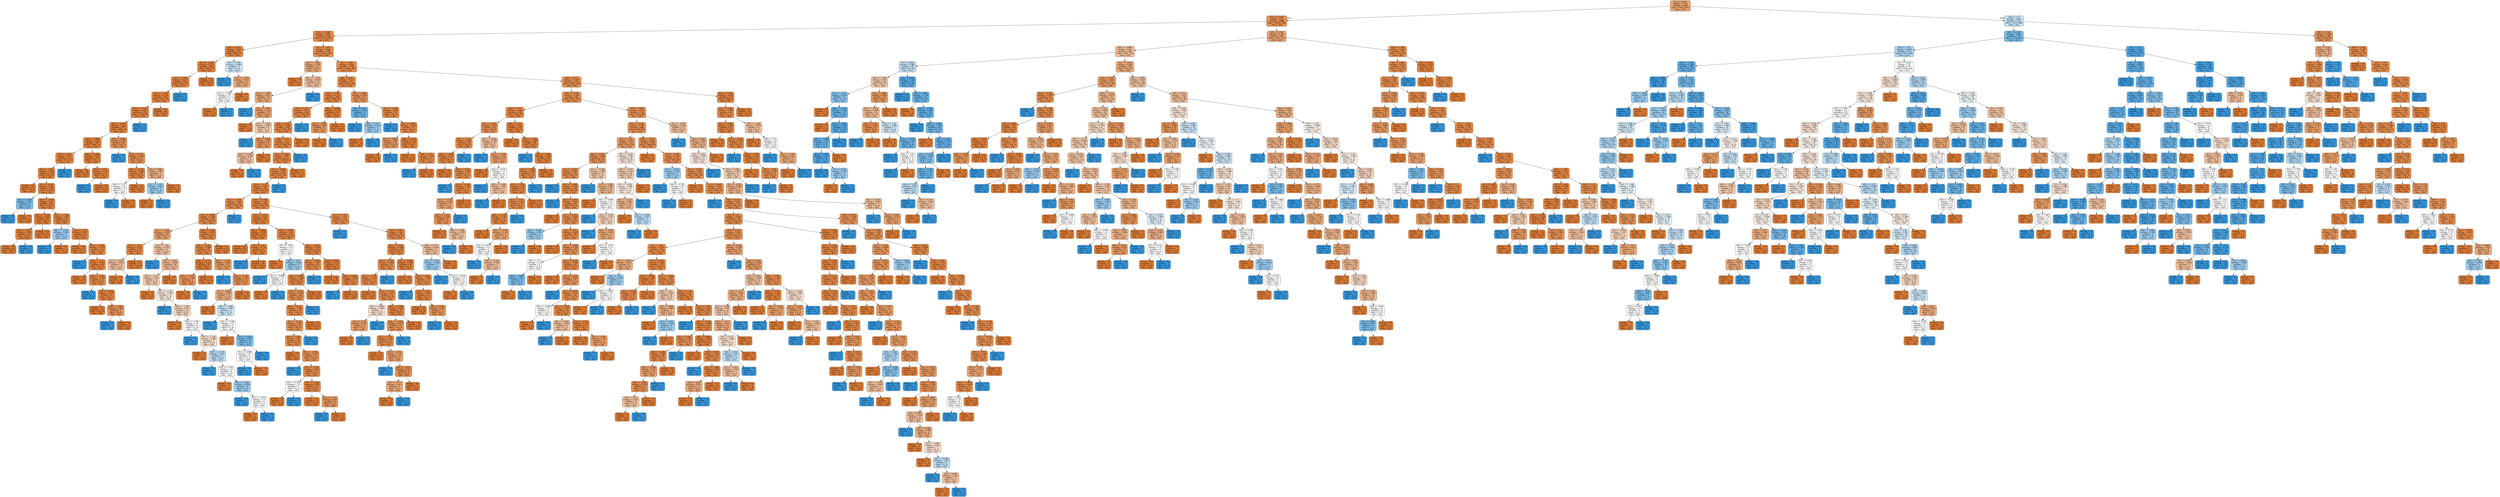 digraph Tree {
node [shape=box, style="filled, rounded", color="black", fontname=helvetica] ;
edge [fontname=helvetica] ;
0 [label="X[1] <= 0.207\nentropy = 0.781\nsamples = 4000\nvalue = [3073, 927]\nclass = y[0]", fillcolor="#e58139b2"] ;
1 [label="X[1] <= -0.183\nentropy = 0.51\nsamples = 2989\nvalue = [2650, 339]\nclass = y[0]", fillcolor="#e58139de"] ;
0 -> 1 [labeldistance=2.5, labelangle=45, headlabel="True"] ;
2 [label="X[1] <= -1.095\nentropy = 0.407\nsamples = 2302\nvalue = [2115, 187]\nclass = y[0]", fillcolor="#e58139e8"] ;
1 -> 2 ;
3 [label="X[0] <= 0.231\nentropy = 0.247\nsamples = 511\nvalue = [490, 21]\nclass = y[0]", fillcolor="#e58139f4"] ;
2 -> 3 ;
4 [label="X[1] <= -1.156\nentropy = 0.213\nsamples = 504\nvalue = [487, 17]\nclass = y[0]", fillcolor="#e58139f6"] ;
3 -> 4 ;
5 [label="X[1] <= -1.157\nentropy = 0.236\nsamples = 440\nvalue = [423, 17]\nclass = y[0]", fillcolor="#e58139f5"] ;
4 -> 5 ;
6 [label="X[1] <= -1.212\nentropy = 0.226\nsamples = 439\nvalue = [423, 16]\nclass = y[0]", fillcolor="#e58139f5"] ;
5 -> 6 ;
7 [label="X[1] <= -1.215\nentropy = 0.254\nsamples = 376\nvalue = [360, 16]\nclass = y[0]", fillcolor="#e58139f4"] ;
6 -> 7 ;
8 [label="X[0] <= -0.304\nentropy = 0.242\nsamples = 375\nvalue = [360, 15]\nclass = y[0]", fillcolor="#e58139f4"] ;
7 -> 8 ;
9 [label="X[0] <= -0.908\nentropy = 0.203\nsamples = 347\nvalue = [336, 11]\nclass = y[0]", fillcolor="#e58139f7"] ;
8 -> 9 ;
10 [label="X[0] <= -0.912\nentropy = 0.257\nsamples = 231\nvalue = [221, 10]\nclass = y[0]", fillcolor="#e58139f3"] ;
9 -> 10 ;
11 [label="X[1] <= -1.921\nentropy = 0.238\nsamples = 230\nvalue = [221, 9]\nclass = y[0]", fillcolor="#e58139f5"] ;
10 -> 11 ;
12 [label="entropy = 0.0\nsamples = 45\nvalue = [45, 0]\nclass = y[0]", fillcolor="#e58139ff"] ;
11 -> 12 ;
13 [label="X[1] <= -1.907\nentropy = 0.281\nsamples = 185\nvalue = [176, 9]\nclass = y[0]", fillcolor="#e58139f2"] ;
11 -> 13 ;
14 [label="X[0] <= -1.689\nentropy = 0.811\nsamples = 4\nvalue = [1, 3]\nclass = y[1]", fillcolor="#399de5aa"] ;
13 -> 14 ;
15 [label="entropy = 0.0\nsamples = 3\nvalue = [0, 3]\nclass = y[1]", fillcolor="#399de5ff"] ;
14 -> 15 ;
16 [label="entropy = 0.0\nsamples = 1\nvalue = [1, 0]\nclass = y[0]", fillcolor="#e58139ff"] ;
14 -> 16 ;
17 [label="X[1] <= -1.534\nentropy = 0.21\nsamples = 181\nvalue = [175, 6]\nclass = y[0]", fillcolor="#e58139f6"] ;
13 -> 17 ;
18 [label="X[1] <= -1.765\nentropy = 0.091\nsamples = 86\nvalue = [85, 1]\nclass = y[0]", fillcolor="#e58139fc"] ;
17 -> 18 ;
19 [label="X[1] <= -1.767\nentropy = 0.216\nsamples = 29\nvalue = [28, 1]\nclass = y[0]", fillcolor="#e58139f6"] ;
18 -> 19 ;
20 [label="entropy = 0.0\nsamples = 28\nvalue = [28, 0]\nclass = y[0]", fillcolor="#e58139ff"] ;
19 -> 20 ;
21 [label="entropy = 0.0\nsamples = 1\nvalue = [0, 1]\nclass = y[1]", fillcolor="#399de5ff"] ;
19 -> 21 ;
22 [label="entropy = 0.0\nsamples = 57\nvalue = [57, 0]\nclass = y[0]", fillcolor="#e58139ff"] ;
18 -> 22 ;
23 [label="X[1] <= -1.526\nentropy = 0.297\nsamples = 95\nvalue = [90, 5]\nclass = y[0]", fillcolor="#e58139f1"] ;
17 -> 23 ;
24 [label="X[0] <= -1.055\nentropy = 0.918\nsamples = 3\nvalue = [1, 2]\nclass = y[1]", fillcolor="#399de57f"] ;
23 -> 24 ;
25 [label="entropy = 0.0\nsamples = 2\nvalue = [0, 2]\nclass = y[1]", fillcolor="#399de5ff"] ;
24 -> 25 ;
26 [label="entropy = 0.0\nsamples = 1\nvalue = [1, 0]\nclass = y[0]", fillcolor="#e58139ff"] ;
24 -> 26 ;
27 [label="X[1] <= -1.37\nentropy = 0.207\nsamples = 92\nvalue = [89, 3]\nclass = y[0]", fillcolor="#e58139f6"] ;
23 -> 27 ;
28 [label="entropy = 0.0\nsamples = 47\nvalue = [47, 0]\nclass = y[0]", fillcolor="#e58139ff"] ;
27 -> 28 ;
29 [label="X[1] <= -1.368\nentropy = 0.353\nsamples = 45\nvalue = [42, 3]\nclass = y[0]", fillcolor="#e58139ed"] ;
27 -> 29 ;
30 [label="entropy = 0.0\nsamples = 1\nvalue = [0, 1]\nclass = y[1]", fillcolor="#399de5ff"] ;
29 -> 30 ;
31 [label="X[0] <= -1.37\nentropy = 0.267\nsamples = 44\nvalue = [42, 2]\nclass = y[0]", fillcolor="#e58139f3"] ;
29 -> 31 ;
32 [label="entropy = 0.0\nsamples = 22\nvalue = [22, 0]\nclass = y[0]", fillcolor="#e58139ff"] ;
31 -> 32 ;
33 [label="X[0] <= -1.362\nentropy = 0.439\nsamples = 22\nvalue = [20, 2]\nclass = y[0]", fillcolor="#e58139e6"] ;
31 -> 33 ;
34 [label="entropy = 0.0\nsamples = 1\nvalue = [0, 1]\nclass = y[1]", fillcolor="#399de5ff"] ;
33 -> 34 ;
35 [label="X[0] <= -0.975\nentropy = 0.276\nsamples = 21\nvalue = [20, 1]\nclass = y[0]", fillcolor="#e58139f2"] ;
33 -> 35 ;
36 [label="entropy = 0.0\nsamples = 14\nvalue = [14, 0]\nclass = y[0]", fillcolor="#e58139ff"] ;
35 -> 36 ;
37 [label="X[0] <= -0.962\nentropy = 0.592\nsamples = 7\nvalue = [6, 1]\nclass = y[0]", fillcolor="#e58139d4"] ;
35 -> 37 ;
38 [label="entropy = 0.0\nsamples = 1\nvalue = [0, 1]\nclass = y[1]", fillcolor="#399de5ff"] ;
37 -> 38 ;
39 [label="entropy = 0.0\nsamples = 6\nvalue = [6, 0]\nclass = y[0]", fillcolor="#e58139ff"] ;
37 -> 39 ;
40 [label="entropy = 0.0\nsamples = 1\nvalue = [0, 1]\nclass = y[1]", fillcolor="#399de5ff"] ;
10 -> 40 ;
41 [label="X[0] <= -0.428\nentropy = 0.072\nsamples = 116\nvalue = [115, 1]\nclass = y[0]", fillcolor="#e58139fd"] ;
9 -> 41 ;
42 [label="entropy = 0.0\nsamples = 95\nvalue = [95, 0]\nclass = y[0]", fillcolor="#e58139ff"] ;
41 -> 42 ;
43 [label="X[0] <= -0.421\nentropy = 0.276\nsamples = 21\nvalue = [20, 1]\nclass = y[0]", fillcolor="#e58139f2"] ;
41 -> 43 ;
44 [label="entropy = 0.0\nsamples = 1\nvalue = [0, 1]\nclass = y[1]", fillcolor="#399de5ff"] ;
43 -> 44 ;
45 [label="entropy = 0.0\nsamples = 20\nvalue = [20, 0]\nclass = y[0]", fillcolor="#e58139ff"] ;
43 -> 45 ;
46 [label="X[0] <= -0.299\nentropy = 0.592\nsamples = 28\nvalue = [24, 4]\nclass = y[0]", fillcolor="#e58139d4"] ;
8 -> 46 ;
47 [label="entropy = 0.0\nsamples = 1\nvalue = [0, 1]\nclass = y[1]", fillcolor="#399de5ff"] ;
46 -> 47 ;
48 [label="X[0] <= 0.013\nentropy = 0.503\nsamples = 27\nvalue = [24, 3]\nclass = y[0]", fillcolor="#e58139df"] ;
46 -> 48 ;
49 [label="X[1] <= -1.472\nentropy = 0.286\nsamples = 20\nvalue = [19, 1]\nclass = y[0]", fillcolor="#e58139f2"] ;
48 -> 49 ;
50 [label="X[0] <= -0.17\nentropy = 1.0\nsamples = 2\nvalue = [1, 1]\nclass = y[0]", fillcolor="#e5813900"] ;
49 -> 50 ;
51 [label="entropy = 0.0\nsamples = 1\nvalue = [0, 1]\nclass = y[1]", fillcolor="#399de5ff"] ;
50 -> 51 ;
52 [label="entropy = 0.0\nsamples = 1\nvalue = [1, 0]\nclass = y[0]", fillcolor="#e58139ff"] ;
50 -> 52 ;
53 [label="entropy = 0.0\nsamples = 18\nvalue = [18, 0]\nclass = y[0]", fillcolor="#e58139ff"] ;
49 -> 53 ;
54 [label="X[0] <= 0.095\nentropy = 0.863\nsamples = 7\nvalue = [5, 2]\nclass = y[0]", fillcolor="#e5813999"] ;
48 -> 54 ;
55 [label="X[1] <= -1.447\nentropy = 0.918\nsamples = 3\nvalue = [1, 2]\nclass = y[1]", fillcolor="#399de57f"] ;
54 -> 55 ;
56 [label="entropy = 0.0\nsamples = 1\nvalue = [1, 0]\nclass = y[0]", fillcolor="#e58139ff"] ;
55 -> 56 ;
57 [label="entropy = 0.0\nsamples = 2\nvalue = [0, 2]\nclass = y[1]", fillcolor="#399de5ff"] ;
55 -> 57 ;
58 [label="entropy = 0.0\nsamples = 4\nvalue = [4, 0]\nclass = y[0]", fillcolor="#e58139ff"] ;
54 -> 58 ;
59 [label="entropy = 0.0\nsamples = 1\nvalue = [0, 1]\nclass = y[1]", fillcolor="#399de5ff"] ;
7 -> 59 ;
60 [label="entropy = 0.0\nsamples = 63\nvalue = [63, 0]\nclass = y[0]", fillcolor="#e58139ff"] ;
6 -> 60 ;
61 [label="entropy = 0.0\nsamples = 1\nvalue = [0, 1]\nclass = y[1]", fillcolor="#399de5ff"] ;
5 -> 61 ;
62 [label="entropy = 0.0\nsamples = 64\nvalue = [64, 0]\nclass = y[0]", fillcolor="#e58139ff"] ;
4 -> 62 ;
63 [label="X[0] <= 0.355\nentropy = 0.985\nsamples = 7\nvalue = [3, 4]\nclass = y[1]", fillcolor="#399de540"] ;
3 -> 63 ;
64 [label="entropy = 0.0\nsamples = 3\nvalue = [0, 3]\nclass = y[1]", fillcolor="#399de5ff"] ;
63 -> 64 ;
65 [label="X[1] <= -1.249\nentropy = 0.811\nsamples = 4\nvalue = [3, 1]\nclass = y[0]", fillcolor="#e58139aa"] ;
63 -> 65 ;
66 [label="X[1] <= -1.368\nentropy = 1.0\nsamples = 2\nvalue = [1, 1]\nclass = y[0]", fillcolor="#e5813900"] ;
65 -> 66 ;
67 [label="entropy = 0.0\nsamples = 1\nvalue = [1, 0]\nclass = y[0]", fillcolor="#e58139ff"] ;
66 -> 67 ;
68 [label="entropy = 0.0\nsamples = 1\nvalue = [0, 1]\nclass = y[1]", fillcolor="#399de5ff"] ;
66 -> 68 ;
69 [label="entropy = 0.0\nsamples = 2\nvalue = [2, 0]\nclass = y[0]", fillcolor="#e58139ff"] ;
65 -> 69 ;
70 [label="X[1] <= -1.076\nentropy = 0.445\nsamples = 1791\nvalue = [1625, 166]\nclass = y[0]", fillcolor="#e58139e5"] ;
2 -> 70 ;
71 [label="X[0] <= -1.063\nentropy = 0.795\nsamples = 25\nvalue = [19, 6]\nclass = y[0]", fillcolor="#e58139ae"] ;
70 -> 71 ;
72 [label="entropy = 0.0\nsamples = 7\nvalue = [7, 0]\nclass = y[0]", fillcolor="#e58139ff"] ;
71 -> 72 ;
73 [label="X[1] <= -1.079\nentropy = 0.918\nsamples = 18\nvalue = [12, 6]\nclass = y[0]", fillcolor="#e581397f"] ;
71 -> 73 ;
74 [label="X[1] <= -1.094\nentropy = 0.811\nsamples = 16\nvalue = [12, 4]\nclass = y[0]", fillcolor="#e58139aa"] ;
73 -> 74 ;
75 [label="entropy = 0.0\nsamples = 1\nvalue = [0, 1]\nclass = y[1]", fillcolor="#399de5ff"] ;
74 -> 75 ;
76 [label="X[1] <= -1.087\nentropy = 0.722\nsamples = 15\nvalue = [12, 3]\nclass = y[0]", fillcolor="#e58139bf"] ;
74 -> 76 ;
77 [label="entropy = 0.0\nsamples = 7\nvalue = [7, 0]\nclass = y[0]", fillcolor="#e58139ff"] ;
76 -> 77 ;
78 [label="X[1] <= -1.085\nentropy = 0.954\nsamples = 8\nvalue = [5, 3]\nclass = y[0]", fillcolor="#e5813966"] ;
76 -> 78 ;
79 [label="entropy = 0.0\nsamples = 2\nvalue = [0, 2]\nclass = y[1]", fillcolor="#399de5ff"] ;
78 -> 79 ;
80 [label="X[0] <= -0.462\nentropy = 0.65\nsamples = 6\nvalue = [5, 1]\nclass = y[0]", fillcolor="#e58139cc"] ;
78 -> 80 ;
81 [label="X[0] <= -0.667\nentropy = 0.918\nsamples = 3\nvalue = [2, 1]\nclass = y[0]", fillcolor="#e581397f"] ;
80 -> 81 ;
82 [label="entropy = 0.0\nsamples = 2\nvalue = [2, 0]\nclass = y[0]", fillcolor="#e58139ff"] ;
81 -> 82 ;
83 [label="entropy = 0.0\nsamples = 1\nvalue = [0, 1]\nclass = y[1]", fillcolor="#399de5ff"] ;
81 -> 83 ;
84 [label="entropy = 0.0\nsamples = 3\nvalue = [3, 0]\nclass = y[0]", fillcolor="#e58139ff"] ;
80 -> 84 ;
85 [label="entropy = 0.0\nsamples = 2\nvalue = [0, 2]\nclass = y[1]", fillcolor="#399de5ff"] ;
73 -> 85 ;
86 [label="X[1] <= -0.65\nentropy = 0.438\nsamples = 1766\nvalue = [1606, 160]\nclass = y[0]", fillcolor="#e58139e6"] ;
70 -> 86 ;
87 [label="X[0] <= 0.48\nentropy = 0.373\nsamples = 751\nvalue = [697, 54]\nclass = y[0]", fillcolor="#e58139eb"] ;
86 -> 87 ;
88 [label="X[0] <= 0.255\nentropy = 0.352\nsamples = 694\nvalue = [648, 46]\nclass = y[0]", fillcolor="#e58139ed"] ;
87 -> 88 ;
89 [label="X[0] <= 0.254\nentropy = 0.371\nsamples = 630\nvalue = [585, 45]\nclass = y[0]", fillcolor="#e58139eb"] ;
88 -> 89 ;
90 [label="X[0] <= 0.215\nentropy = 0.366\nsamples = 629\nvalue = [585, 44]\nclass = y[0]", fillcolor="#e58139ec"] ;
89 -> 90 ;
91 [label="X[0] <= 0.21\nentropy = 0.373\nsamples = 612\nvalue = [568, 44]\nclass = y[0]", fillcolor="#e58139eb"] ;
90 -> 91 ;
92 [label="X[1] <= -0.664\nentropy = 0.367\nsamples = 611\nvalue = [568, 43]\nclass = y[0]", fillcolor="#e58139ec"] ;
91 -> 92 ;
93 [label="X[1] <= -0.664\nentropy = 0.375\nsamples = 594\nvalue = [551, 43]\nclass = y[0]", fillcolor="#e58139eb"] ;
92 -> 93 ;
94 [label="X[0] <= -0.76\nentropy = 0.369\nsamples = 593\nvalue = [551, 42]\nclass = y[0]", fillcolor="#e58139ec"] ;
93 -> 94 ;
95 [label="X[0] <= -0.784\nentropy = 0.462\nsamples = 184\nvalue = [166, 18]\nclass = y[0]", fillcolor="#e58139e3"] ;
94 -> 95 ;
96 [label="X[1] <= -0.999\nentropy = 0.394\nsamples = 180\nvalue = [166, 14]\nclass = y[0]", fillcolor="#e58139e9"] ;
95 -> 96 ;
97 [label="X[1] <= -1.043\nentropy = 0.746\nsamples = 33\nvalue = [26, 7]\nclass = y[0]", fillcolor="#e58139ba"] ;
96 -> 97 ;
98 [label="X[1] <= -1.07\nentropy = 0.337\nsamples = 16\nvalue = [15, 1]\nclass = y[0]", fillcolor="#e58139ee"] ;
97 -> 98 ;
99 [label="X[1] <= -1.071\nentropy = 0.918\nsamples = 3\nvalue = [2, 1]\nclass = y[0]", fillcolor="#e581397f"] ;
98 -> 99 ;
100 [label="entropy = 0.0\nsamples = 2\nvalue = [2, 0]\nclass = y[0]", fillcolor="#e58139ff"] ;
99 -> 100 ;
101 [label="entropy = 0.0\nsamples = 1\nvalue = [0, 1]\nclass = y[1]", fillcolor="#399de5ff"] ;
99 -> 101 ;
102 [label="entropy = 0.0\nsamples = 13\nvalue = [13, 0]\nclass = y[0]", fillcolor="#e58139ff"] ;
98 -> 102 ;
103 [label="X[1] <= -1.04\nentropy = 0.937\nsamples = 17\nvalue = [11, 6]\nclass = y[0]", fillcolor="#e5813974"] ;
97 -> 103 ;
104 [label="entropy = 0.0\nsamples = 1\nvalue = [0, 1]\nclass = y[1]", fillcolor="#399de5ff"] ;
103 -> 104 ;
105 [label="X[0] <= -0.935\nentropy = 0.896\nsamples = 16\nvalue = [11, 5]\nclass = y[0]", fillcolor="#e581398b"] ;
103 -> 105 ;
106 [label="X[0] <= -2.213\nentropy = 0.961\nsamples = 13\nvalue = [8, 5]\nclass = y[0]", fillcolor="#e5813960"] ;
105 -> 106 ;
107 [label="entropy = 0.0\nsamples = 2\nvalue = [2, 0]\nclass = y[0]", fillcolor="#e58139ff"] ;
106 -> 107 ;
108 [label="X[0] <= -2.141\nentropy = 0.994\nsamples = 11\nvalue = [6, 5]\nclass = y[0]", fillcolor="#e581392a"] ;
106 -> 108 ;
109 [label="entropy = 0.0\nsamples = 1\nvalue = [0, 1]\nclass = y[1]", fillcolor="#399de5ff"] ;
108 -> 109 ;
110 [label="X[0] <= -1.795\nentropy = 0.971\nsamples = 10\nvalue = [6, 4]\nclass = y[0]", fillcolor="#e5813955"] ;
108 -> 110 ;
111 [label="entropy = 0.0\nsamples = 2\nvalue = [2, 0]\nclass = y[0]", fillcolor="#e58139ff"] ;
110 -> 111 ;
112 [label="X[0] <= -1.561\nentropy = 1.0\nsamples = 8\nvalue = [4, 4]\nclass = y[0]", fillcolor="#e5813900"] ;
110 -> 112 ;
113 [label="entropy = 0.0\nsamples = 1\nvalue = [0, 1]\nclass = y[1]", fillcolor="#399de5ff"] ;
112 -> 113 ;
114 [label="X[0] <= -1.336\nentropy = 0.985\nsamples = 7\nvalue = [4, 3]\nclass = y[0]", fillcolor="#e5813940"] ;
112 -> 114 ;
115 [label="entropy = 0.0\nsamples = 2\nvalue = [2, 0]\nclass = y[0]", fillcolor="#e58139ff"] ;
114 -> 115 ;
116 [label="X[0] <= -1.279\nentropy = 0.971\nsamples = 5\nvalue = [2, 3]\nclass = y[1]", fillcolor="#399de555"] ;
114 -> 116 ;
117 [label="entropy = 0.0\nsamples = 1\nvalue = [0, 1]\nclass = y[1]", fillcolor="#399de5ff"] ;
116 -> 117 ;
118 [label="X[0] <= -1.201\nentropy = 1.0\nsamples = 4\nvalue = [2, 2]\nclass = y[0]", fillcolor="#e5813900"] ;
116 -> 118 ;
119 [label="entropy = 0.0\nsamples = 1\nvalue = [1, 0]\nclass = y[0]", fillcolor="#e58139ff"] ;
118 -> 119 ;
120 [label="X[1] <= -1.007\nentropy = 0.918\nsamples = 3\nvalue = [1, 2]\nclass = y[1]", fillcolor="#399de57f"] ;
118 -> 120 ;
121 [label="entropy = 0.0\nsamples = 1\nvalue = [0, 1]\nclass = y[1]", fillcolor="#399de5ff"] ;
120 -> 121 ;
122 [label="X[1] <= -1.001\nentropy = 1.0\nsamples = 2\nvalue = [1, 1]\nclass = y[0]", fillcolor="#e5813900"] ;
120 -> 122 ;
123 [label="entropy = 0.0\nsamples = 1\nvalue = [1, 0]\nclass = y[0]", fillcolor="#e58139ff"] ;
122 -> 123 ;
124 [label="entropy = 0.0\nsamples = 1\nvalue = [0, 1]\nclass = y[1]", fillcolor="#399de5ff"] ;
122 -> 124 ;
125 [label="entropy = 0.0\nsamples = 3\nvalue = [3, 0]\nclass = y[0]", fillcolor="#e58139ff"] ;
105 -> 125 ;
126 [label="X[0] <= -1.105\nentropy = 0.276\nsamples = 147\nvalue = [140, 7]\nclass = y[0]", fillcolor="#e58139f2"] ;
96 -> 126 ;
127 [label="X[0] <= -1.385\nentropy = 0.388\nsamples = 92\nvalue = [85, 7]\nclass = y[0]", fillcolor="#e58139ea"] ;
126 -> 127 ;
128 [label="X[0] <= -2.115\nentropy = 0.124\nsamples = 59\nvalue = [58, 1]\nclass = y[0]", fillcolor="#e58139fb"] ;
127 -> 128 ;
129 [label="X[0] <= -2.173\nentropy = 0.592\nsamples = 7\nvalue = [6, 1]\nclass = y[0]", fillcolor="#e58139d4"] ;
128 -> 129 ;
130 [label="entropy = 0.0\nsamples = 6\nvalue = [6, 0]\nclass = y[0]", fillcolor="#e58139ff"] ;
129 -> 130 ;
131 [label="entropy = 0.0\nsamples = 1\nvalue = [0, 1]\nclass = y[1]", fillcolor="#399de5ff"] ;
129 -> 131 ;
132 [label="entropy = 0.0\nsamples = 52\nvalue = [52, 0]\nclass = y[0]", fillcolor="#e58139ff"] ;
128 -> 132 ;
133 [label="X[0] <= -1.342\nentropy = 0.684\nsamples = 33\nvalue = [27, 6]\nclass = y[0]", fillcolor="#e58139c6"] ;
127 -> 133 ;
134 [label="entropy = 0.0\nsamples = 2\nvalue = [0, 2]\nclass = y[1]", fillcolor="#399de5ff"] ;
133 -> 134 ;
135 [label="X[1] <= -0.784\nentropy = 0.555\nsamples = 31\nvalue = [27, 4]\nclass = y[0]", fillcolor="#e58139d9"] ;
133 -> 135 ;
136 [label="X[1] <= -0.883\nentropy = 0.837\nsamples = 15\nvalue = [11, 4]\nclass = y[0]", fillcolor="#e58139a2"] ;
135 -> 136 ;
137 [label="entropy = 0.0\nsamples = 8\nvalue = [8, 0]\nclass = y[0]", fillcolor="#e58139ff"] ;
136 -> 137 ;
138 [label="X[0] <= -1.264\nentropy = 0.985\nsamples = 7\nvalue = [3, 4]\nclass = y[1]", fillcolor="#399de540"] ;
136 -> 138 ;
139 [label="entropy = 0.0\nsamples = 1\nvalue = [0, 1]\nclass = y[1]", fillcolor="#399de5ff"] ;
138 -> 139 ;
140 [label="X[0] <= -1.168\nentropy = 1.0\nsamples = 6\nvalue = [3, 3]\nclass = y[0]", fillcolor="#e5813900"] ;
138 -> 140 ;
141 [label="entropy = 0.0\nsamples = 2\nvalue = [2, 0]\nclass = y[0]", fillcolor="#e58139ff"] ;
140 -> 141 ;
142 [label="X[1] <= -0.835\nentropy = 0.811\nsamples = 4\nvalue = [1, 3]\nclass = y[1]", fillcolor="#399de5aa"] ;
140 -> 142 ;
143 [label="X[1] <= -0.859\nentropy = 1.0\nsamples = 2\nvalue = [1, 1]\nclass = y[0]", fillcolor="#e5813900"] ;
142 -> 143 ;
144 [label="entropy = 0.0\nsamples = 1\nvalue = [0, 1]\nclass = y[1]", fillcolor="#399de5ff"] ;
143 -> 144 ;
145 [label="entropy = 0.0\nsamples = 1\nvalue = [1, 0]\nclass = y[0]", fillcolor="#e58139ff"] ;
143 -> 145 ;
146 [label="entropy = 0.0\nsamples = 2\nvalue = [0, 2]\nclass = y[1]", fillcolor="#399de5ff"] ;
142 -> 146 ;
147 [label="entropy = 0.0\nsamples = 16\nvalue = [16, 0]\nclass = y[0]", fillcolor="#e58139ff"] ;
135 -> 147 ;
148 [label="entropy = 0.0\nsamples = 55\nvalue = [55, 0]\nclass = y[0]", fillcolor="#e58139ff"] ;
126 -> 148 ;
149 [label="entropy = 0.0\nsamples = 4\nvalue = [0, 4]\nclass = y[1]", fillcolor="#399de5ff"] ;
95 -> 149 ;
150 [label="X[1] <= -0.799\nentropy = 0.322\nsamples = 409\nvalue = [385, 24]\nclass = y[0]", fillcolor="#e58139ef"] ;
94 -> 150 ;
151 [label="X[0] <= -0.374\nentropy = 0.251\nsamples = 262\nvalue = [251, 11]\nclass = y[0]", fillcolor="#e58139f4"] ;
150 -> 151 ;
152 [label="X[1] <= -0.903\nentropy = 0.078\nsamples = 104\nvalue = [103, 1]\nclass = y[0]", fillcolor="#e58139fd"] ;
151 -> 152 ;
153 [label="entropy = 0.0\nsamples = 67\nvalue = [67, 0]\nclass = y[0]", fillcolor="#e58139ff"] ;
152 -> 153 ;
154 [label="X[1] <= -0.9\nentropy = 0.179\nsamples = 37\nvalue = [36, 1]\nclass = y[0]", fillcolor="#e58139f8"] ;
152 -> 154 ;
155 [label="entropy = 0.0\nsamples = 1\nvalue = [0, 1]\nclass = y[1]", fillcolor="#399de5ff"] ;
154 -> 155 ;
156 [label="entropy = 0.0\nsamples = 36\nvalue = [36, 0]\nclass = y[0]", fillcolor="#e58139ff"] ;
154 -> 156 ;
157 [label="X[0] <= -0.359\nentropy = 0.34\nsamples = 158\nvalue = [148, 10]\nclass = y[0]", fillcolor="#e58139ee"] ;
151 -> 157 ;
158 [label="X[1] <= -0.94\nentropy = 1.0\nsamples = 4\nvalue = [2, 2]\nclass = y[0]", fillcolor="#e5813900"] ;
157 -> 158 ;
159 [label="entropy = 0.0\nsamples = 1\nvalue = [1, 0]\nclass = y[0]", fillcolor="#e58139ff"] ;
158 -> 159 ;
160 [label="X[0] <= -0.37\nentropy = 0.918\nsamples = 3\nvalue = [1, 2]\nclass = y[1]", fillcolor="#399de57f"] ;
158 -> 160 ;
161 [label="entropy = 0.0\nsamples = 1\nvalue = [0, 1]\nclass = y[1]", fillcolor="#399de5ff"] ;
160 -> 161 ;
162 [label="X[1] <= -0.868\nentropy = 1.0\nsamples = 2\nvalue = [1, 1]\nclass = y[0]", fillcolor="#e5813900"] ;
160 -> 162 ;
163 [label="entropy = 0.0\nsamples = 1\nvalue = [1, 0]\nclass = y[0]", fillcolor="#e58139ff"] ;
162 -> 163 ;
164 [label="entropy = 0.0\nsamples = 1\nvalue = [0, 1]\nclass = y[1]", fillcolor="#399de5ff"] ;
162 -> 164 ;
165 [label="X[1] <= -0.891\nentropy = 0.295\nsamples = 154\nvalue = [146, 8]\nclass = y[0]", fillcolor="#e58139f1"] ;
157 -> 165 ;
166 [label="X[1] <= -0.892\nentropy = 0.397\nsamples = 89\nvalue = [82, 7]\nclass = y[0]", fillcolor="#e58139e9"] ;
165 -> 166 ;
167 [label="X[0] <= -0.069\nentropy = 0.359\nsamples = 88\nvalue = [82, 6]\nclass = y[0]", fillcolor="#e58139ec"] ;
166 -> 167 ;
168 [label="X[0] <= -0.071\nentropy = 0.544\nsamples = 48\nvalue = [42, 6]\nclass = y[0]", fillcolor="#e58139db"] ;
167 -> 168 ;
169 [label="X[0] <= -0.147\nentropy = 0.426\nsamples = 46\nvalue = [42, 4]\nclass = y[0]", fillcolor="#e58139e7"] ;
168 -> 169 ;
170 [label="X[0] <= -0.147\nentropy = 0.567\nsamples = 30\nvalue = [26, 4]\nclass = y[0]", fillcolor="#e58139d8"] ;
169 -> 170 ;
171 [label="X[1] <= -1.056\nentropy = 0.48\nsamples = 29\nvalue = [26, 3]\nclass = y[0]", fillcolor="#e58139e2"] ;
170 -> 171 ;
172 [label="entropy = 0.0\nsamples = 7\nvalue = [7, 0]\nclass = y[0]", fillcolor="#e58139ff"] ;
171 -> 172 ;
173 [label="X[1] <= -1.054\nentropy = 0.575\nsamples = 22\nvalue = [19, 3]\nclass = y[0]", fillcolor="#e58139d7"] ;
171 -> 173 ;
174 [label="entropy = 0.0\nsamples = 1\nvalue = [0, 1]\nclass = y[1]", fillcolor="#399de5ff"] ;
173 -> 174 ;
175 [label="X[0] <= -0.336\nentropy = 0.454\nsamples = 21\nvalue = [19, 2]\nclass = y[0]", fillcolor="#e58139e4"] ;
173 -> 175 ;
176 [label="X[0] <= -0.339\nentropy = 1.0\nsamples = 2\nvalue = [1, 1]\nclass = y[0]", fillcolor="#e5813900"] ;
175 -> 176 ;
177 [label="entropy = 0.0\nsamples = 1\nvalue = [1, 0]\nclass = y[0]", fillcolor="#e58139ff"] ;
176 -> 177 ;
178 [label="entropy = 0.0\nsamples = 1\nvalue = [0, 1]\nclass = y[1]", fillcolor="#399de5ff"] ;
176 -> 178 ;
179 [label="X[0] <= -0.203\nentropy = 0.297\nsamples = 19\nvalue = [18, 1]\nclass = y[0]", fillcolor="#e58139f1"] ;
175 -> 179 ;
180 [label="entropy = 0.0\nsamples = 13\nvalue = [13, 0]\nclass = y[0]", fillcolor="#e58139ff"] ;
179 -> 180 ;
181 [label="X[0] <= -0.177\nentropy = 0.65\nsamples = 6\nvalue = [5, 1]\nclass = y[0]", fillcolor="#e58139cc"] ;
179 -> 181 ;
182 [label="entropy = 0.0\nsamples = 1\nvalue = [0, 1]\nclass = y[1]", fillcolor="#399de5ff"] ;
181 -> 182 ;
183 [label="entropy = 0.0\nsamples = 5\nvalue = [5, 0]\nclass = y[0]", fillcolor="#e58139ff"] ;
181 -> 183 ;
184 [label="entropy = 0.0\nsamples = 1\nvalue = [0, 1]\nclass = y[1]", fillcolor="#399de5ff"] ;
170 -> 184 ;
185 [label="entropy = 0.0\nsamples = 16\nvalue = [16, 0]\nclass = y[0]", fillcolor="#e58139ff"] ;
169 -> 185 ;
186 [label="entropy = 0.0\nsamples = 2\nvalue = [0, 2]\nclass = y[1]", fillcolor="#399de5ff"] ;
168 -> 186 ;
187 [label="entropy = 0.0\nsamples = 40\nvalue = [40, 0]\nclass = y[0]", fillcolor="#e58139ff"] ;
167 -> 187 ;
188 [label="entropy = 0.0\nsamples = 1\nvalue = [0, 1]\nclass = y[1]", fillcolor="#399de5ff"] ;
166 -> 188 ;
189 [label="X[0] <= 0.036\nentropy = 0.115\nsamples = 65\nvalue = [64, 1]\nclass = y[0]", fillcolor="#e58139fb"] ;
165 -> 189 ;
190 [label="entropy = 0.0\nsamples = 48\nvalue = [48, 0]\nclass = y[0]", fillcolor="#e58139ff"] ;
189 -> 190 ;
191 [label="X[0] <= 0.054\nentropy = 0.323\nsamples = 17\nvalue = [16, 1]\nclass = y[0]", fillcolor="#e58139ef"] ;
189 -> 191 ;
192 [label="entropy = 0.0\nsamples = 1\nvalue = [0, 1]\nclass = y[1]", fillcolor="#399de5ff"] ;
191 -> 192 ;
193 [label="entropy = 0.0\nsamples = 16\nvalue = [16, 0]\nclass = y[0]", fillcolor="#e58139ff"] ;
191 -> 193 ;
194 [label="X[1] <= -0.797\nentropy = 0.431\nsamples = 147\nvalue = [134, 13]\nclass = y[0]", fillcolor="#e58139e6"] ;
150 -> 194 ;
195 [label="entropy = 0.0\nsamples = 2\nvalue = [0, 2]\nclass = y[1]", fillcolor="#399de5ff"] ;
194 -> 195 ;
196 [label="X[0] <= 0.167\nentropy = 0.387\nsamples = 145\nvalue = [134, 11]\nclass = y[0]", fillcolor="#e58139ea"] ;
194 -> 196 ;
197 [label="X[1] <= -0.722\nentropy = 0.346\nsamples = 139\nvalue = [130, 9]\nclass = y[0]", fillcolor="#e58139ed"] ;
196 -> 197 ;
198 [label="X[1] <= -0.723\nentropy = 0.456\nsamples = 73\nvalue = [66, 7]\nclass = y[0]", fillcolor="#e58139e4"] ;
197 -> 198 ;
199 [label="X[1] <= -0.788\nentropy = 0.414\nsamples = 72\nvalue = [66, 6]\nclass = y[0]", fillcolor="#e58139e8"] ;
198 -> 199 ;
200 [label="entropy = 0.0\nsamples = 13\nvalue = [13, 0]\nclass = y[0]", fillcolor="#e58139ff"] ;
199 -> 200 ;
201 [label="X[1] <= -0.778\nentropy = 0.474\nsamples = 59\nvalue = [53, 6]\nclass = y[0]", fillcolor="#e58139e2"] ;
199 -> 201 ;
202 [label="X[0] <= -0.066\nentropy = 0.985\nsamples = 7\nvalue = [4, 3]\nclass = y[0]", fillcolor="#e5813940"] ;
201 -> 202 ;
203 [label="X[1] <= -0.78\nentropy = 0.722\nsamples = 5\nvalue = [4, 1]\nclass = y[0]", fillcolor="#e58139bf"] ;
202 -> 203 ;
204 [label="entropy = 0.0\nsamples = 4\nvalue = [4, 0]\nclass = y[0]", fillcolor="#e58139ff"] ;
203 -> 204 ;
205 [label="entropy = 0.0\nsamples = 1\nvalue = [0, 1]\nclass = y[1]", fillcolor="#399de5ff"] ;
203 -> 205 ;
206 [label="entropy = 0.0\nsamples = 2\nvalue = [0, 2]\nclass = y[1]", fillcolor="#399de5ff"] ;
202 -> 206 ;
207 [label="X[0] <= -0.338\nentropy = 0.318\nsamples = 52\nvalue = [49, 3]\nclass = y[0]", fillcolor="#e58139ef"] ;
201 -> 207 ;
208 [label="X[0] <= -0.359\nentropy = 0.575\nsamples = 22\nvalue = [19, 3]\nclass = y[0]", fillcolor="#e58139d7"] ;
207 -> 208 ;
209 [label="X[1] <= -0.741\nentropy = 0.454\nsamples = 21\nvalue = [19, 2]\nclass = y[0]", fillcolor="#e58139e4"] ;
208 -> 209 ;
210 [label="entropy = 0.0\nsamples = 11\nvalue = [11, 0]\nclass = y[0]", fillcolor="#e58139ff"] ;
209 -> 210 ;
211 [label="X[1] <= -0.741\nentropy = 0.722\nsamples = 10\nvalue = [8, 2]\nclass = y[0]", fillcolor="#e58139bf"] ;
209 -> 211 ;
212 [label="entropy = 0.0\nsamples = 1\nvalue = [0, 1]\nclass = y[1]", fillcolor="#399de5ff"] ;
211 -> 212 ;
213 [label="X[0] <= -0.573\nentropy = 0.503\nsamples = 9\nvalue = [8, 1]\nclass = y[0]", fillcolor="#e58139df"] ;
211 -> 213 ;
214 [label="X[1] <= -0.73\nentropy = 0.811\nsamples = 4\nvalue = [3, 1]\nclass = y[0]", fillcolor="#e58139aa"] ;
213 -> 214 ;
215 [label="entropy = 0.0\nsamples = 3\nvalue = [3, 0]\nclass = y[0]", fillcolor="#e58139ff"] ;
214 -> 215 ;
216 [label="entropy = 0.0\nsamples = 1\nvalue = [0, 1]\nclass = y[1]", fillcolor="#399de5ff"] ;
214 -> 216 ;
217 [label="entropy = 0.0\nsamples = 5\nvalue = [5, 0]\nclass = y[0]", fillcolor="#e58139ff"] ;
213 -> 217 ;
218 [label="entropy = 0.0\nsamples = 1\nvalue = [0, 1]\nclass = y[1]", fillcolor="#399de5ff"] ;
208 -> 218 ;
219 [label="entropy = 0.0\nsamples = 30\nvalue = [30, 0]\nclass = y[0]", fillcolor="#e58139ff"] ;
207 -> 219 ;
220 [label="entropy = 0.0\nsamples = 1\nvalue = [0, 1]\nclass = y[1]", fillcolor="#399de5ff"] ;
198 -> 220 ;
221 [label="X[1] <= -0.694\nentropy = 0.196\nsamples = 66\nvalue = [64, 2]\nclass = y[0]", fillcolor="#e58139f7"] ;
197 -> 221 ;
222 [label="entropy = 0.0\nsamples = 43\nvalue = [43, 0]\nclass = y[0]", fillcolor="#e58139ff"] ;
221 -> 222 ;
223 [label="X[1] <= -0.692\nentropy = 0.426\nsamples = 23\nvalue = [21, 2]\nclass = y[0]", fillcolor="#e58139e7"] ;
221 -> 223 ;
224 [label="entropy = 0.0\nsamples = 1\nvalue = [0, 1]\nclass = y[1]", fillcolor="#399de5ff"] ;
223 -> 224 ;
225 [label="X[0] <= 0.011\nentropy = 0.267\nsamples = 22\nvalue = [21, 1]\nclass = y[0]", fillcolor="#e58139f3"] ;
223 -> 225 ;
226 [label="entropy = 0.0\nsamples = 15\nvalue = [15, 0]\nclass = y[0]", fillcolor="#e58139ff"] ;
225 -> 226 ;
227 [label="X[0] <= 0.042\nentropy = 0.592\nsamples = 7\nvalue = [6, 1]\nclass = y[0]", fillcolor="#e58139d4"] ;
225 -> 227 ;
228 [label="entropy = 0.0\nsamples = 1\nvalue = [0, 1]\nclass = y[1]", fillcolor="#399de5ff"] ;
227 -> 228 ;
229 [label="entropy = 0.0\nsamples = 6\nvalue = [6, 0]\nclass = y[0]", fillcolor="#e58139ff"] ;
227 -> 229 ;
230 [label="X[0] <= 0.177\nentropy = 0.918\nsamples = 6\nvalue = [4, 2]\nclass = y[0]", fillcolor="#e581397f"] ;
196 -> 230 ;
231 [label="X[1] <= -0.704\nentropy = 0.918\nsamples = 3\nvalue = [1, 2]\nclass = y[1]", fillcolor="#399de57f"] ;
230 -> 231 ;
232 [label="entropy = 0.0\nsamples = 1\nvalue = [0, 1]\nclass = y[1]", fillcolor="#399de5ff"] ;
231 -> 232 ;
233 [label="X[1] <= -0.676\nentropy = 1.0\nsamples = 2\nvalue = [1, 1]\nclass = y[0]", fillcolor="#e5813900"] ;
231 -> 233 ;
234 [label="entropy = 0.0\nsamples = 1\nvalue = [1, 0]\nclass = y[0]", fillcolor="#e58139ff"] ;
233 -> 234 ;
235 [label="entropy = 0.0\nsamples = 1\nvalue = [0, 1]\nclass = y[1]", fillcolor="#399de5ff"] ;
233 -> 235 ;
236 [label="entropy = 0.0\nsamples = 3\nvalue = [3, 0]\nclass = y[0]", fillcolor="#e58139ff"] ;
230 -> 236 ;
237 [label="entropy = 0.0\nsamples = 1\nvalue = [0, 1]\nclass = y[1]", fillcolor="#399de5ff"] ;
93 -> 237 ;
238 [label="entropy = 0.0\nsamples = 17\nvalue = [17, 0]\nclass = y[0]", fillcolor="#e58139ff"] ;
92 -> 238 ;
239 [label="entropy = 0.0\nsamples = 1\nvalue = [0, 1]\nclass = y[1]", fillcolor="#399de5ff"] ;
91 -> 239 ;
240 [label="entropy = 0.0\nsamples = 17\nvalue = [17, 0]\nclass = y[0]", fillcolor="#e58139ff"] ;
90 -> 240 ;
241 [label="entropy = 0.0\nsamples = 1\nvalue = [0, 1]\nclass = y[1]", fillcolor="#399de5ff"] ;
89 -> 241 ;
242 [label="X[1] <= -0.895\nentropy = 0.116\nsamples = 64\nvalue = [63, 1]\nclass = y[0]", fillcolor="#e58139fb"] ;
88 -> 242 ;
243 [label="X[1] <= -0.926\nentropy = 0.65\nsamples = 6\nvalue = [5, 1]\nclass = y[0]", fillcolor="#e58139cc"] ;
242 -> 243 ;
244 [label="entropy = 0.0\nsamples = 5\nvalue = [5, 0]\nclass = y[0]", fillcolor="#e58139ff"] ;
243 -> 244 ;
245 [label="entropy = 0.0\nsamples = 1\nvalue = [0, 1]\nclass = y[1]", fillcolor="#399de5ff"] ;
243 -> 245 ;
246 [label="entropy = 0.0\nsamples = 58\nvalue = [58, 0]\nclass = y[0]", fillcolor="#e58139ff"] ;
242 -> 246 ;
247 [label="X[0] <= 0.504\nentropy = 0.585\nsamples = 57\nvalue = [49, 8]\nclass = y[0]", fillcolor="#e58139d5"] ;
87 -> 247 ;
248 [label="X[0] <= 0.491\nentropy = 0.722\nsamples = 5\nvalue = [1, 4]\nclass = y[1]", fillcolor="#399de5bf"] ;
247 -> 248 ;
249 [label="entropy = 0.0\nsamples = 2\nvalue = [0, 2]\nclass = y[1]", fillcolor="#399de5ff"] ;
248 -> 249 ;
250 [label="X[0] <= 0.497\nentropy = 0.918\nsamples = 3\nvalue = [1, 2]\nclass = y[1]", fillcolor="#399de57f"] ;
248 -> 250 ;
251 [label="entropy = 0.0\nsamples = 1\nvalue = [1, 0]\nclass = y[0]", fillcolor="#e58139ff"] ;
250 -> 251 ;
252 [label="entropy = 0.0\nsamples = 2\nvalue = [0, 2]\nclass = y[1]", fillcolor="#399de5ff"] ;
250 -> 252 ;
253 [label="X[1] <= -1.039\nentropy = 0.391\nsamples = 52\nvalue = [48, 4]\nclass = y[0]", fillcolor="#e58139ea"] ;
247 -> 253 ;
254 [label="entropy = 0.0\nsamples = 1\nvalue = [0, 1]\nclass = y[1]", fillcolor="#399de5ff"] ;
253 -> 254 ;
255 [label="X[1] <= -0.885\nentropy = 0.323\nsamples = 51\nvalue = [48, 3]\nclass = y[0]", fillcolor="#e58139ef"] ;
253 -> 255 ;
256 [label="X[1] <= -0.891\nentropy = 0.65\nsamples = 12\nvalue = [10, 2]\nclass = y[0]", fillcolor="#e58139cc"] ;
255 -> 256 ;
257 [label="entropy = 0.0\nsamples = 10\nvalue = [10, 0]\nclass = y[0]", fillcolor="#e58139ff"] ;
256 -> 257 ;
258 [label="entropy = 0.0\nsamples = 2\nvalue = [0, 2]\nclass = y[1]", fillcolor="#399de5ff"] ;
256 -> 258 ;
259 [label="X[0] <= 0.716\nentropy = 0.172\nsamples = 39\nvalue = [38, 1]\nclass = y[0]", fillcolor="#e58139f8"] ;
255 -> 259 ;
260 [label="entropy = 0.0\nsamples = 28\nvalue = [28, 0]\nclass = y[0]", fillcolor="#e58139ff"] ;
259 -> 260 ;
261 [label="X[0] <= 0.72\nentropy = 0.439\nsamples = 11\nvalue = [10, 1]\nclass = y[0]", fillcolor="#e58139e6"] ;
259 -> 261 ;
262 [label="entropy = 0.0\nsamples = 1\nvalue = [0, 1]\nclass = y[1]", fillcolor="#399de5ff"] ;
261 -> 262 ;
263 [label="entropy = 0.0\nsamples = 10\nvalue = [10, 0]\nclass = y[0]", fillcolor="#e58139ff"] ;
261 -> 263 ;
264 [label="X[0] <= 0.972\nentropy = 0.483\nsamples = 1015\nvalue = [909, 106]\nclass = y[0]", fillcolor="#e58139e1"] ;
86 -> 264 ;
265 [label="X[0] <= -0.662\nentropy = 0.506\nsamples = 902\nvalue = [801, 101]\nclass = y[0]", fillcolor="#e58139df"] ;
264 -> 265 ;
266 [label="X[0] <= -1.25\nentropy = 0.348\nsamples = 199\nvalue = [186, 13]\nclass = y[0]", fillcolor="#e58139ed"] ;
265 -> 266 ;
267 [label="X[1] <= -0.301\nentropy = 0.533\nsamples = 66\nvalue = [58, 8]\nclass = y[0]", fillcolor="#e58139dc"] ;
266 -> 267 ;
268 [label="X[0] <= -1.257\nentropy = 0.381\nsamples = 54\nvalue = [50, 4]\nclass = y[0]", fillcolor="#e58139eb"] ;
267 -> 268 ;
269 [label="X[0] <= -1.609\nentropy = 0.314\nsamples = 53\nvalue = [50, 3]\nclass = y[0]", fillcolor="#e58139f0"] ;
268 -> 269 ;
270 [label="entropy = 0.0\nsamples = 21\nvalue = [21, 0]\nclass = y[0]", fillcolor="#e58139ff"] ;
269 -> 270 ;
271 [label="X[0] <= -1.572\nentropy = 0.449\nsamples = 32\nvalue = [29, 3]\nclass = y[0]", fillcolor="#e58139e5"] ;
269 -> 271 ;
272 [label="entropy = 0.0\nsamples = 1\nvalue = [0, 1]\nclass = y[1]", fillcolor="#399de5ff"] ;
271 -> 272 ;
273 [label="X[1] <= -0.536\nentropy = 0.345\nsamples = 31\nvalue = [29, 2]\nclass = y[0]", fillcolor="#e58139ed"] ;
271 -> 273 ;
274 [label="X[1] <= -0.542\nentropy = 0.764\nsamples = 9\nvalue = [7, 2]\nclass = y[0]", fillcolor="#e58139b6"] ;
273 -> 274 ;
275 [label="X[0] <= -1.302\nentropy = 0.544\nsamples = 8\nvalue = [7, 1]\nclass = y[0]", fillcolor="#e58139db"] ;
274 -> 275 ;
276 [label="entropy = 0.0\nsamples = 5\nvalue = [5, 0]\nclass = y[0]", fillcolor="#e58139ff"] ;
275 -> 276 ;
277 [label="X[0] <= -1.268\nentropy = 0.918\nsamples = 3\nvalue = [2, 1]\nclass = y[0]", fillcolor="#e581397f"] ;
275 -> 277 ;
278 [label="entropy = 0.0\nsamples = 1\nvalue = [0, 1]\nclass = y[1]", fillcolor="#399de5ff"] ;
277 -> 278 ;
279 [label="entropy = 0.0\nsamples = 2\nvalue = [2, 0]\nclass = y[0]", fillcolor="#e58139ff"] ;
277 -> 279 ;
280 [label="entropy = 0.0\nsamples = 1\nvalue = [0, 1]\nclass = y[1]", fillcolor="#399de5ff"] ;
274 -> 280 ;
281 [label="entropy = 0.0\nsamples = 22\nvalue = [22, 0]\nclass = y[0]", fillcolor="#e58139ff"] ;
273 -> 281 ;
282 [label="entropy = 0.0\nsamples = 1\nvalue = [0, 1]\nclass = y[1]", fillcolor="#399de5ff"] ;
268 -> 282 ;
283 [label="X[1] <= -0.293\nentropy = 0.918\nsamples = 12\nvalue = [8, 4]\nclass = y[0]", fillcolor="#e581397f"] ;
267 -> 283 ;
284 [label="entropy = 0.0\nsamples = 2\nvalue = [0, 2]\nclass = y[1]", fillcolor="#399de5ff"] ;
283 -> 284 ;
285 [label="X[1] <= -0.236\nentropy = 0.722\nsamples = 10\nvalue = [8, 2]\nclass = y[0]", fillcolor="#e58139bf"] ;
283 -> 285 ;
286 [label="entropy = 0.0\nsamples = 6\nvalue = [6, 0]\nclass = y[0]", fillcolor="#e58139ff"] ;
285 -> 286 ;
287 [label="X[1] <= -0.215\nentropy = 1.0\nsamples = 4\nvalue = [2, 2]\nclass = y[0]", fillcolor="#e5813900"] ;
285 -> 287 ;
288 [label="entropy = 0.0\nsamples = 1\nvalue = [0, 1]\nclass = y[1]", fillcolor="#399de5ff"] ;
287 -> 288 ;
289 [label="X[0] <= -1.998\nentropy = 0.918\nsamples = 3\nvalue = [2, 1]\nclass = y[0]", fillcolor="#e581397f"] ;
287 -> 289 ;
290 [label="entropy = 0.0\nsamples = 1\nvalue = [0, 1]\nclass = y[1]", fillcolor="#399de5ff"] ;
289 -> 290 ;
291 [label="entropy = 0.0\nsamples = 2\nvalue = [2, 0]\nclass = y[0]", fillcolor="#e58139ff"] ;
289 -> 291 ;
292 [label="X[0] <= -1.07\nentropy = 0.231\nsamples = 133\nvalue = [128, 5]\nclass = y[0]", fillcolor="#e58139f5"] ;
266 -> 292 ;
293 [label="entropy = 0.0\nsamples = 34\nvalue = [34, 0]\nclass = y[0]", fillcolor="#e58139ff"] ;
292 -> 293 ;
294 [label="X[0] <= -1.066\nentropy = 0.289\nsamples = 99\nvalue = [94, 5]\nclass = y[0]", fillcolor="#e58139f1"] ;
292 -> 294 ;
295 [label="entropy = 0.0\nsamples = 1\nvalue = [0, 1]\nclass = y[1]", fillcolor="#399de5ff"] ;
294 -> 295 ;
296 [label="X[1] <= -0.406\nentropy = 0.246\nsamples = 98\nvalue = [94, 4]\nclass = y[0]", fillcolor="#e58139f4"] ;
294 -> 296 ;
297 [label="X[1] <= -0.409\nentropy = 0.376\nsamples = 55\nvalue = [51, 4]\nclass = y[0]", fillcolor="#e58139eb"] ;
296 -> 297 ;
298 [label="X[1] <= -0.515\nentropy = 0.31\nsamples = 54\nvalue = [51, 3]\nclass = y[0]", fillcolor="#e58139f0"] ;
297 -> 298 ;
299 [label="X[1] <= -0.52\nentropy = 0.449\nsamples = 32\nvalue = [29, 3]\nclass = y[0]", fillcolor="#e58139e5"] ;
298 -> 299 ;
300 [label="X[0] <= -0.794\nentropy = 0.345\nsamples = 31\nvalue = [29, 2]\nclass = y[0]", fillcolor="#e58139ed"] ;
299 -> 300 ;
301 [label="entropy = 0.0\nsamples = 22\nvalue = [22, 0]\nclass = y[0]", fillcolor="#e58139ff"] ;
300 -> 301 ;
302 [label="X[0] <= -0.735\nentropy = 0.764\nsamples = 9\nvalue = [7, 2]\nclass = y[0]", fillcolor="#e58139b6"] ;
300 -> 302 ;
303 [label="X[1] <= -0.633\nentropy = 1.0\nsamples = 4\nvalue = [2, 2]\nclass = y[0]", fillcolor="#e5813900"] ;
302 -> 303 ;
304 [label="entropy = 0.0\nsamples = 1\nvalue = [0, 1]\nclass = y[1]", fillcolor="#399de5ff"] ;
303 -> 304 ;
305 [label="X[0] <= -0.748\nentropy = 0.918\nsamples = 3\nvalue = [2, 1]\nclass = y[0]", fillcolor="#e581397f"] ;
303 -> 305 ;
306 [label="entropy = 0.0\nsamples = 2\nvalue = [2, 0]\nclass = y[0]", fillcolor="#e58139ff"] ;
305 -> 306 ;
307 [label="entropy = 0.0\nsamples = 1\nvalue = [0, 1]\nclass = y[1]", fillcolor="#399de5ff"] ;
305 -> 307 ;
308 [label="entropy = 0.0\nsamples = 5\nvalue = [5, 0]\nclass = y[0]", fillcolor="#e58139ff"] ;
302 -> 308 ;
309 [label="entropy = 0.0\nsamples = 1\nvalue = [0, 1]\nclass = y[1]", fillcolor="#399de5ff"] ;
299 -> 309 ;
310 [label="entropy = 0.0\nsamples = 22\nvalue = [22, 0]\nclass = y[0]", fillcolor="#e58139ff"] ;
298 -> 310 ;
311 [label="entropy = 0.0\nsamples = 1\nvalue = [0, 1]\nclass = y[1]", fillcolor="#399de5ff"] ;
297 -> 311 ;
312 [label="entropy = 0.0\nsamples = 43\nvalue = [43, 0]\nclass = y[0]", fillcolor="#e58139ff"] ;
296 -> 312 ;
313 [label="X[0] <= 0.948\nentropy = 0.544\nsamples = 703\nvalue = [615, 88]\nclass = y[0]", fillcolor="#e58139db"] ;
265 -> 313 ;
314 [label="X[0] <= -0.246\nentropy = 0.531\nsamples = 688\nvalue = [605, 83]\nclass = y[0]", fillcolor="#e58139dc"] ;
313 -> 314 ;
315 [label="X[1] <= -0.25\nentropy = 0.673\nsamples = 130\nvalue = [107, 23]\nclass = y[0]", fillcolor="#e58139c8"] ;
314 -> 315 ;
316 [label="X[0] <= -0.297\nentropy = 0.568\nsamples = 112\nvalue = [97, 15]\nclass = y[0]", fillcolor="#e58139d8"] ;
315 -> 316 ;
317 [label="X[1] <= -0.649\nentropy = 0.497\nsamples = 101\nvalue = [90, 11]\nclass = y[0]", fillcolor="#e58139e0"] ;
316 -> 317 ;
318 [label="entropy = 0.0\nsamples = 1\nvalue = [0, 1]\nclass = y[1]", fillcolor="#399de5ff"] ;
317 -> 318 ;
319 [label="X[0] <= -0.658\nentropy = 0.469\nsamples = 100\nvalue = [90, 10]\nclass = y[0]", fillcolor="#e58139e3"] ;
317 -> 319 ;
320 [label="entropy = 0.0\nsamples = 1\nvalue = [0, 1]\nclass = y[1]", fillcolor="#399de5ff"] ;
319 -> 320 ;
321 [label="X[1] <= -0.561\nentropy = 0.439\nsamples = 99\nvalue = [90, 9]\nclass = y[0]", fillcolor="#e58139e6"] ;
319 -> 321 ;
322 [label="entropy = 0.0\nsamples = 16\nvalue = [16, 0]\nclass = y[0]", fillcolor="#e58139ff"] ;
321 -> 322 ;
323 [label="X[1] <= -0.552\nentropy = 0.495\nsamples = 83\nvalue = [74, 9]\nclass = y[0]", fillcolor="#e58139e0"] ;
321 -> 323 ;
324 [label="X[0] <= -0.383\nentropy = 0.918\nsamples = 3\nvalue = [1, 2]\nclass = y[1]", fillcolor="#399de57f"] ;
323 -> 324 ;
325 [label="entropy = 0.0\nsamples = 2\nvalue = [0, 2]\nclass = y[1]", fillcolor="#399de5ff"] ;
324 -> 325 ;
326 [label="entropy = 0.0\nsamples = 1\nvalue = [1, 0]\nclass = y[0]", fillcolor="#e58139ff"] ;
324 -> 326 ;
327 [label="X[1] <= -0.42\nentropy = 0.428\nsamples = 80\nvalue = [73, 7]\nclass = y[0]", fillcolor="#e58139e7"] ;
323 -> 327 ;
328 [label="entropy = 0.0\nsamples = 31\nvalue = [31, 0]\nclass = y[0]", fillcolor="#e58139ff"] ;
327 -> 328 ;
329 [label="X[1] <= -0.398\nentropy = 0.592\nsamples = 49\nvalue = [42, 7]\nclass = y[0]", fillcolor="#e58139d4"] ;
327 -> 329 ;
330 [label="X[0] <= -0.5\nentropy = 1.0\nsamples = 6\nvalue = [3, 3]\nclass = y[0]", fillcolor="#e5813900"] ;
329 -> 330 ;
331 [label="X[0] <= -0.619\nentropy = 0.811\nsamples = 4\nvalue = [1, 3]\nclass = y[1]", fillcolor="#399de5aa"] ;
330 -> 331 ;
332 [label="entropy = 0.0\nsamples = 1\nvalue = [1, 0]\nclass = y[0]", fillcolor="#e58139ff"] ;
331 -> 332 ;
333 [label="entropy = 0.0\nsamples = 3\nvalue = [0, 3]\nclass = y[1]", fillcolor="#399de5ff"] ;
331 -> 333 ;
334 [label="entropy = 0.0\nsamples = 2\nvalue = [2, 0]\nclass = y[0]", fillcolor="#e58139ff"] ;
330 -> 334 ;
335 [label="X[1] <= -0.326\nentropy = 0.446\nsamples = 43\nvalue = [39, 4]\nclass = y[0]", fillcolor="#e58139e5"] ;
329 -> 335 ;
336 [label="entropy = 0.0\nsamples = 16\nvalue = [16, 0]\nclass = y[0]", fillcolor="#e58139ff"] ;
335 -> 336 ;
337 [label="X[1] <= -0.316\nentropy = 0.605\nsamples = 27\nvalue = [23, 4]\nclass = y[0]", fillcolor="#e58139d3"] ;
335 -> 337 ;
338 [label="entropy = 0.0\nsamples = 1\nvalue = [0, 1]\nclass = y[1]", fillcolor="#399de5ff"] ;
337 -> 338 ;
339 [label="X[0] <= -0.643\nentropy = 0.516\nsamples = 26\nvalue = [23, 3]\nclass = y[0]", fillcolor="#e58139de"] ;
337 -> 339 ;
340 [label="X[0] <= -0.649\nentropy = 1.0\nsamples = 2\nvalue = [1, 1]\nclass = y[0]", fillcolor="#e5813900"] ;
339 -> 340 ;
341 [label="entropy = 0.0\nsamples = 1\nvalue = [1, 0]\nclass = y[0]", fillcolor="#e58139ff"] ;
340 -> 341 ;
342 [label="entropy = 0.0\nsamples = 1\nvalue = [0, 1]\nclass = y[1]", fillcolor="#399de5ff"] ;
340 -> 342 ;
343 [label="X[1] <= -0.309\nentropy = 0.414\nsamples = 24\nvalue = [22, 2]\nclass = y[0]", fillcolor="#e58139e8"] ;
339 -> 343 ;
344 [label="X[0] <= -0.465\nentropy = 0.918\nsamples = 3\nvalue = [2, 1]\nclass = y[0]", fillcolor="#e581397f"] ;
343 -> 344 ;
345 [label="entropy = 0.0\nsamples = 1\nvalue = [0, 1]\nclass = y[1]", fillcolor="#399de5ff"] ;
344 -> 345 ;
346 [label="entropy = 0.0\nsamples = 2\nvalue = [2, 0]\nclass = y[0]", fillcolor="#e58139ff"] ;
344 -> 346 ;
347 [label="X[0] <= -0.335\nentropy = 0.276\nsamples = 21\nvalue = [20, 1]\nclass = y[0]", fillcolor="#e58139f2"] ;
343 -> 347 ;
348 [label="entropy = 0.0\nsamples = 16\nvalue = [16, 0]\nclass = y[0]", fillcolor="#e58139ff"] ;
347 -> 348 ;
349 [label="X[1] <= -0.262\nentropy = 0.722\nsamples = 5\nvalue = [4, 1]\nclass = y[0]", fillcolor="#e58139bf"] ;
347 -> 349 ;
350 [label="entropy = 0.0\nsamples = 1\nvalue = [0, 1]\nclass = y[1]", fillcolor="#399de5ff"] ;
349 -> 350 ;
351 [label="entropy = 0.0\nsamples = 4\nvalue = [4, 0]\nclass = y[0]", fillcolor="#e58139ff"] ;
349 -> 351 ;
352 [label="X[1] <= -0.586\nentropy = 0.946\nsamples = 11\nvalue = [7, 4]\nclass = y[0]", fillcolor="#e581396d"] ;
316 -> 352 ;
353 [label="entropy = 0.0\nsamples = 1\nvalue = [0, 1]\nclass = y[1]", fillcolor="#399de5ff"] ;
352 -> 353 ;
354 [label="X[1] <= -0.493\nentropy = 0.881\nsamples = 10\nvalue = [7, 3]\nclass = y[0]", fillcolor="#e5813992"] ;
352 -> 354 ;
355 [label="entropy = 0.0\nsamples = 4\nvalue = [4, 0]\nclass = y[0]", fillcolor="#e58139ff"] ;
354 -> 355 ;
356 [label="X[1] <= -0.469\nentropy = 1.0\nsamples = 6\nvalue = [3, 3]\nclass = y[0]", fillcolor="#e5813900"] ;
354 -> 356 ;
357 [label="entropy = 0.0\nsamples = 1\nvalue = [0, 1]\nclass = y[1]", fillcolor="#399de5ff"] ;
356 -> 357 ;
358 [label="X[0] <= -0.295\nentropy = 0.971\nsamples = 5\nvalue = [3, 2]\nclass = y[0]", fillcolor="#e5813955"] ;
356 -> 358 ;
359 [label="entropy = 0.0\nsamples = 1\nvalue = [0, 1]\nclass = y[1]", fillcolor="#399de5ff"] ;
358 -> 359 ;
360 [label="X[1] <= -0.344\nentropy = 0.811\nsamples = 4\nvalue = [3, 1]\nclass = y[0]", fillcolor="#e58139aa"] ;
358 -> 360 ;
361 [label="entropy = 0.0\nsamples = 2\nvalue = [2, 0]\nclass = y[0]", fillcolor="#e58139ff"] ;
360 -> 361 ;
362 [label="X[1] <= -0.327\nentropy = 1.0\nsamples = 2\nvalue = [1, 1]\nclass = y[0]", fillcolor="#e5813900"] ;
360 -> 362 ;
363 [label="entropy = 0.0\nsamples = 1\nvalue = [0, 1]\nclass = y[1]", fillcolor="#399de5ff"] ;
362 -> 363 ;
364 [label="entropy = 0.0\nsamples = 1\nvalue = [1, 0]\nclass = y[0]", fillcolor="#e58139ff"] ;
362 -> 364 ;
365 [label="X[0] <= -0.267\nentropy = 0.991\nsamples = 18\nvalue = [10, 8]\nclass = y[0]", fillcolor="#e5813933"] ;
315 -> 365 ;
366 [label="X[0] <= -0.377\nentropy = 0.954\nsamples = 16\nvalue = [10, 6]\nclass = y[0]", fillcolor="#e5813966"] ;
365 -> 366 ;
367 [label="X[0] <= -0.459\nentropy = 0.996\nsamples = 13\nvalue = [7, 6]\nclass = y[0]", fillcolor="#e5813924"] ;
366 -> 367 ;
368 [label="X[1] <= -0.217\nentropy = 0.881\nsamples = 10\nvalue = [7, 3]\nclass = y[0]", fillcolor="#e5813992"] ;
367 -> 368 ;
369 [label="entropy = 0.0\nsamples = 5\nvalue = [5, 0]\nclass = y[0]", fillcolor="#e58139ff"] ;
368 -> 369 ;
370 [label="X[1] <= -0.209\nentropy = 0.971\nsamples = 5\nvalue = [2, 3]\nclass = y[1]", fillcolor="#399de555"] ;
368 -> 370 ;
371 [label="entropy = 0.0\nsamples = 3\nvalue = [0, 3]\nclass = y[1]", fillcolor="#399de5ff"] ;
370 -> 371 ;
372 [label="entropy = 0.0\nsamples = 2\nvalue = [2, 0]\nclass = y[0]", fillcolor="#e58139ff"] ;
370 -> 372 ;
373 [label="entropy = 0.0\nsamples = 3\nvalue = [0, 3]\nclass = y[1]", fillcolor="#399de5ff"] ;
367 -> 373 ;
374 [label="entropy = 0.0\nsamples = 3\nvalue = [3, 0]\nclass = y[0]", fillcolor="#e58139ff"] ;
366 -> 374 ;
375 [label="entropy = 0.0\nsamples = 2\nvalue = [0, 2]\nclass = y[1]", fillcolor="#399de5ff"] ;
365 -> 375 ;
376 [label="X[0] <= -0.202\nentropy = 0.492\nsamples = 558\nvalue = [498, 60]\nclass = y[0]", fillcolor="#e58139e0"] ;
314 -> 376 ;
377 [label="entropy = 0.0\nsamples = 17\nvalue = [17, 0]\nclass = y[0]", fillcolor="#e58139ff"] ;
376 -> 377 ;
378 [label="X[0] <= -0.199\nentropy = 0.503\nsamples = 541\nvalue = [481, 60]\nclass = y[0]", fillcolor="#e58139df"] ;
376 -> 378 ;
379 [label="X[1] <= -0.613\nentropy = 0.918\nsamples = 3\nvalue = [1, 2]\nclass = y[1]", fillcolor="#399de57f"] ;
378 -> 379 ;
380 [label="entropy = 0.0\nsamples = 1\nvalue = [0, 1]\nclass = y[1]", fillcolor="#399de5ff"] ;
379 -> 380 ;
381 [label="X[0] <= -0.201\nentropy = 1.0\nsamples = 2\nvalue = [1, 1]\nclass = y[0]", fillcolor="#e5813900"] ;
379 -> 381 ;
382 [label="entropy = 0.0\nsamples = 1\nvalue = [0, 1]\nclass = y[1]", fillcolor="#399de5ff"] ;
381 -> 382 ;
383 [label="entropy = 0.0\nsamples = 1\nvalue = [1, 0]\nclass = y[0]", fillcolor="#e58139ff"] ;
381 -> 383 ;
384 [label="X[1] <= -0.635\nentropy = 0.493\nsamples = 538\nvalue = [480, 58]\nclass = y[0]", fillcolor="#e58139e0"] ;
378 -> 384 ;
385 [label="entropy = 0.0\nsamples = 14\nvalue = [14, 0]\nclass = y[0]", fillcolor="#e58139ff"] ;
384 -> 385 ;
386 [label="X[1] <= -0.635\nentropy = 0.502\nsamples = 524\nvalue = [466, 58]\nclass = y[0]", fillcolor="#e58139df"] ;
384 -> 386 ;
387 [label="entropy = 0.0\nsamples = 1\nvalue = [0, 1]\nclass = y[1]", fillcolor="#399de5ff"] ;
386 -> 387 ;
388 [label="X[0] <= 0.535\nentropy = 0.497\nsamples = 523\nvalue = [466, 57]\nclass = y[0]", fillcolor="#e58139e0"] ;
386 -> 388 ;
389 [label="X[0] <= 0.31\nentropy = 0.439\nsamples = 330\nvalue = [300, 30]\nclass = y[0]", fillcolor="#e58139e6"] ;
388 -> 389 ;
390 [label="X[0] <= 0.178\nentropy = 0.522\nsamples = 213\nvalue = [188, 25]\nclass = y[0]", fillcolor="#e58139dd"] ;
389 -> 390 ;
391 [label="X[1] <= -0.61\nentropy = 0.416\nsamples = 155\nvalue = [142, 13]\nclass = y[0]", fillcolor="#e58139e8"] ;
390 -> 391 ;
392 [label="X[1] <= -0.614\nentropy = 0.811\nsamples = 8\nvalue = [6, 2]\nclass = y[0]", fillcolor="#e58139aa"] ;
391 -> 392 ;
393 [label="entropy = 0.0\nsamples = 5\nvalue = [5, 0]\nclass = y[0]", fillcolor="#e58139ff"] ;
392 -> 393 ;
394 [label="X[0] <= -0.11\nentropy = 0.918\nsamples = 3\nvalue = [1, 2]\nclass = y[1]", fillcolor="#399de57f"] ;
392 -> 394 ;
395 [label="entropy = 0.0\nsamples = 1\nvalue = [0, 1]\nclass = y[1]", fillcolor="#399de5ff"] ;
394 -> 395 ;
396 [label="X[0] <= -0.035\nentropy = 1.0\nsamples = 2\nvalue = [1, 1]\nclass = y[0]", fillcolor="#e5813900"] ;
394 -> 396 ;
397 [label="entropy = 0.0\nsamples = 1\nvalue = [1, 0]\nclass = y[0]", fillcolor="#e58139ff"] ;
396 -> 397 ;
398 [label="entropy = 0.0\nsamples = 1\nvalue = [0, 1]\nclass = y[1]", fillcolor="#399de5ff"] ;
396 -> 398 ;
399 [label="X[1] <= -0.533\nentropy = 0.384\nsamples = 147\nvalue = [136, 11]\nclass = y[0]", fillcolor="#e58139ea"] ;
391 -> 399 ;
400 [label="X[1] <= -0.592\nentropy = 0.159\nsamples = 43\nvalue = [42, 1]\nclass = y[0]", fillcolor="#e58139f9"] ;
399 -> 400 ;
401 [label="X[1] <= -0.593\nentropy = 0.414\nsamples = 12\nvalue = [11, 1]\nclass = y[0]", fillcolor="#e58139e8"] ;
400 -> 401 ;
402 [label="entropy = 0.0\nsamples = 11\nvalue = [11, 0]\nclass = y[0]", fillcolor="#e58139ff"] ;
401 -> 402 ;
403 [label="entropy = 0.0\nsamples = 1\nvalue = [0, 1]\nclass = y[1]", fillcolor="#399de5ff"] ;
401 -> 403 ;
404 [label="entropy = 0.0\nsamples = 31\nvalue = [31, 0]\nclass = y[0]", fillcolor="#e58139ff"] ;
400 -> 404 ;
405 [label="X[1] <= -0.509\nentropy = 0.457\nsamples = 104\nvalue = [94, 10]\nclass = y[0]", fillcolor="#e58139e4"] ;
399 -> 405 ;
406 [label="X[0] <= -0.1\nentropy = 0.954\nsamples = 8\nvalue = [5, 3]\nclass = y[0]", fillcolor="#e5813966"] ;
405 -> 406 ;
407 [label="entropy = 0.0\nsamples = 1\nvalue = [0, 1]\nclass = y[1]", fillcolor="#399de5ff"] ;
406 -> 407 ;
408 [label="X[0] <= 0.088\nentropy = 0.863\nsamples = 7\nvalue = [5, 2]\nclass = y[0]", fillcolor="#e5813999"] ;
406 -> 408 ;
409 [label="entropy = 0.0\nsamples = 4\nvalue = [4, 0]\nclass = y[0]", fillcolor="#e58139ff"] ;
408 -> 409 ;
410 [label="X[0] <= 0.139\nentropy = 0.918\nsamples = 3\nvalue = [1, 2]\nclass = y[1]", fillcolor="#399de57f"] ;
408 -> 410 ;
411 [label="entropy = 0.0\nsamples = 2\nvalue = [0, 2]\nclass = y[1]", fillcolor="#399de5ff"] ;
410 -> 411 ;
412 [label="entropy = 0.0\nsamples = 1\nvalue = [1, 0]\nclass = y[0]", fillcolor="#e58139ff"] ;
410 -> 412 ;
413 [label="X[1] <= -0.49\nentropy = 0.377\nsamples = 96\nvalue = [89, 7]\nclass = y[0]", fillcolor="#e58139eb"] ;
405 -> 413 ;
414 [label="entropy = 0.0\nsamples = 10\nvalue = [10, 0]\nclass = y[0]", fillcolor="#e58139ff"] ;
413 -> 414 ;
415 [label="X[1] <= -0.487\nentropy = 0.407\nsamples = 86\nvalue = [79, 7]\nclass = y[0]", fillcolor="#e58139e8"] ;
413 -> 415 ;
416 [label="entropy = 0.0\nsamples = 1\nvalue = [0, 1]\nclass = y[1]", fillcolor="#399de5ff"] ;
415 -> 416 ;
417 [label="X[0] <= -0.076\nentropy = 0.368\nsamples = 85\nvalue = [79, 6]\nclass = y[0]", fillcolor="#e58139ec"] ;
415 -> 417 ;
418 [label="X[0] <= -0.095\nentropy = 0.555\nsamples = 31\nvalue = [27, 4]\nclass = y[0]", fillcolor="#e58139d9"] ;
417 -> 418 ;
419 [label="X[0] <= -0.148\nentropy = 0.362\nsamples = 29\nvalue = [27, 2]\nclass = y[0]", fillcolor="#e58139ec"] ;
418 -> 419 ;
420 [label="X[0] <= -0.149\nentropy = 0.722\nsamples = 10\nvalue = [8, 2]\nclass = y[0]", fillcolor="#e58139bf"] ;
419 -> 420 ;
421 [label="X[0] <= -0.186\nentropy = 0.503\nsamples = 9\nvalue = [8, 1]\nclass = y[0]", fillcolor="#e58139df"] ;
420 -> 421 ;
422 [label="X[0] <= -0.19\nentropy = 0.918\nsamples = 3\nvalue = [2, 1]\nclass = y[0]", fillcolor="#e581397f"] ;
421 -> 422 ;
423 [label="entropy = 0.0\nsamples = 2\nvalue = [2, 0]\nclass = y[0]", fillcolor="#e58139ff"] ;
422 -> 423 ;
424 [label="entropy = 0.0\nsamples = 1\nvalue = [0, 1]\nclass = y[1]", fillcolor="#399de5ff"] ;
422 -> 424 ;
425 [label="entropy = 0.0\nsamples = 6\nvalue = [6, 0]\nclass = y[0]", fillcolor="#e58139ff"] ;
421 -> 425 ;
426 [label="entropy = 0.0\nsamples = 1\nvalue = [0, 1]\nclass = y[1]", fillcolor="#399de5ff"] ;
420 -> 426 ;
427 [label="entropy = 0.0\nsamples = 19\nvalue = [19, 0]\nclass = y[0]", fillcolor="#e58139ff"] ;
419 -> 427 ;
428 [label="entropy = 0.0\nsamples = 2\nvalue = [0, 2]\nclass = y[1]", fillcolor="#399de5ff"] ;
418 -> 428 ;
429 [label="X[0] <= 0.086\nentropy = 0.229\nsamples = 54\nvalue = [52, 2]\nclass = y[0]", fillcolor="#e58139f5"] ;
417 -> 429 ;
430 [label="entropy = 0.0\nsamples = 30\nvalue = [30, 0]\nclass = y[0]", fillcolor="#e58139ff"] ;
429 -> 430 ;
431 [label="X[0] <= 0.091\nentropy = 0.414\nsamples = 24\nvalue = [22, 2]\nclass = y[0]", fillcolor="#e58139e8"] ;
429 -> 431 ;
432 [label="entropy = 0.0\nsamples = 1\nvalue = [0, 1]\nclass = y[1]", fillcolor="#399de5ff"] ;
431 -> 432 ;
433 [label="X[1] <= -0.449\nentropy = 0.258\nsamples = 23\nvalue = [22, 1]\nclass = y[0]", fillcolor="#e58139f3"] ;
431 -> 433 ;
434 [label="X[1] <= -0.46\nentropy = 0.811\nsamples = 4\nvalue = [3, 1]\nclass = y[0]", fillcolor="#e58139aa"] ;
433 -> 434 ;
435 [label="entropy = 0.0\nsamples = 3\nvalue = [3, 0]\nclass = y[0]", fillcolor="#e58139ff"] ;
434 -> 435 ;
436 [label="entropy = 0.0\nsamples = 1\nvalue = [0, 1]\nclass = y[1]", fillcolor="#399de5ff"] ;
434 -> 436 ;
437 [label="entropy = 0.0\nsamples = 19\nvalue = [19, 0]\nclass = y[0]", fillcolor="#e58139ff"] ;
433 -> 437 ;
438 [label="X[1] <= -0.626\nentropy = 0.736\nsamples = 58\nvalue = [46, 12]\nclass = y[0]", fillcolor="#e58139bc"] ;
390 -> 438 ;
439 [label="entropy = 0.0\nsamples = 1\nvalue = [0, 1]\nclass = y[1]", fillcolor="#399de5ff"] ;
438 -> 439 ;
440 [label="X[0] <= 0.242\nentropy = 0.708\nsamples = 57\nvalue = [46, 11]\nclass = y[0]", fillcolor="#e58139c2"] ;
438 -> 440 ;
441 [label="X[0] <= 0.234\nentropy = 0.918\nsamples = 21\nvalue = [14, 7]\nclass = y[0]", fillcolor="#e581397f"] ;
440 -> 441 ;
442 [label="X[1] <= -0.34\nentropy = 0.831\nsamples = 19\nvalue = [14, 5]\nclass = y[0]", fillcolor="#e58139a4"] ;
441 -> 442 ;
443 [label="X[1] <= -0.408\nentropy = 0.94\nsamples = 14\nvalue = [9, 5]\nclass = y[0]", fillcolor="#e5813971"] ;
442 -> 443 ;
444 [label="X[1] <= -0.517\nentropy = 0.811\nsamples = 12\nvalue = [9, 3]\nclass = y[0]", fillcolor="#e58139aa"] ;
443 -> 444 ;
445 [label="X[0] <= 0.227\nentropy = 0.985\nsamples = 7\nvalue = [4, 3]\nclass = y[0]", fillcolor="#e5813940"] ;
444 -> 445 ;
446 [label="X[0] <= 0.202\nentropy = 0.971\nsamples = 5\nvalue = [2, 3]\nclass = y[1]", fillcolor="#399de555"] ;
445 -> 446 ;
447 [label="X[1] <= -0.567\nentropy = 0.918\nsamples = 3\nvalue = [2, 1]\nclass = y[0]", fillcolor="#e581397f"] ;
446 -> 447 ;
448 [label="entropy = 0.0\nsamples = 1\nvalue = [0, 1]\nclass = y[1]", fillcolor="#399de5ff"] ;
447 -> 448 ;
449 [label="entropy = 0.0\nsamples = 2\nvalue = [2, 0]\nclass = y[0]", fillcolor="#e58139ff"] ;
447 -> 449 ;
450 [label="entropy = 0.0\nsamples = 2\nvalue = [0, 2]\nclass = y[1]", fillcolor="#399de5ff"] ;
446 -> 450 ;
451 [label="entropy = 0.0\nsamples = 2\nvalue = [2, 0]\nclass = y[0]", fillcolor="#e58139ff"] ;
445 -> 451 ;
452 [label="entropy = 0.0\nsamples = 5\nvalue = [5, 0]\nclass = y[0]", fillcolor="#e58139ff"] ;
444 -> 452 ;
453 [label="entropy = 0.0\nsamples = 2\nvalue = [0, 2]\nclass = y[1]", fillcolor="#399de5ff"] ;
443 -> 453 ;
454 [label="entropy = 0.0\nsamples = 5\nvalue = [5, 0]\nclass = y[0]", fillcolor="#e58139ff"] ;
442 -> 454 ;
455 [label="entropy = 0.0\nsamples = 2\nvalue = [0, 2]\nclass = y[1]", fillcolor="#399de5ff"] ;
441 -> 455 ;
456 [label="X[0] <= 0.291\nentropy = 0.503\nsamples = 36\nvalue = [32, 4]\nclass = y[0]", fillcolor="#e58139df"] ;
440 -> 456 ;
457 [label="X[1] <= -0.213\nentropy = 0.216\nsamples = 29\nvalue = [28, 1]\nclass = y[0]", fillcolor="#e58139f6"] ;
456 -> 457 ;
458 [label="entropy = 0.0\nsamples = 24\nvalue = [24, 0]\nclass = y[0]", fillcolor="#e58139ff"] ;
457 -> 458 ;
459 [label="X[1] <= -0.202\nentropy = 0.722\nsamples = 5\nvalue = [4, 1]\nclass = y[0]", fillcolor="#e58139bf"] ;
457 -> 459 ;
460 [label="entropy = 0.0\nsamples = 1\nvalue = [0, 1]\nclass = y[1]", fillcolor="#399de5ff"] ;
459 -> 460 ;
461 [label="entropy = 0.0\nsamples = 4\nvalue = [4, 0]\nclass = y[0]", fillcolor="#e58139ff"] ;
459 -> 461 ;
462 [label="X[1] <= -0.329\nentropy = 0.985\nsamples = 7\nvalue = [4, 3]\nclass = y[0]", fillcolor="#e5813940"] ;
456 -> 462 ;
463 [label="X[1] <= -0.479\nentropy = 0.722\nsamples = 5\nvalue = [4, 1]\nclass = y[0]", fillcolor="#e58139bf"] ;
462 -> 463 ;
464 [label="entropy = 0.0\nsamples = 2\nvalue = [2, 0]\nclass = y[0]", fillcolor="#e58139ff"] ;
463 -> 464 ;
465 [label="X[1] <= -0.417\nentropy = 0.918\nsamples = 3\nvalue = [2, 1]\nclass = y[0]", fillcolor="#e581397f"] ;
463 -> 465 ;
466 [label="entropy = 0.0\nsamples = 1\nvalue = [0, 1]\nclass = y[1]", fillcolor="#399de5ff"] ;
465 -> 466 ;
467 [label="entropy = 0.0\nsamples = 2\nvalue = [2, 0]\nclass = y[0]", fillcolor="#e58139ff"] ;
465 -> 467 ;
468 [label="entropy = 0.0\nsamples = 2\nvalue = [0, 2]\nclass = y[1]", fillcolor="#399de5ff"] ;
462 -> 468 ;
469 [label="X[1] <= -0.316\nentropy = 0.255\nsamples = 117\nvalue = [112, 5]\nclass = y[0]", fillcolor="#e58139f4"] ;
389 -> 469 ;
470 [label="X[1] <= -0.319\nentropy = 0.307\nsamples = 91\nvalue = [86, 5]\nclass = y[0]", fillcolor="#e58139f0"] ;
469 -> 470 ;
471 [label="X[0] <= 0.426\nentropy = 0.262\nsamples = 90\nvalue = [86, 4]\nclass = y[0]", fillcolor="#e58139f3"] ;
470 -> 471 ;
472 [label="X[0] <= 0.421\nentropy = 0.402\nsamples = 50\nvalue = [46, 4]\nclass = y[0]", fillcolor="#e58139e9"] ;
471 -> 472 ;
473 [label="X[0] <= 0.353\nentropy = 0.332\nsamples = 49\nvalue = [46, 3]\nclass = y[0]", fillcolor="#e58139ee"] ;
472 -> 473 ;
474 [label="entropy = 0.0\nsamples = 18\nvalue = [18, 0]\nclass = y[0]", fillcolor="#e58139ff"] ;
473 -> 474 ;
475 [label="X[0] <= 0.357\nentropy = 0.459\nsamples = 31\nvalue = [28, 3]\nclass = y[0]", fillcolor="#e58139e4"] ;
473 -> 475 ;
476 [label="entropy = 0.0\nsamples = 1\nvalue = [0, 1]\nclass = y[1]", fillcolor="#399de5ff"] ;
475 -> 476 ;
477 [label="X[0] <= 0.397\nentropy = 0.353\nsamples = 30\nvalue = [28, 2]\nclass = y[0]", fillcolor="#e58139ed"] ;
475 -> 477 ;
478 [label="entropy = 0.0\nsamples = 17\nvalue = [17, 0]\nclass = y[0]", fillcolor="#e58139ff"] ;
477 -> 478 ;
479 [label="X[0] <= 0.402\nentropy = 0.619\nsamples = 13\nvalue = [11, 2]\nclass = y[0]", fillcolor="#e58139d1"] ;
477 -> 479 ;
480 [label="entropy = 0.0\nsamples = 1\nvalue = [0, 1]\nclass = y[1]", fillcolor="#399de5ff"] ;
479 -> 480 ;
481 [label="X[0] <= 0.411\nentropy = 0.414\nsamples = 12\nvalue = [11, 1]\nclass = y[0]", fillcolor="#e58139e8"] ;
479 -> 481 ;
482 [label="entropy = 0.0\nsamples = 6\nvalue = [6, 0]\nclass = y[0]", fillcolor="#e58139ff"] ;
481 -> 482 ;
483 [label="X[0] <= 0.414\nentropy = 0.65\nsamples = 6\nvalue = [5, 1]\nclass = y[0]", fillcolor="#e58139cc"] ;
481 -> 483 ;
484 [label="entropy = 0.0\nsamples = 1\nvalue = [0, 1]\nclass = y[1]", fillcolor="#399de5ff"] ;
483 -> 484 ;
485 [label="entropy = 0.0\nsamples = 5\nvalue = [5, 0]\nclass = y[0]", fillcolor="#e58139ff"] ;
483 -> 485 ;
486 [label="entropy = 0.0\nsamples = 1\nvalue = [0, 1]\nclass = y[1]", fillcolor="#399de5ff"] ;
472 -> 486 ;
487 [label="entropy = 0.0\nsamples = 40\nvalue = [40, 0]\nclass = y[0]", fillcolor="#e58139ff"] ;
471 -> 487 ;
488 [label="entropy = 0.0\nsamples = 1\nvalue = [0, 1]\nclass = y[1]", fillcolor="#399de5ff"] ;
470 -> 488 ;
489 [label="entropy = 0.0\nsamples = 26\nvalue = [26, 0]\nclass = y[0]", fillcolor="#e58139ff"] ;
469 -> 489 ;
490 [label="X[0] <= 0.538\nentropy = 0.584\nsamples = 193\nvalue = [166, 27]\nclass = y[0]", fillcolor="#e58139d6"] ;
388 -> 490 ;
491 [label="entropy = 0.0\nsamples = 3\nvalue = [0, 3]\nclass = y[1]", fillcolor="#399de5ff"] ;
490 -> 491 ;
492 [label="X[1] <= -0.385\nentropy = 0.547\nsamples = 190\nvalue = [166, 24]\nclass = y[0]", fillcolor="#e58139da"] ;
490 -> 492 ;
493 [label="X[1] <= -0.393\nentropy = 0.666\nsamples = 98\nvalue = [81, 17]\nclass = y[0]", fillcolor="#e58139c9"] ;
492 -> 493 ;
494 [label="X[1] <= -0.421\nentropy = 0.629\nsamples = 95\nvalue = [80, 15]\nclass = y[0]", fillcolor="#e58139cf"] ;
493 -> 494 ;
495 [label="X[1] <= -0.424\nentropy = 0.686\nsamples = 82\nvalue = [67, 15]\nclass = y[0]", fillcolor="#e58139c6"] ;
494 -> 495 ;
496 [label="X[0] <= 0.557\nentropy = 0.664\nsamples = 81\nvalue = [67, 14]\nclass = y[0]", fillcolor="#e58139ca"] ;
495 -> 496 ;
497 [label="entropy = 0.0\nsamples = 7\nvalue = [7, 0]\nclass = y[0]", fillcolor="#e58139ff"] ;
496 -> 497 ;
498 [label="X[0] <= 0.575\nentropy = 0.7\nsamples = 74\nvalue = [60, 14]\nclass = y[0]", fillcolor="#e58139c4"] ;
496 -> 498 ;
499 [label="entropy = 0.0\nsamples = 3\nvalue = [0, 3]\nclass = y[1]", fillcolor="#399de5ff"] ;
498 -> 499 ;
500 [label="X[1] <= -0.581\nentropy = 0.622\nsamples = 71\nvalue = [60, 11]\nclass = y[0]", fillcolor="#e58139d0"] ;
498 -> 500 ;
501 [label="entropy = 0.0\nsamples = 16\nvalue = [16, 0]\nclass = y[0]", fillcolor="#e58139ff"] ;
500 -> 501 ;
502 [label="X[1] <= -0.555\nentropy = 0.722\nsamples = 55\nvalue = [44, 11]\nclass = y[0]", fillcolor="#e58139bf"] ;
500 -> 502 ;
503 [label="X[0] <= 0.582\nentropy = 0.954\nsamples = 8\nvalue = [3, 5]\nclass = y[1]", fillcolor="#399de566"] ;
502 -> 503 ;
504 [label="entropy = 0.0\nsamples = 1\nvalue = [1, 0]\nclass = y[0]", fillcolor="#e58139ff"] ;
503 -> 504 ;
505 [label="X[1] <= -0.568\nentropy = 0.863\nsamples = 7\nvalue = [2, 5]\nclass = y[1]", fillcolor="#399de599"] ;
503 -> 505 ;
506 [label="X[1] <= -0.576\nentropy = 0.918\nsamples = 3\nvalue = [2, 1]\nclass = y[0]", fillcolor="#e581397f"] ;
505 -> 506 ;
507 [label="entropy = 0.0\nsamples = 1\nvalue = [0, 1]\nclass = y[1]", fillcolor="#399de5ff"] ;
506 -> 507 ;
508 [label="entropy = 0.0\nsamples = 2\nvalue = [2, 0]\nclass = y[0]", fillcolor="#e58139ff"] ;
506 -> 508 ;
509 [label="entropy = 0.0\nsamples = 4\nvalue = [0, 4]\nclass = y[1]", fillcolor="#399de5ff"] ;
505 -> 509 ;
510 [label="X[1] <= -0.519\nentropy = 0.551\nsamples = 47\nvalue = [41, 6]\nclass = y[0]", fillcolor="#e58139da"] ;
502 -> 510 ;
511 [label="entropy = 0.0\nsamples = 12\nvalue = [12, 0]\nclass = y[0]", fillcolor="#e58139ff"] ;
510 -> 511 ;
512 [label="X[1] <= -0.515\nentropy = 0.661\nsamples = 35\nvalue = [29, 6]\nclass = y[0]", fillcolor="#e58139ca"] ;
510 -> 512 ;
513 [label="entropy = 0.0\nsamples = 2\nvalue = [0, 2]\nclass = y[1]", fillcolor="#399de5ff"] ;
512 -> 513 ;
514 [label="X[0] <= 0.686\nentropy = 0.533\nsamples = 33\nvalue = [29, 4]\nclass = y[0]", fillcolor="#e58139dc"] ;
512 -> 514 ;
515 [label="entropy = 0.0\nsamples = 14\nvalue = [14, 0]\nclass = y[0]", fillcolor="#e58139ff"] ;
514 -> 515 ;
516 [label="X[0] <= 0.821\nentropy = 0.742\nsamples = 19\nvalue = [15, 4]\nclass = y[0]", fillcolor="#e58139bb"] ;
514 -> 516 ;
517 [label="X[0] <= 0.695\nentropy = 0.918\nsamples = 12\nvalue = [8, 4]\nclass = y[0]", fillcolor="#e581397f"] ;
516 -> 517 ;
518 [label="entropy = 0.0\nsamples = 1\nvalue = [0, 1]\nclass = y[1]", fillcolor="#399de5ff"] ;
517 -> 518 ;
519 [label="X[0] <= 0.768\nentropy = 0.845\nsamples = 11\nvalue = [8, 3]\nclass = y[0]", fillcolor="#e581399f"] ;
517 -> 519 ;
520 [label="entropy = 0.0\nsamples = 4\nvalue = [4, 0]\nclass = y[0]", fillcolor="#e58139ff"] ;
519 -> 520 ;
521 [label="X[1] <= -0.497\nentropy = 0.985\nsamples = 7\nvalue = [4, 3]\nclass = y[0]", fillcolor="#e5813940"] ;
519 -> 521 ;
522 [label="entropy = 0.0\nsamples = 2\nvalue = [2, 0]\nclass = y[0]", fillcolor="#e58139ff"] ;
521 -> 522 ;
523 [label="X[1] <= -0.464\nentropy = 0.971\nsamples = 5\nvalue = [2, 3]\nclass = y[1]", fillcolor="#399de555"] ;
521 -> 523 ;
524 [label="entropy = 0.0\nsamples = 2\nvalue = [0, 2]\nclass = y[1]", fillcolor="#399de5ff"] ;
523 -> 524 ;
525 [label="X[0] <= 0.804\nentropy = 0.918\nsamples = 3\nvalue = [2, 1]\nclass = y[0]", fillcolor="#e581397f"] ;
523 -> 525 ;
526 [label="entropy = 0.0\nsamples = 2\nvalue = [2, 0]\nclass = y[0]", fillcolor="#e58139ff"] ;
525 -> 526 ;
527 [label="entropy = 0.0\nsamples = 1\nvalue = [0, 1]\nclass = y[1]", fillcolor="#399de5ff"] ;
525 -> 527 ;
528 [label="entropy = 0.0\nsamples = 7\nvalue = [7, 0]\nclass = y[0]", fillcolor="#e58139ff"] ;
516 -> 528 ;
529 [label="entropy = 0.0\nsamples = 1\nvalue = [0, 1]\nclass = y[1]", fillcolor="#399de5ff"] ;
495 -> 529 ;
530 [label="entropy = 0.0\nsamples = 13\nvalue = [13, 0]\nclass = y[0]", fillcolor="#e58139ff"] ;
494 -> 530 ;
531 [label="X[0] <= 0.698\nentropy = 0.918\nsamples = 3\nvalue = [1, 2]\nclass = y[1]", fillcolor="#399de57f"] ;
493 -> 531 ;
532 [label="entropy = 0.0\nsamples = 1\nvalue = [1, 0]\nclass = y[0]", fillcolor="#e58139ff"] ;
531 -> 532 ;
533 [label="entropy = 0.0\nsamples = 2\nvalue = [0, 2]\nclass = y[1]", fillcolor="#399de5ff"] ;
531 -> 533 ;
534 [label="X[0] <= 0.543\nentropy = 0.388\nsamples = 92\nvalue = [85, 7]\nclass = y[0]", fillcolor="#e58139ea"] ;
492 -> 534 ;
535 [label="entropy = 0.0\nsamples = 1\nvalue = [0, 1]\nclass = y[1]", fillcolor="#399de5ff"] ;
534 -> 535 ;
536 [label="X[0] <= 0.67\nentropy = 0.351\nsamples = 91\nvalue = [85, 6]\nclass = y[0]", fillcolor="#e58139ed"] ;
534 -> 536 ;
537 [label="entropy = 0.0\nsamples = 22\nvalue = [22, 0]\nclass = y[0]", fillcolor="#e58139ff"] ;
536 -> 537 ;
538 [label="X[0] <= 0.676\nentropy = 0.426\nsamples = 69\nvalue = [63, 6]\nclass = y[0]", fillcolor="#e58139e7"] ;
536 -> 538 ;
539 [label="entropy = 0.0\nsamples = 1\nvalue = [0, 1]\nclass = y[1]", fillcolor="#399de5ff"] ;
538 -> 539 ;
540 [label="X[1] <= -0.317\nentropy = 0.379\nsamples = 68\nvalue = [63, 5]\nclass = y[0]", fillcolor="#e58139eb"] ;
538 -> 540 ;
541 [label="entropy = 0.0\nsamples = 20\nvalue = [20, 0]\nclass = y[0]", fillcolor="#e58139ff"] ;
540 -> 541 ;
542 [label="X[1] <= -0.316\nentropy = 0.482\nsamples = 48\nvalue = [43, 5]\nclass = y[0]", fillcolor="#e58139e1"] ;
540 -> 542 ;
543 [label="entropy = 0.0\nsamples = 1\nvalue = [0, 1]\nclass = y[1]", fillcolor="#399de5ff"] ;
542 -> 543 ;
544 [label="X[1] <= -0.236\nentropy = 0.42\nsamples = 47\nvalue = [43, 4]\nclass = y[0]", fillcolor="#e58139e7"] ;
542 -> 544 ;
545 [label="X[1] <= -0.238\nentropy = 0.533\nsamples = 33\nvalue = [29, 4]\nclass = y[0]", fillcolor="#e58139dc"] ;
544 -> 545 ;
546 [label="X[0] <= 0.797\nentropy = 0.449\nsamples = 32\nvalue = [29, 3]\nclass = y[0]", fillcolor="#e58139e5"] ;
545 -> 546 ;
547 [label="X[0] <= 0.795\nentropy = 0.779\nsamples = 13\nvalue = [10, 3]\nclass = y[0]", fillcolor="#e58139b3"] ;
546 -> 547 ;
548 [label="X[1] <= -0.305\nentropy = 0.439\nsamples = 11\nvalue = [10, 1]\nclass = y[0]", fillcolor="#e58139e6"] ;
547 -> 548 ;
549 [label="X[0] <= 0.76\nentropy = 1.0\nsamples = 2\nvalue = [1, 1]\nclass = y[0]", fillcolor="#e5813900"] ;
548 -> 549 ;
550 [label="entropy = 0.0\nsamples = 1\nvalue = [0, 1]\nclass = y[1]", fillcolor="#399de5ff"] ;
549 -> 550 ;
551 [label="entropy = 0.0\nsamples = 1\nvalue = [1, 0]\nclass = y[0]", fillcolor="#e58139ff"] ;
549 -> 551 ;
552 [label="entropy = 0.0\nsamples = 9\nvalue = [9, 0]\nclass = y[0]", fillcolor="#e58139ff"] ;
548 -> 552 ;
553 [label="entropy = 0.0\nsamples = 2\nvalue = [0, 2]\nclass = y[1]", fillcolor="#399de5ff"] ;
547 -> 553 ;
554 [label="entropy = 0.0\nsamples = 19\nvalue = [19, 0]\nclass = y[0]", fillcolor="#e58139ff"] ;
546 -> 554 ;
555 [label="entropy = 0.0\nsamples = 1\nvalue = [0, 1]\nclass = y[1]", fillcolor="#399de5ff"] ;
545 -> 555 ;
556 [label="entropy = 0.0\nsamples = 14\nvalue = [14, 0]\nclass = y[0]", fillcolor="#e58139ff"] ;
544 -> 556 ;
557 [label="X[1] <= -0.576\nentropy = 0.918\nsamples = 15\nvalue = [10, 5]\nclass = y[0]", fillcolor="#e581397f"] ;
313 -> 557 ;
558 [label="entropy = 0.0\nsamples = 1\nvalue = [0, 1]\nclass = y[1]", fillcolor="#399de5ff"] ;
557 -> 558 ;
559 [label="X[0] <= 0.963\nentropy = 0.863\nsamples = 14\nvalue = [10, 4]\nclass = y[0]", fillcolor="#e5813999"] ;
557 -> 559 ;
560 [label="X[0] <= 0.951\nentropy = 0.991\nsamples = 9\nvalue = [5, 4]\nclass = y[0]", fillcolor="#e5813933"] ;
559 -> 560 ;
561 [label="entropy = 0.0\nsamples = 1\nvalue = [0, 1]\nclass = y[1]", fillcolor="#399de5ff"] ;
560 -> 561 ;
562 [label="X[0] <= 0.962\nentropy = 0.954\nsamples = 8\nvalue = [5, 3]\nclass = y[0]", fillcolor="#e5813966"] ;
560 -> 562 ;
563 [label="X[1] <= -0.439\nentropy = 0.863\nsamples = 7\nvalue = [5, 2]\nclass = y[0]", fillcolor="#e5813999"] ;
562 -> 563 ;
564 [label="entropy = 0.0\nsamples = 1\nvalue = [1, 0]\nclass = y[0]", fillcolor="#e58139ff"] ;
563 -> 564 ;
565 [label="X[1] <= -0.407\nentropy = 0.918\nsamples = 6\nvalue = [4, 2]\nclass = y[0]", fillcolor="#e581397f"] ;
563 -> 565 ;
566 [label="entropy = 0.0\nsamples = 1\nvalue = [0, 1]\nclass = y[1]", fillcolor="#399de5ff"] ;
565 -> 566 ;
567 [label="X[0] <= 0.959\nentropy = 0.722\nsamples = 5\nvalue = [4, 1]\nclass = y[0]", fillcolor="#e58139bf"] ;
565 -> 567 ;
568 [label="entropy = 0.0\nsamples = 4\nvalue = [4, 0]\nclass = y[0]", fillcolor="#e58139ff"] ;
567 -> 568 ;
569 [label="entropy = 0.0\nsamples = 1\nvalue = [0, 1]\nclass = y[1]", fillcolor="#399de5ff"] ;
567 -> 569 ;
570 [label="entropy = 0.0\nsamples = 1\nvalue = [0, 1]\nclass = y[1]", fillcolor="#399de5ff"] ;
562 -> 570 ;
571 [label="entropy = 0.0\nsamples = 5\nvalue = [5, 0]\nclass = y[0]", fillcolor="#e58139ff"] ;
559 -> 571 ;
572 [label="X[1] <= -0.282\nentropy = 0.261\nsamples = 113\nvalue = [108, 5]\nclass = y[0]", fillcolor="#e58139f3"] ;
264 -> 572 ;
573 [label="X[1] <= -0.299\nentropy = 0.404\nsamples = 62\nvalue = [57, 5]\nclass = y[0]", fillcolor="#e58139e9"] ;
572 -> 573 ;
574 [label="X[1] <= -0.426\nentropy = 0.232\nsamples = 53\nvalue = [51, 2]\nclass = y[0]", fillcolor="#e58139f5"] ;
573 -> 574 ;
575 [label="entropy = 0.0\nsamples = 22\nvalue = [22, 0]\nclass = y[0]", fillcolor="#e58139ff"] ;
574 -> 575 ;
576 [label="X[1] <= -0.426\nentropy = 0.345\nsamples = 31\nvalue = [29, 2]\nclass = y[0]", fillcolor="#e58139ed"] ;
574 -> 576 ;
577 [label="entropy = 0.0\nsamples = 1\nvalue = [0, 1]\nclass = y[1]", fillcolor="#399de5ff"] ;
576 -> 577 ;
578 [label="X[0] <= 1.198\nentropy = 0.211\nsamples = 30\nvalue = [29, 1]\nclass = y[0]", fillcolor="#e58139f6"] ;
576 -> 578 ;
579 [label="entropy = 0.0\nsamples = 21\nvalue = [21, 0]\nclass = y[0]", fillcolor="#e58139ff"] ;
578 -> 579 ;
580 [label="X[0] <= 1.225\nentropy = 0.503\nsamples = 9\nvalue = [8, 1]\nclass = y[0]", fillcolor="#e58139df"] ;
578 -> 580 ;
581 [label="entropy = 0.0\nsamples = 1\nvalue = [0, 1]\nclass = y[1]", fillcolor="#399de5ff"] ;
580 -> 581 ;
582 [label="entropy = 0.0\nsamples = 8\nvalue = [8, 0]\nclass = y[0]", fillcolor="#e58139ff"] ;
580 -> 582 ;
583 [label="X[0] <= 1.184\nentropy = 0.918\nsamples = 9\nvalue = [6, 3]\nclass = y[0]", fillcolor="#e581397f"] ;
573 -> 583 ;
584 [label="entropy = 0.0\nsamples = 3\nvalue = [3, 0]\nclass = y[0]", fillcolor="#e58139ff"] ;
583 -> 584 ;
585 [label="X[0] <= 1.22\nentropy = 1.0\nsamples = 6\nvalue = [3, 3]\nclass = y[0]", fillcolor="#e5813900"] ;
583 -> 585 ;
586 [label="entropy = 0.0\nsamples = 2\nvalue = [0, 2]\nclass = y[1]", fillcolor="#399de5ff"] ;
585 -> 586 ;
587 [label="X[1] <= -0.285\nentropy = 0.811\nsamples = 4\nvalue = [3, 1]\nclass = y[0]", fillcolor="#e58139aa"] ;
585 -> 587 ;
588 [label="entropy = 0.0\nsamples = 3\nvalue = [3, 0]\nclass = y[0]", fillcolor="#e58139ff"] ;
587 -> 588 ;
589 [label="entropy = 0.0\nsamples = 1\nvalue = [0, 1]\nclass = y[1]", fillcolor="#399de5ff"] ;
587 -> 589 ;
590 [label="entropy = 0.0\nsamples = 51\nvalue = [51, 0]\nclass = y[0]", fillcolor="#e58139ff"] ;
572 -> 590 ;
591 [label="X[0] <= 0.704\nentropy = 0.762\nsamples = 687\nvalue = [535, 152]\nclass = y[0]", fillcolor="#e58139b7"] ;
1 -> 591 ;
592 [label="X[0] <= -0.996\nentropy = 0.911\nsamples = 386\nvalue = [260, 126]\nclass = y[0]", fillcolor="#e5813983"] ;
591 -> 592 ;
593 [label="X[1] <= 0.042\nentropy = 0.981\nsamples = 81\nvalue = [34, 47]\nclass = y[1]", fillcolor="#399de547"] ;
592 -> 593 ;
594 [label="X[0] <= -1.706\nentropy = 0.95\nsamples = 46\nvalue = [29, 17]\nclass = y[0]", fillcolor="#e581396a"] ;
593 -> 594 ;
595 [label="X[1] <= -0.172\nentropy = 0.874\nsamples = 17\nvalue = [5, 12]\nclass = y[1]", fillcolor="#399de595"] ;
594 -> 595 ;
596 [label="entropy = 0.0\nsamples = 2\nvalue = [2, 0]\nclass = y[0]", fillcolor="#e58139ff"] ;
595 -> 596 ;
597 [label="X[0] <= -3.079\nentropy = 0.722\nsamples = 15\nvalue = [3, 12]\nclass = y[1]", fillcolor="#399de5bf"] ;
595 -> 597 ;
598 [label="entropy = 0.0\nsamples = 1\nvalue = [1, 0]\nclass = y[0]", fillcolor="#e58139ff"] ;
597 -> 598 ;
599 [label="X[0] <= -1.949\nentropy = 0.592\nsamples = 14\nvalue = [2, 12]\nclass = y[1]", fillcolor="#399de5d4"] ;
597 -> 599 ;
600 [label="X[0] <= -1.968\nentropy = 0.722\nsamples = 10\nvalue = [2, 8]\nclass = y[1]", fillcolor="#399de5bf"] ;
599 -> 600 ;
601 [label="X[1] <= -0.002\nentropy = 0.503\nsamples = 9\nvalue = [1, 8]\nclass = y[1]", fillcolor="#399de5df"] ;
600 -> 601 ;
602 [label="entropy = 0.0\nsamples = 6\nvalue = [0, 6]\nclass = y[1]", fillcolor="#399de5ff"] ;
601 -> 602 ;
603 [label="X[1] <= 0.022\nentropy = 0.918\nsamples = 3\nvalue = [1, 2]\nclass = y[1]", fillcolor="#399de57f"] ;
601 -> 603 ;
604 [label="entropy = 0.0\nsamples = 1\nvalue = [1, 0]\nclass = y[0]", fillcolor="#e58139ff"] ;
603 -> 604 ;
605 [label="entropy = 0.0\nsamples = 2\nvalue = [0, 2]\nclass = y[1]", fillcolor="#399de5ff"] ;
603 -> 605 ;
606 [label="entropy = 0.0\nsamples = 1\nvalue = [1, 0]\nclass = y[0]", fillcolor="#e58139ff"] ;
600 -> 606 ;
607 [label="entropy = 0.0\nsamples = 4\nvalue = [0, 4]\nclass = y[1]", fillcolor="#399de5ff"] ;
599 -> 607 ;
608 [label="X[1] <= -0.062\nentropy = 0.663\nsamples = 29\nvalue = [24, 5]\nclass = y[0]", fillcolor="#e58139ca"] ;
594 -> 608 ;
609 [label="X[1] <= -0.116\nentropy = 0.896\nsamples = 16\nvalue = [11, 5]\nclass = y[0]", fillcolor="#e581398b"] ;
608 -> 609 ;
610 [label="X[1] <= -0.17\nentropy = 0.503\nsamples = 9\nvalue = [8, 1]\nclass = y[0]", fillcolor="#e58139df"] ;
609 -> 610 ;
611 [label="entropy = 0.0\nsamples = 1\nvalue = [0, 1]\nclass = y[1]", fillcolor="#399de5ff"] ;
610 -> 611 ;
612 [label="entropy = 0.0\nsamples = 8\nvalue = [8, 0]\nclass = y[0]", fillcolor="#e58139ff"] ;
610 -> 612 ;
613 [label="X[0] <= -1.54\nentropy = 0.985\nsamples = 7\nvalue = [3, 4]\nclass = y[1]", fillcolor="#399de540"] ;
609 -> 613 ;
614 [label="entropy = 0.0\nsamples = 2\nvalue = [2, 0]\nclass = y[0]", fillcolor="#e58139ff"] ;
613 -> 614 ;
615 [label="X[1] <= -0.074\nentropy = 0.722\nsamples = 5\nvalue = [1, 4]\nclass = y[1]", fillcolor="#399de5bf"] ;
613 -> 615 ;
616 [label="entropy = 0.0\nsamples = 3\nvalue = [0, 3]\nclass = y[1]", fillcolor="#399de5ff"] ;
615 -> 616 ;
617 [label="X[0] <= -1.22\nentropy = 1.0\nsamples = 2\nvalue = [1, 1]\nclass = y[0]", fillcolor="#e5813900"] ;
615 -> 617 ;
618 [label="entropy = 0.0\nsamples = 1\nvalue = [0, 1]\nclass = y[1]", fillcolor="#399de5ff"] ;
617 -> 618 ;
619 [label="entropy = 0.0\nsamples = 1\nvalue = [1, 0]\nclass = y[0]", fillcolor="#e58139ff"] ;
617 -> 619 ;
620 [label="entropy = 0.0\nsamples = 13\nvalue = [13, 0]\nclass = y[0]", fillcolor="#e58139ff"] ;
608 -> 620 ;
621 [label="X[1] <= 0.089\nentropy = 0.592\nsamples = 35\nvalue = [5, 30]\nclass = y[1]", fillcolor="#399de5d4"] ;
593 -> 621 ;
622 [label="entropy = 0.0\nsamples = 11\nvalue = [0, 11]\nclass = y[1]", fillcolor="#399de5ff"] ;
621 -> 622 ;
623 [label="X[1] <= 0.093\nentropy = 0.738\nsamples = 24\nvalue = [5, 19]\nclass = y[1]", fillcolor="#399de5bc"] ;
621 -> 623 ;
624 [label="entropy = 0.0\nsamples = 1\nvalue = [1, 0]\nclass = y[0]", fillcolor="#e58139ff"] ;
623 -> 624 ;
625 [label="X[0] <= -1.936\nentropy = 0.667\nsamples = 23\nvalue = [4, 19]\nclass = y[1]", fillcolor="#399de5c9"] ;
623 -> 625 ;
626 [label="entropy = 0.0\nsamples = 5\nvalue = [0, 5]\nclass = y[1]", fillcolor="#399de5ff"] ;
625 -> 626 ;
627 [label="X[0] <= -1.859\nentropy = 0.764\nsamples = 18\nvalue = [4, 14]\nclass = y[1]", fillcolor="#399de5b6"] ;
625 -> 627 ;
628 [label="entropy = 0.0\nsamples = 1\nvalue = [1, 0]\nclass = y[0]", fillcolor="#e58139ff"] ;
627 -> 628 ;
629 [label="X[1] <= 0.162\nentropy = 0.672\nsamples = 17\nvalue = [3, 14]\nclass = y[1]", fillcolor="#399de5c8"] ;
627 -> 629 ;
630 [label="X[1] <= 0.158\nentropy = 0.845\nsamples = 11\nvalue = [3, 8]\nclass = y[1]", fillcolor="#399de59f"] ;
629 -> 630 ;
631 [label="X[0] <= -1.332\nentropy = 0.722\nsamples = 10\nvalue = [2, 8]\nclass = y[1]", fillcolor="#399de5bf"] ;
630 -> 631 ;
632 [label="X[0] <= -1.672\nentropy = 0.971\nsamples = 5\nvalue = [2, 3]\nclass = y[1]", fillcolor="#399de555"] ;
631 -> 632 ;
633 [label="entropy = 0.0\nsamples = 2\nvalue = [0, 2]\nclass = y[1]", fillcolor="#399de5ff"] ;
632 -> 633 ;
634 [label="X[1] <= 0.147\nentropy = 0.918\nsamples = 3\nvalue = [2, 1]\nclass = y[0]", fillcolor="#e581397f"] ;
632 -> 634 ;
635 [label="entropy = 0.0\nsamples = 2\nvalue = [2, 0]\nclass = y[0]", fillcolor="#e58139ff"] ;
634 -> 635 ;
636 [label="entropy = 0.0\nsamples = 1\nvalue = [0, 1]\nclass = y[1]", fillcolor="#399de5ff"] ;
634 -> 636 ;
637 [label="entropy = 0.0\nsamples = 5\nvalue = [0, 5]\nclass = y[1]", fillcolor="#399de5ff"] ;
631 -> 637 ;
638 [label="entropy = 0.0\nsamples = 1\nvalue = [1, 0]\nclass = y[0]", fillcolor="#e58139ff"] ;
630 -> 638 ;
639 [label="entropy = 0.0\nsamples = 6\nvalue = [0, 6]\nclass = y[1]", fillcolor="#399de5ff"] ;
629 -> 639 ;
640 [label="X[0] <= -0.014\nentropy = 0.825\nsamples = 305\nvalue = [226, 79]\nclass = y[0]", fillcolor="#e58139a6"] ;
592 -> 640 ;
641 [label="X[1] <= 0.022\nentropy = 0.691\nsamples = 162\nvalue = [132, 30]\nclass = y[0]", fillcolor="#e58139c5"] ;
640 -> 641 ;
642 [label="X[1] <= -0.181\nentropy = 0.485\nsamples = 95\nvalue = [85, 10]\nclass = y[0]", fillcolor="#e58139e1"] ;
641 -> 642 ;
643 [label="entropy = 0.0\nsamples = 1\nvalue = [0, 1]\nclass = y[1]", fillcolor="#399de5ff"] ;
642 -> 643 ;
644 [label="X[0] <= -0.248\nentropy = 0.455\nsamples = 94\nvalue = [85, 9]\nclass = y[0]", fillcolor="#e58139e4"] ;
642 -> 644 ;
645 [label="X[1] <= -0.085\nentropy = 0.33\nsamples = 66\nvalue = [62, 4]\nclass = y[0]", fillcolor="#e58139ef"] ;
644 -> 645 ;
646 [label="X[0] <= -0.821\nentropy = 0.172\nsamples = 39\nvalue = [38, 1]\nclass = y[0]", fillcolor="#e58139f8"] ;
645 -> 646 ;
647 [label="X[0] <= -0.835\nentropy = 0.65\nsamples = 6\nvalue = [5, 1]\nclass = y[0]", fillcolor="#e58139cc"] ;
646 -> 647 ;
648 [label="entropy = 0.0\nsamples = 5\nvalue = [5, 0]\nclass = y[0]", fillcolor="#e58139ff"] ;
647 -> 648 ;
649 [label="entropy = 0.0\nsamples = 1\nvalue = [0, 1]\nclass = y[1]", fillcolor="#399de5ff"] ;
647 -> 649 ;
650 [label="entropy = 0.0\nsamples = 33\nvalue = [33, 0]\nclass = y[0]", fillcolor="#e58139ff"] ;
646 -> 650 ;
651 [label="X[1] <= -0.081\nentropy = 0.503\nsamples = 27\nvalue = [24, 3]\nclass = y[0]", fillcolor="#e58139df"] ;
645 -> 651 ;
652 [label="entropy = 0.0\nsamples = 2\nvalue = [0, 2]\nclass = y[1]", fillcolor="#399de5ff"] ;
651 -> 652 ;
653 [label="X[1] <= 0.002\nentropy = 0.242\nsamples = 25\nvalue = [24, 1]\nclass = y[0]", fillcolor="#e58139f4"] ;
651 -> 653 ;
654 [label="entropy = 0.0\nsamples = 21\nvalue = [21, 0]\nclass = y[0]", fillcolor="#e58139ff"] ;
653 -> 654 ;
655 [label="X[1] <= 0.005\nentropy = 0.811\nsamples = 4\nvalue = [3, 1]\nclass = y[0]", fillcolor="#e58139aa"] ;
653 -> 655 ;
656 [label="entropy = 0.0\nsamples = 1\nvalue = [0, 1]\nclass = y[1]", fillcolor="#399de5ff"] ;
655 -> 656 ;
657 [label="entropy = 0.0\nsamples = 3\nvalue = [3, 0]\nclass = y[0]", fillcolor="#e58139ff"] ;
655 -> 657 ;
658 [label="X[1] <= -0.059\nentropy = 0.677\nsamples = 28\nvalue = [23, 5]\nclass = y[0]", fillcolor="#e58139c8"] ;
644 -> 658 ;
659 [label="X[0] <= -0.245\nentropy = 0.874\nsamples = 17\nvalue = [12, 5]\nclass = y[0]", fillcolor="#e5813995"] ;
658 -> 659 ;
660 [label="entropy = 0.0\nsamples = 1\nvalue = [0, 1]\nclass = y[1]", fillcolor="#399de5ff"] ;
659 -> 660 ;
661 [label="X[1] <= -0.155\nentropy = 0.811\nsamples = 16\nvalue = [12, 4]\nclass = y[0]", fillcolor="#e58139aa"] ;
659 -> 661 ;
662 [label="X[0] <= -0.172\nentropy = 0.918\nsamples = 3\nvalue = [1, 2]\nclass = y[1]", fillcolor="#399de57f"] ;
661 -> 662 ;
663 [label="entropy = 0.0\nsamples = 1\nvalue = [1, 0]\nclass = y[0]", fillcolor="#e58139ff"] ;
662 -> 663 ;
664 [label="entropy = 0.0\nsamples = 2\nvalue = [0, 2]\nclass = y[1]", fillcolor="#399de5ff"] ;
662 -> 664 ;
665 [label="X[1] <= -0.106\nentropy = 0.619\nsamples = 13\nvalue = [11, 2]\nclass = y[0]", fillcolor="#e58139d1"] ;
661 -> 665 ;
666 [label="entropy = 0.0\nsamples = 6\nvalue = [6, 0]\nclass = y[0]", fillcolor="#e58139ff"] ;
665 -> 666 ;
667 [label="X[1] <= -0.101\nentropy = 0.863\nsamples = 7\nvalue = [5, 2]\nclass = y[0]", fillcolor="#e5813999"] ;
665 -> 667 ;
668 [label="entropy = 0.0\nsamples = 1\nvalue = [0, 1]\nclass = y[1]", fillcolor="#399de5ff"] ;
667 -> 668 ;
669 [label="X[1] <= -0.071\nentropy = 0.65\nsamples = 6\nvalue = [5, 1]\nclass = y[0]", fillcolor="#e58139cc"] ;
667 -> 669 ;
670 [label="entropy = 0.0\nsamples = 4\nvalue = [4, 0]\nclass = y[0]", fillcolor="#e58139ff"] ;
669 -> 670 ;
671 [label="X[1] <= -0.068\nentropy = 1.0\nsamples = 2\nvalue = [1, 1]\nclass = y[0]", fillcolor="#e5813900"] ;
669 -> 671 ;
672 [label="entropy = 0.0\nsamples = 1\nvalue = [0, 1]\nclass = y[1]", fillcolor="#399de5ff"] ;
671 -> 672 ;
673 [label="entropy = 0.0\nsamples = 1\nvalue = [1, 0]\nclass = y[0]", fillcolor="#e58139ff"] ;
671 -> 673 ;
674 [label="entropy = 0.0\nsamples = 11\nvalue = [11, 0]\nclass = y[0]", fillcolor="#e58139ff"] ;
658 -> 674 ;
675 [label="X[0] <= -0.112\nentropy = 0.879\nsamples = 67\nvalue = [47, 20]\nclass = y[0]", fillcolor="#e5813992"] ;
641 -> 675 ;
676 [label="X[1] <= 0.142\nentropy = 0.918\nsamples = 60\nvalue = [40, 20]\nclass = y[0]", fillcolor="#e581397f"] ;
675 -> 676 ;
677 [label="X[1] <= 0.138\nentropy = 0.979\nsamples = 41\nvalue = [24, 17]\nclass = y[0]", fillcolor="#e581394a"] ;
676 -> 677 ;
678 [label="X[0] <= -0.113\nentropy = 0.949\nsamples = 38\nvalue = [24, 14]\nclass = y[0]", fillcolor="#e581396a"] ;
677 -> 678 ;
679 [label="X[1] <= 0.025\nentropy = 0.935\nsamples = 37\nvalue = [24, 13]\nclass = y[0]", fillcolor="#e5813975"] ;
678 -> 679 ;
680 [label="entropy = 0.0\nsamples = 1\nvalue = [0, 1]\nclass = y[1]", fillcolor="#399de5ff"] ;
679 -> 680 ;
681 [label="X[1] <= 0.033\nentropy = 0.918\nsamples = 36\nvalue = [24, 12]\nclass = y[0]", fillcolor="#e581397f"] ;
679 -> 681 ;
682 [label="entropy = 0.0\nsamples = 3\nvalue = [3, 0]\nclass = y[0]", fillcolor="#e58139ff"] ;
681 -> 682 ;
683 [label="X[0] <= -0.709\nentropy = 0.946\nsamples = 33\nvalue = [21, 12]\nclass = y[0]", fillcolor="#e581396d"] ;
681 -> 683 ;
684 [label="X[0] <= -0.809\nentropy = 0.918\nsamples = 6\nvalue = [2, 4]\nclass = y[1]", fillcolor="#399de57f"] ;
683 -> 684 ;
685 [label="X[1] <= 0.095\nentropy = 0.918\nsamples = 3\nvalue = [2, 1]\nclass = y[0]", fillcolor="#e581397f"] ;
684 -> 685 ;
686 [label="entropy = 0.0\nsamples = 1\nvalue = [1, 0]\nclass = y[0]", fillcolor="#e58139ff"] ;
685 -> 686 ;
687 [label="X[0] <= -0.904\nentropy = 1.0\nsamples = 2\nvalue = [1, 1]\nclass = y[0]", fillcolor="#e5813900"] ;
685 -> 687 ;
688 [label="entropy = 0.0\nsamples = 1\nvalue = [0, 1]\nclass = y[1]", fillcolor="#399de5ff"] ;
687 -> 688 ;
689 [label="entropy = 0.0\nsamples = 1\nvalue = [1, 0]\nclass = y[0]", fillcolor="#e58139ff"] ;
687 -> 689 ;
690 [label="entropy = 0.0\nsamples = 3\nvalue = [0, 3]\nclass = y[1]", fillcolor="#399de5ff"] ;
684 -> 690 ;
691 [label="X[1] <= 0.103\nentropy = 0.877\nsamples = 27\nvalue = [19, 8]\nclass = y[0]", fillcolor="#e5813994"] ;
683 -> 691 ;
692 [label="X[1] <= 0.066\nentropy = 0.544\nsamples = 16\nvalue = [14, 2]\nclass = y[0]", fillcolor="#e58139db"] ;
691 -> 692 ;
693 [label="X[1] <= 0.065\nentropy = 0.863\nsamples = 7\nvalue = [5, 2]\nclass = y[0]", fillcolor="#e5813999"] ;
692 -> 693 ;
694 [label="X[0] <= -0.311\nentropy = 0.65\nsamples = 6\nvalue = [5, 1]\nclass = y[0]", fillcolor="#e58139cc"] ;
693 -> 694 ;
695 [label="entropy = 0.0\nsamples = 5\nvalue = [5, 0]\nclass = y[0]", fillcolor="#e58139ff"] ;
694 -> 695 ;
696 [label="entropy = 0.0\nsamples = 1\nvalue = [0, 1]\nclass = y[1]", fillcolor="#399de5ff"] ;
694 -> 696 ;
697 [label="entropy = 0.0\nsamples = 1\nvalue = [0, 1]\nclass = y[1]", fillcolor="#399de5ff"] ;
693 -> 697 ;
698 [label="entropy = 0.0\nsamples = 9\nvalue = [9, 0]\nclass = y[0]", fillcolor="#e58139ff"] ;
692 -> 698 ;
699 [label="X[0] <= -0.424\nentropy = 0.994\nsamples = 11\nvalue = [5, 6]\nclass = y[1]", fillcolor="#399de52a"] ;
691 -> 699 ;
700 [label="X[1] <= 0.121\nentropy = 0.863\nsamples = 7\nvalue = [5, 2]\nclass = y[0]", fillcolor="#e5813999"] ;
699 -> 700 ;
701 [label="X[1] <= 0.114\nentropy = 1.0\nsamples = 4\nvalue = [2, 2]\nclass = y[0]", fillcolor="#e5813900"] ;
700 -> 701 ;
702 [label="entropy = 0.0\nsamples = 2\nvalue = [2, 0]\nclass = y[0]", fillcolor="#e58139ff"] ;
701 -> 702 ;
703 [label="entropy = 0.0\nsamples = 2\nvalue = [0, 2]\nclass = y[1]", fillcolor="#399de5ff"] ;
701 -> 703 ;
704 [label="entropy = 0.0\nsamples = 3\nvalue = [3, 0]\nclass = y[0]", fillcolor="#e58139ff"] ;
700 -> 704 ;
705 [label="entropy = 0.0\nsamples = 4\nvalue = [0, 4]\nclass = y[1]", fillcolor="#399de5ff"] ;
699 -> 705 ;
706 [label="entropy = 0.0\nsamples = 1\nvalue = [0, 1]\nclass = y[1]", fillcolor="#399de5ff"] ;
678 -> 706 ;
707 [label="entropy = 0.0\nsamples = 3\nvalue = [0, 3]\nclass = y[1]", fillcolor="#399de5ff"] ;
677 -> 707 ;
708 [label="X[1] <= 0.168\nentropy = 0.629\nsamples = 19\nvalue = [16, 3]\nclass = y[0]", fillcolor="#e58139cf"] ;
676 -> 708 ;
709 [label="entropy = 0.0\nsamples = 8\nvalue = [8, 0]\nclass = y[0]", fillcolor="#e58139ff"] ;
708 -> 709 ;
710 [label="X[1] <= 0.185\nentropy = 0.845\nsamples = 11\nvalue = [8, 3]\nclass = y[0]", fillcolor="#e581399f"] ;
708 -> 710 ;
711 [label="X[1] <= 0.183\nentropy = 0.985\nsamples = 7\nvalue = [4, 3]\nclass = y[0]", fillcolor="#e5813940"] ;
710 -> 711 ;
712 [label="X[1] <= 0.175\nentropy = 0.722\nsamples = 5\nvalue = [4, 1]\nclass = y[0]", fillcolor="#e58139bf"] ;
711 -> 712 ;
713 [label="entropy = 0.0\nsamples = 1\nvalue = [0, 1]\nclass = y[1]", fillcolor="#399de5ff"] ;
712 -> 713 ;
714 [label="entropy = 0.0\nsamples = 4\nvalue = [4, 0]\nclass = y[0]", fillcolor="#e58139ff"] ;
712 -> 714 ;
715 [label="entropy = 0.0\nsamples = 2\nvalue = [0, 2]\nclass = y[1]", fillcolor="#399de5ff"] ;
711 -> 715 ;
716 [label="entropy = 0.0\nsamples = 4\nvalue = [4, 0]\nclass = y[0]", fillcolor="#e58139ff"] ;
710 -> 716 ;
717 [label="entropy = 0.0\nsamples = 7\nvalue = [7, 0]\nclass = y[0]", fillcolor="#e58139ff"] ;
675 -> 717 ;
718 [label="X[0] <= -0.005\nentropy = 0.927\nsamples = 143\nvalue = [94, 49]\nclass = y[0]", fillcolor="#e581397a"] ;
640 -> 718 ;
719 [label="entropy = 0.0\nsamples = 3\nvalue = [0, 3]\nclass = y[1]", fillcolor="#399de5ff"] ;
718 -> 719 ;
720 [label="X[0] <= 0.251\nentropy = 0.913\nsamples = 140\nvalue = [94, 46]\nclass = y[0]", fillcolor="#e5813982"] ;
718 -> 720 ;
721 [label="X[0] <= 0.066\nentropy = 0.992\nsamples = 47\nvalue = [26, 21]\nclass = y[0]", fillcolor="#e5813931"] ;
720 -> 721 ;
722 [label="X[1] <= 0.032\nentropy = 0.592\nsamples = 14\nvalue = [12, 2]\nclass = y[0]", fillcolor="#e58139d4"] ;
721 -> 722 ;
723 [label="entropy = 0.0\nsamples = 8\nvalue = [8, 0]\nclass = y[0]", fillcolor="#e58139ff"] ;
722 -> 723 ;
724 [label="X[1] <= 0.055\nentropy = 0.918\nsamples = 6\nvalue = [4, 2]\nclass = y[0]", fillcolor="#e581397f"] ;
722 -> 724 ;
725 [label="entropy = 0.0\nsamples = 1\nvalue = [0, 1]\nclass = y[1]", fillcolor="#399de5ff"] ;
724 -> 725 ;
726 [label="X[1] <= 0.143\nentropy = 0.722\nsamples = 5\nvalue = [4, 1]\nclass = y[0]", fillcolor="#e58139bf"] ;
724 -> 726 ;
727 [label="entropy = 0.0\nsamples = 3\nvalue = [3, 0]\nclass = y[0]", fillcolor="#e58139ff"] ;
726 -> 727 ;
728 [label="X[1] <= 0.166\nentropy = 1.0\nsamples = 2\nvalue = [1, 1]\nclass = y[0]", fillcolor="#e5813900"] ;
726 -> 728 ;
729 [label="entropy = 0.0\nsamples = 1\nvalue = [0, 1]\nclass = y[1]", fillcolor="#399de5ff"] ;
728 -> 729 ;
730 [label="entropy = 0.0\nsamples = 1\nvalue = [1, 0]\nclass = y[0]", fillcolor="#e58139ff"] ;
728 -> 730 ;
731 [label="X[0] <= 0.081\nentropy = 0.983\nsamples = 33\nvalue = [14, 19]\nclass = y[1]", fillcolor="#399de543"] ;
721 -> 731 ;
732 [label="entropy = 0.0\nsamples = 4\nvalue = [0, 4]\nclass = y[1]", fillcolor="#399de5ff"] ;
731 -> 732 ;
733 [label="X[0] <= 0.121\nentropy = 0.999\nsamples = 29\nvalue = [14, 15]\nclass = y[1]", fillcolor="#399de511"] ;
731 -> 733 ;
734 [label="entropy = 0.0\nsamples = 3\nvalue = [3, 0]\nclass = y[0]", fillcolor="#e58139ff"] ;
733 -> 734 ;
735 [label="X[0] <= 0.168\nentropy = 0.983\nsamples = 26\nvalue = [11, 15]\nclass = y[1]", fillcolor="#399de544"] ;
733 -> 735 ;
736 [label="X[0] <= 0.149\nentropy = 0.722\nsamples = 10\nvalue = [2, 8]\nclass = y[1]", fillcolor="#399de5bf"] ;
735 -> 736 ;
737 [label="X[1] <= -0.016\nentropy = 1.0\nsamples = 4\nvalue = [2, 2]\nclass = y[0]", fillcolor="#e5813900"] ;
736 -> 737 ;
738 [label="entropy = 0.0\nsamples = 1\nvalue = [1, 0]\nclass = y[0]", fillcolor="#e58139ff"] ;
737 -> 738 ;
739 [label="X[1] <= 0.129\nentropy = 0.918\nsamples = 3\nvalue = [1, 2]\nclass = y[1]", fillcolor="#399de57f"] ;
737 -> 739 ;
740 [label="entropy = 0.0\nsamples = 2\nvalue = [0, 2]\nclass = y[1]", fillcolor="#399de5ff"] ;
739 -> 740 ;
741 [label="entropy = 0.0\nsamples = 1\nvalue = [1, 0]\nclass = y[0]", fillcolor="#e58139ff"] ;
739 -> 741 ;
742 [label="entropy = 0.0\nsamples = 6\nvalue = [0, 6]\nclass = y[1]", fillcolor="#399de5ff"] ;
736 -> 742 ;
743 [label="X[0] <= 0.245\nentropy = 0.989\nsamples = 16\nvalue = [9, 7]\nclass = y[0]", fillcolor="#e5813939"] ;
735 -> 743 ;
744 [label="X[1] <= -0.125\nentropy = 0.94\nsamples = 14\nvalue = [9, 5]\nclass = y[0]", fillcolor="#e5813971"] ;
743 -> 744 ;
745 [label="entropy = 0.0\nsamples = 3\nvalue = [3, 0]\nclass = y[0]", fillcolor="#e58139ff"] ;
744 -> 745 ;
746 [label="X[1] <= -0.1\nentropy = 0.994\nsamples = 11\nvalue = [6, 5]\nclass = y[0]", fillcolor="#e581392a"] ;
744 -> 746 ;
747 [label="entropy = 0.0\nsamples = 2\nvalue = [0, 2]\nclass = y[1]", fillcolor="#399de5ff"] ;
746 -> 747 ;
748 [label="X[0] <= 0.181\nentropy = 0.918\nsamples = 9\nvalue = [6, 3]\nclass = y[0]", fillcolor="#e581397f"] ;
746 -> 748 ;
749 [label="entropy = 0.0\nsamples = 3\nvalue = [3, 0]\nclass = y[0]", fillcolor="#e58139ff"] ;
748 -> 749 ;
750 [label="X[0] <= 0.188\nentropy = 1.0\nsamples = 6\nvalue = [3, 3]\nclass = y[0]", fillcolor="#e5813900"] ;
748 -> 750 ;
751 [label="entropy = 0.0\nsamples = 1\nvalue = [0, 1]\nclass = y[1]", fillcolor="#399de5ff"] ;
750 -> 751 ;
752 [label="X[0] <= 0.211\nentropy = 0.971\nsamples = 5\nvalue = [3, 2]\nclass = y[0]", fillcolor="#e5813955"] ;
750 -> 752 ;
753 [label="entropy = 0.0\nsamples = 2\nvalue = [2, 0]\nclass = y[0]", fillcolor="#e58139ff"] ;
752 -> 753 ;
754 [label="X[1] <= 0.077\nentropy = 0.918\nsamples = 3\nvalue = [1, 2]\nclass = y[1]", fillcolor="#399de57f"] ;
752 -> 754 ;
755 [label="entropy = 0.0\nsamples = 1\nvalue = [0, 1]\nclass = y[1]", fillcolor="#399de5ff"] ;
754 -> 755 ;
756 [label="X[1] <= 0.127\nentropy = 1.0\nsamples = 2\nvalue = [1, 1]\nclass = y[0]", fillcolor="#e5813900"] ;
754 -> 756 ;
757 [label="entropy = 0.0\nsamples = 1\nvalue = [1, 0]\nclass = y[0]", fillcolor="#e58139ff"] ;
756 -> 757 ;
758 [label="entropy = 0.0\nsamples = 1\nvalue = [0, 1]\nclass = y[1]", fillcolor="#399de5ff"] ;
756 -> 758 ;
759 [label="entropy = 0.0\nsamples = 2\nvalue = [0, 2]\nclass = y[1]", fillcolor="#399de5ff"] ;
743 -> 759 ;
760 [label="X[0] <= 0.615\nentropy = 0.84\nsamples = 93\nvalue = [68, 25]\nclass = y[0]", fillcolor="#e58139a1"] ;
720 -> 760 ;
761 [label="X[0] <= 0.494\nentropy = 0.738\nsamples = 72\nvalue = [57, 15]\nclass = y[0]", fillcolor="#e58139bc"] ;
760 -> 761 ;
762 [label="X[1] <= -0.169\nentropy = 0.863\nsamples = 49\nvalue = [35, 14]\nclass = y[0]", fillcolor="#e5813999"] ;
761 -> 762 ;
763 [label="entropy = 0.0\nsamples = 2\nvalue = [0, 2]\nclass = y[1]", fillcolor="#399de5ff"] ;
762 -> 763 ;
764 [label="X[1] <= -0.143\nentropy = 0.82\nsamples = 47\nvalue = [35, 12]\nclass = y[0]", fillcolor="#e58139a8"] ;
762 -> 764 ;
765 [label="X[1] <= -0.16\nentropy = 1.0\nsamples = 6\nvalue = [3, 3]\nclass = y[0]", fillcolor="#e5813900"] ;
764 -> 765 ;
766 [label="entropy = 0.0\nsamples = 2\nvalue = [2, 0]\nclass = y[0]", fillcolor="#e58139ff"] ;
765 -> 766 ;
767 [label="X[0] <= 0.39\nentropy = 0.811\nsamples = 4\nvalue = [1, 3]\nclass = y[1]", fillcolor="#399de5aa"] ;
765 -> 767 ;
768 [label="entropy = 0.0\nsamples = 2\nvalue = [0, 2]\nclass = y[1]", fillcolor="#399de5ff"] ;
767 -> 768 ;
769 [label="X[0] <= 0.481\nentropy = 1.0\nsamples = 2\nvalue = [1, 1]\nclass = y[0]", fillcolor="#e5813900"] ;
767 -> 769 ;
770 [label="entropy = 0.0\nsamples = 1\nvalue = [1, 0]\nclass = y[0]", fillcolor="#e58139ff"] ;
769 -> 770 ;
771 [label="entropy = 0.0\nsamples = 1\nvalue = [0, 1]\nclass = y[1]", fillcolor="#399de5ff"] ;
769 -> 771 ;
772 [label="X[1] <= -0.066\nentropy = 0.759\nsamples = 41\nvalue = [32, 9]\nclass = y[0]", fillcolor="#e58139b7"] ;
764 -> 772 ;
773 [label="entropy = 0.0\nsamples = 10\nvalue = [10, 0]\nclass = y[0]", fillcolor="#e58139ff"] ;
772 -> 773 ;
774 [label="X[0] <= 0.273\nentropy = 0.869\nsamples = 31\nvalue = [22, 9]\nclass = y[0]", fillcolor="#e5813997"] ;
772 -> 774 ;
775 [label="entropy = 0.0\nsamples = 1\nvalue = [0, 1]\nclass = y[1]", fillcolor="#399de5ff"] ;
774 -> 775 ;
776 [label="X[1] <= -0.052\nentropy = 0.837\nsamples = 30\nvalue = [22, 8]\nclass = y[0]", fillcolor="#e58139a2"] ;
774 -> 776 ;
777 [label="entropy = 0.0\nsamples = 1\nvalue = [0, 1]\nclass = y[1]", fillcolor="#399de5ff"] ;
776 -> 777 ;
778 [label="X[1] <= 0.027\nentropy = 0.797\nsamples = 29\nvalue = [22, 7]\nclass = y[0]", fillcolor="#e58139ae"] ;
776 -> 778 ;
779 [label="entropy = 0.0\nsamples = 6\nvalue = [6, 0]\nclass = y[0]", fillcolor="#e58139ff"] ;
778 -> 779 ;
780 [label="X[1] <= 0.065\nentropy = 0.887\nsamples = 23\nvalue = [16, 7]\nclass = y[0]", fillcolor="#e581398f"] ;
778 -> 780 ;
781 [label="entropy = 0.0\nsamples = 2\nvalue = [0, 2]\nclass = y[1]", fillcolor="#399de5ff"] ;
780 -> 781 ;
782 [label="X[0] <= 0.32\nentropy = 0.792\nsamples = 21\nvalue = [16, 5]\nclass = y[0]", fillcolor="#e58139af"] ;
780 -> 782 ;
783 [label="entropy = 0.0\nsamples = 5\nvalue = [5, 0]\nclass = y[0]", fillcolor="#e58139ff"] ;
782 -> 783 ;
784 [label="X[1] <= 0.093\nentropy = 0.896\nsamples = 16\nvalue = [11, 5]\nclass = y[0]", fillcolor="#e581398b"] ;
782 -> 784 ;
785 [label="entropy = 0.0\nsamples = 4\nvalue = [4, 0]\nclass = y[0]", fillcolor="#e58139ff"] ;
784 -> 785 ;
786 [label="X[1] <= 0.145\nentropy = 0.98\nsamples = 12\nvalue = [7, 5]\nclass = y[0]", fillcolor="#e5813949"] ;
784 -> 786 ;
787 [label="entropy = 0.0\nsamples = 2\nvalue = [0, 2]\nclass = y[1]", fillcolor="#399de5ff"] ;
786 -> 787 ;
788 [label="X[1] <= 0.162\nentropy = 0.881\nsamples = 10\nvalue = [7, 3]\nclass = y[0]", fillcolor="#e5813992"] ;
786 -> 788 ;
789 [label="entropy = 0.0\nsamples = 4\nvalue = [4, 0]\nclass = y[0]", fillcolor="#e58139ff"] ;
788 -> 789 ;
790 [label="X[0] <= 0.453\nentropy = 1.0\nsamples = 6\nvalue = [3, 3]\nclass = y[0]", fillcolor="#e5813900"] ;
788 -> 790 ;
791 [label="X[1] <= 0.198\nentropy = 0.811\nsamples = 4\nvalue = [1, 3]\nclass = y[1]", fillcolor="#399de5aa"] ;
790 -> 791 ;
792 [label="entropy = 0.0\nsamples = 3\nvalue = [0, 3]\nclass = y[1]", fillcolor="#399de5ff"] ;
791 -> 792 ;
793 [label="entropy = 0.0\nsamples = 1\nvalue = [1, 0]\nclass = y[0]", fillcolor="#e58139ff"] ;
791 -> 793 ;
794 [label="entropy = 0.0\nsamples = 2\nvalue = [2, 0]\nclass = y[0]", fillcolor="#e58139ff"] ;
790 -> 794 ;
795 [label="X[1] <= 0.161\nentropy = 0.258\nsamples = 23\nvalue = [22, 1]\nclass = y[0]", fillcolor="#e58139f3"] ;
761 -> 795 ;
796 [label="entropy = 0.0\nsamples = 19\nvalue = [19, 0]\nclass = y[0]", fillcolor="#e58139ff"] ;
795 -> 796 ;
797 [label="X[1] <= 0.176\nentropy = 0.811\nsamples = 4\nvalue = [3, 1]\nclass = y[0]", fillcolor="#e58139aa"] ;
795 -> 797 ;
798 [label="entropy = 0.0\nsamples = 1\nvalue = [0, 1]\nclass = y[1]", fillcolor="#399de5ff"] ;
797 -> 798 ;
799 [label="entropy = 0.0\nsamples = 3\nvalue = [3, 0]\nclass = y[0]", fillcolor="#e58139ff"] ;
797 -> 799 ;
800 [label="X[0] <= 0.625\nentropy = 0.998\nsamples = 21\nvalue = [11, 10]\nclass = y[0]", fillcolor="#e5813917"] ;
760 -> 800 ;
801 [label="entropy = 0.0\nsamples = 2\nvalue = [0, 2]\nclass = y[1]", fillcolor="#399de5ff"] ;
800 -> 801 ;
802 [label="X[0] <= 0.629\nentropy = 0.982\nsamples = 19\nvalue = [11, 8]\nclass = y[0]", fillcolor="#e5813946"] ;
800 -> 802 ;
803 [label="entropy = 0.0\nsamples = 2\nvalue = [2, 0]\nclass = y[0]", fillcolor="#e58139ff"] ;
802 -> 803 ;
804 [label="X[1] <= -0.147\nentropy = 0.998\nsamples = 17\nvalue = [9, 8]\nclass = y[0]", fillcolor="#e581391c"] ;
802 -> 804 ;
805 [label="entropy = 0.0\nsamples = 2\nvalue = [0, 2]\nclass = y[1]", fillcolor="#399de5ff"] ;
804 -> 805 ;
806 [label="X[0] <= 0.652\nentropy = 0.971\nsamples = 15\nvalue = [9, 6]\nclass = y[0]", fillcolor="#e5813955"] ;
804 -> 806 ;
807 [label="X[1] <= -0.112\nentropy = 0.991\nsamples = 9\nvalue = [4, 5]\nclass = y[1]", fillcolor="#399de533"] ;
806 -> 807 ;
808 [label="entropy = 0.0\nsamples = 2\nvalue = [2, 0]\nclass = y[0]", fillcolor="#e58139ff"] ;
807 -> 808 ;
809 [label="X[1] <= 0.053\nentropy = 0.863\nsamples = 7\nvalue = [2, 5]\nclass = y[1]", fillcolor="#399de599"] ;
807 -> 809 ;
810 [label="entropy = 0.0\nsamples = 3\nvalue = [0, 3]\nclass = y[1]", fillcolor="#399de5ff"] ;
809 -> 810 ;
811 [label="X[1] <= 0.118\nentropy = 1.0\nsamples = 4\nvalue = [2, 2]\nclass = y[0]", fillcolor="#e5813900"] ;
809 -> 811 ;
812 [label="entropy = 0.0\nsamples = 2\nvalue = [2, 0]\nclass = y[0]", fillcolor="#e58139ff"] ;
811 -> 812 ;
813 [label="entropy = 0.0\nsamples = 2\nvalue = [0, 2]\nclass = y[1]", fillcolor="#399de5ff"] ;
811 -> 813 ;
814 [label="X[0] <= 0.682\nentropy = 0.65\nsamples = 6\nvalue = [5, 1]\nclass = y[0]", fillcolor="#e58139cc"] ;
806 -> 814 ;
815 [label="entropy = 0.0\nsamples = 4\nvalue = [4, 0]\nclass = y[0]", fillcolor="#e58139ff"] ;
814 -> 815 ;
816 [label="X[0] <= 0.689\nentropy = 1.0\nsamples = 2\nvalue = [1, 1]\nclass = y[0]", fillcolor="#e5813900"] ;
814 -> 816 ;
817 [label="entropy = 0.0\nsamples = 1\nvalue = [0, 1]\nclass = y[1]", fillcolor="#399de5ff"] ;
816 -> 817 ;
818 [label="entropy = 0.0\nsamples = 1\nvalue = [1, 0]\nclass = y[0]", fillcolor="#e58139ff"] ;
816 -> 818 ;
819 [label="X[0] <= 1.599\nentropy = 0.424\nsamples = 301\nvalue = [275, 26]\nclass = y[0]", fillcolor="#e58139e7"] ;
591 -> 819 ;
820 [label="X[0] <= 1.595\nentropy = 0.472\nsamples = 248\nvalue = [223, 25]\nclass = y[0]", fillcolor="#e58139e2"] ;
819 -> 820 ;
821 [label="X[1] <= -0.096\nentropy = 0.46\nsamples = 247\nvalue = [223, 24]\nclass = y[0]", fillcolor="#e58139e4"] ;
820 -> 821 ;
822 [label="X[1] <= -0.098\nentropy = 0.616\nsamples = 59\nvalue = [50, 9]\nclass = y[0]", fillcolor="#e58139d1"] ;
821 -> 822 ;
823 [label="X[0] <= 1.202\nentropy = 0.537\nsamples = 57\nvalue = [50, 7]\nclass = y[0]", fillcolor="#e58139db"] ;
822 -> 823 ;
824 [label="X[1] <= -0.18\nentropy = 0.669\nsamples = 40\nvalue = [33, 7]\nclass = y[0]", fillcolor="#e58139c9"] ;
823 -> 824 ;
825 [label="entropy = 0.0\nsamples = 1\nvalue = [0, 1]\nclass = y[1]", fillcolor="#399de5ff"] ;
824 -> 825 ;
826 [label="X[1] <= -0.152\nentropy = 0.619\nsamples = 39\nvalue = [33, 6]\nclass = y[0]", fillcolor="#e58139d1"] ;
824 -> 826 ;
827 [label="entropy = 0.0\nsamples = 12\nvalue = [12, 0]\nclass = y[0]", fillcolor="#e58139ff"] ;
826 -> 827 ;
828 [label="X[1] <= -0.146\nentropy = 0.764\nsamples = 27\nvalue = [21, 6]\nclass = y[0]", fillcolor="#e58139b6"] ;
826 -> 828 ;
829 [label="X[0] <= 1.038\nentropy = 0.811\nsamples = 4\nvalue = [1, 3]\nclass = y[1]", fillcolor="#399de5aa"] ;
828 -> 829 ;
830 [label="X[1] <= -0.149\nentropy = 1.0\nsamples = 2\nvalue = [1, 1]\nclass = y[0]", fillcolor="#e5813900"] ;
829 -> 830 ;
831 [label="entropy = 0.0\nsamples = 1\nvalue = [0, 1]\nclass = y[1]", fillcolor="#399de5ff"] ;
830 -> 831 ;
832 [label="entropy = 0.0\nsamples = 1\nvalue = [1, 0]\nclass = y[0]", fillcolor="#e58139ff"] ;
830 -> 832 ;
833 [label="entropy = 0.0\nsamples = 2\nvalue = [0, 2]\nclass = y[1]", fillcolor="#399de5ff"] ;
829 -> 833 ;
834 [label="X[0] <= 0.747\nentropy = 0.559\nsamples = 23\nvalue = [20, 3]\nclass = y[0]", fillcolor="#e58139d9"] ;
828 -> 834 ;
835 [label="entropy = 0.0\nsamples = 1\nvalue = [0, 1]\nclass = y[1]", fillcolor="#399de5ff"] ;
834 -> 835 ;
836 [label="X[0] <= 1.2\nentropy = 0.439\nsamples = 22\nvalue = [20, 2]\nclass = y[0]", fillcolor="#e58139e6"] ;
834 -> 836 ;
837 [label="X[0] <= 0.882\nentropy = 0.276\nsamples = 21\nvalue = [20, 1]\nclass = y[0]", fillcolor="#e58139f2"] ;
836 -> 837 ;
838 [label="X[0] <= 0.867\nentropy = 0.65\nsamples = 6\nvalue = [5, 1]\nclass = y[0]", fillcolor="#e58139cc"] ;
837 -> 838 ;
839 [label="entropy = 0.0\nsamples = 5\nvalue = [5, 0]\nclass = y[0]", fillcolor="#e58139ff"] ;
838 -> 839 ;
840 [label="entropy = 0.0\nsamples = 1\nvalue = [0, 1]\nclass = y[1]", fillcolor="#399de5ff"] ;
838 -> 840 ;
841 [label="entropy = 0.0\nsamples = 15\nvalue = [15, 0]\nclass = y[0]", fillcolor="#e58139ff"] ;
837 -> 841 ;
842 [label="entropy = 0.0\nsamples = 1\nvalue = [0, 1]\nclass = y[1]", fillcolor="#399de5ff"] ;
836 -> 842 ;
843 [label="entropy = 0.0\nsamples = 17\nvalue = [17, 0]\nclass = y[0]", fillcolor="#e58139ff"] ;
823 -> 843 ;
844 [label="entropy = 0.0\nsamples = 2\nvalue = [0, 2]\nclass = y[1]", fillcolor="#399de5ff"] ;
822 -> 844 ;
845 [label="X[0] <= 0.781\nentropy = 0.401\nsamples = 188\nvalue = [173, 15]\nclass = y[0]", fillcolor="#e58139e9"] ;
821 -> 845 ;
846 [label="entropy = 0.0\nsamples = 13\nvalue = [13, 0]\nclass = y[0]", fillcolor="#e58139ff"] ;
845 -> 846 ;
847 [label="X[0] <= 0.784\nentropy = 0.422\nsamples = 175\nvalue = [160, 15]\nclass = y[0]", fillcolor="#e58139e7"] ;
845 -> 847 ;
848 [label="entropy = 0.0\nsamples = 1\nvalue = [0, 1]\nclass = y[1]", fillcolor="#399de5ff"] ;
847 -> 848 ;
849 [label="X[1] <= -0.081\nentropy = 0.404\nsamples = 174\nvalue = [160, 14]\nclass = y[0]", fillcolor="#e58139e9"] ;
847 -> 849 ;
850 [label="entropy = 0.0\nsamples = 10\nvalue = [10, 0]\nclass = y[0]", fillcolor="#e58139ff"] ;
849 -> 850 ;
851 [label="X[1] <= -0.078\nentropy = 0.421\nsamples = 164\nvalue = [150, 14]\nclass = y[0]", fillcolor="#e58139e7"] ;
849 -> 851 ;
852 [label="entropy = 0.0\nsamples = 1\nvalue = [0, 1]\nclass = y[1]", fillcolor="#399de5ff"] ;
851 -> 852 ;
853 [label="X[0] <= 1.034\nentropy = 0.401\nsamples = 163\nvalue = [150, 13]\nclass = y[0]", fillcolor="#e58139e9"] ;
851 -> 853 ;
854 [label="X[0] <= 0.933\nentropy = 0.559\nsamples = 46\nvalue = [40, 6]\nclass = y[0]", fillcolor="#e58139d9"] ;
853 -> 854 ;
855 [label="X[0] <= 0.829\nentropy = 0.222\nsamples = 28\nvalue = [27, 1]\nclass = y[0]", fillcolor="#e58139f6"] ;
854 -> 855 ;
856 [label="X[0] <= 0.826\nentropy = 0.439\nsamples = 11\nvalue = [10, 1]\nclass = y[0]", fillcolor="#e58139e6"] ;
855 -> 856 ;
857 [label="entropy = 0.0\nsamples = 10\nvalue = [10, 0]\nclass = y[0]", fillcolor="#e58139ff"] ;
856 -> 857 ;
858 [label="entropy = 0.0\nsamples = 1\nvalue = [0, 1]\nclass = y[1]", fillcolor="#399de5ff"] ;
856 -> 858 ;
859 [label="entropy = 0.0\nsamples = 17\nvalue = [17, 0]\nclass = y[0]", fillcolor="#e58139ff"] ;
855 -> 859 ;
860 [label="X[0] <= 0.939\nentropy = 0.852\nsamples = 18\nvalue = [13, 5]\nclass = y[0]", fillcolor="#e581399d"] ;
854 -> 860 ;
861 [label="entropy = 0.0\nsamples = 2\nvalue = [0, 2]\nclass = y[1]", fillcolor="#399de5ff"] ;
860 -> 861 ;
862 [label="X[0] <= 0.995\nentropy = 0.696\nsamples = 16\nvalue = [13, 3]\nclass = y[0]", fillcolor="#e58139c4"] ;
860 -> 862 ;
863 [label="entropy = 0.0\nsamples = 8\nvalue = [8, 0]\nclass = y[0]", fillcolor="#e58139ff"] ;
862 -> 863 ;
864 [label="X[0] <= 1.002\nentropy = 0.954\nsamples = 8\nvalue = [5, 3]\nclass = y[0]", fillcolor="#e5813966"] ;
862 -> 864 ;
865 [label="entropy = 0.0\nsamples = 2\nvalue = [0, 2]\nclass = y[1]", fillcolor="#399de5ff"] ;
864 -> 865 ;
866 [label="X[0] <= 1.025\nentropy = 0.65\nsamples = 6\nvalue = [5, 1]\nclass = y[0]", fillcolor="#e58139cc"] ;
864 -> 866 ;
867 [label="entropy = 0.0\nsamples = 5\nvalue = [5, 0]\nclass = y[0]", fillcolor="#e58139ff"] ;
866 -> 867 ;
868 [label="entropy = 0.0\nsamples = 1\nvalue = [0, 1]\nclass = y[1]", fillcolor="#399de5ff"] ;
866 -> 868 ;
869 [label="X[0] <= 1.342\nentropy = 0.327\nsamples = 117\nvalue = [110, 7]\nclass = y[0]", fillcolor="#e58139ef"] ;
853 -> 869 ;
870 [label="X[0] <= 1.266\nentropy = 0.189\nsamples = 69\nvalue = [67, 2]\nclass = y[0]", fillcolor="#e58139f7"] ;
869 -> 870 ;
871 [label="X[0] <= 1.265\nentropy = 0.246\nsamples = 49\nvalue = [47, 2]\nclass = y[0]", fillcolor="#e58139f4"] ;
870 -> 871 ;
872 [label="X[1] <= 0.116\nentropy = 0.146\nsamples = 48\nvalue = [47, 1]\nclass = y[0]", fillcolor="#e58139fa"] ;
871 -> 872 ;
873 [label="entropy = 0.0\nsamples = 40\nvalue = [40, 0]\nclass = y[0]", fillcolor="#e58139ff"] ;
872 -> 873 ;
874 [label="X[1] <= 0.12\nentropy = 0.544\nsamples = 8\nvalue = [7, 1]\nclass = y[0]", fillcolor="#e58139db"] ;
872 -> 874 ;
875 [label="entropy = 0.0\nsamples = 1\nvalue = [0, 1]\nclass = y[1]", fillcolor="#399de5ff"] ;
874 -> 875 ;
876 [label="entropy = 0.0\nsamples = 7\nvalue = [7, 0]\nclass = y[0]", fillcolor="#e58139ff"] ;
874 -> 876 ;
877 [label="entropy = 0.0\nsamples = 1\nvalue = [0, 1]\nclass = y[1]", fillcolor="#399de5ff"] ;
871 -> 877 ;
878 [label="entropy = 0.0\nsamples = 20\nvalue = [20, 0]\nclass = y[0]", fillcolor="#e58139ff"] ;
870 -> 878 ;
879 [label="X[0] <= 1.373\nentropy = 0.482\nsamples = 48\nvalue = [43, 5]\nclass = y[0]", fillcolor="#e58139e1"] ;
869 -> 879 ;
880 [label="X[1] <= 0.066\nentropy = 0.954\nsamples = 8\nvalue = [5, 3]\nclass = y[0]", fillcolor="#e5813966"] ;
879 -> 880 ;
881 [label="entropy = 0.0\nsamples = 3\nvalue = [3, 0]\nclass = y[0]", fillcolor="#e58139ff"] ;
880 -> 881 ;
882 [label="X[0] <= 1.36\nentropy = 0.971\nsamples = 5\nvalue = [2, 3]\nclass = y[1]", fillcolor="#399de555"] ;
880 -> 882 ;
883 [label="X[0] <= 1.347\nentropy = 0.918\nsamples = 3\nvalue = [2, 1]\nclass = y[0]", fillcolor="#e581397f"] ;
882 -> 883 ;
884 [label="entropy = 0.0\nsamples = 1\nvalue = [0, 1]\nclass = y[1]", fillcolor="#399de5ff"] ;
883 -> 884 ;
885 [label="entropy = 0.0\nsamples = 2\nvalue = [2, 0]\nclass = y[0]", fillcolor="#e58139ff"] ;
883 -> 885 ;
886 [label="entropy = 0.0\nsamples = 2\nvalue = [0, 2]\nclass = y[1]", fillcolor="#399de5ff"] ;
882 -> 886 ;
887 [label="X[0] <= 1.506\nentropy = 0.286\nsamples = 40\nvalue = [38, 2]\nclass = y[0]", fillcolor="#e58139f2"] ;
879 -> 887 ;
888 [label="entropy = 0.0\nsamples = 25\nvalue = [25, 0]\nclass = y[0]", fillcolor="#e58139ff"] ;
887 -> 888 ;
889 [label="X[0] <= 1.518\nentropy = 0.567\nsamples = 15\nvalue = [13, 2]\nclass = y[0]", fillcolor="#e58139d8"] ;
887 -> 889 ;
890 [label="X[1] <= -0.025\nentropy = 0.971\nsamples = 5\nvalue = [3, 2]\nclass = y[0]", fillcolor="#e5813955"] ;
889 -> 890 ;
891 [label="entropy = 0.0\nsamples = 1\nvalue = [0, 1]\nclass = y[1]", fillcolor="#399de5ff"] ;
890 -> 891 ;
892 [label="X[0] <= 1.514\nentropy = 0.811\nsamples = 4\nvalue = [3, 1]\nclass = y[0]", fillcolor="#e58139aa"] ;
890 -> 892 ;
893 [label="entropy = 0.0\nsamples = 3\nvalue = [3, 0]\nclass = y[0]", fillcolor="#e58139ff"] ;
892 -> 893 ;
894 [label="entropy = 0.0\nsamples = 1\nvalue = [0, 1]\nclass = y[1]", fillcolor="#399de5ff"] ;
892 -> 894 ;
895 [label="entropy = 0.0\nsamples = 10\nvalue = [10, 0]\nclass = y[0]", fillcolor="#e58139ff"] ;
889 -> 895 ;
896 [label="entropy = 0.0\nsamples = 1\nvalue = [0, 1]\nclass = y[1]", fillcolor="#399de5ff"] ;
820 -> 896 ;
897 [label="X[0] <= 1.915\nentropy = 0.135\nsamples = 53\nvalue = [52, 1]\nclass = y[0]", fillcolor="#e58139fa"] ;
819 -> 897 ;
898 [label="entropy = 0.0\nsamples = 37\nvalue = [37, 0]\nclass = y[0]", fillcolor="#e58139ff"] ;
897 -> 898 ;
899 [label="X[0] <= 1.926\nentropy = 0.337\nsamples = 16\nvalue = [15, 1]\nclass = y[0]", fillcolor="#e58139ee"] ;
897 -> 899 ;
900 [label="entropy = 0.0\nsamples = 1\nvalue = [0, 1]\nclass = y[1]", fillcolor="#399de5ff"] ;
899 -> 900 ;
901 [label="entropy = 0.0\nsamples = 15\nvalue = [15, 0]\nclass = y[0]", fillcolor="#e58139ff"] ;
899 -> 901 ;
902 [label="X[0] <= 1.4\nentropy = 0.981\nsamples = 1011\nvalue = [423, 588]\nclass = y[1]", fillcolor="#399de548"] ;
0 -> 902 [labeldistance=2.5, labelangle=-45, headlabel="False"] ;
903 [label="X[1] <= 0.536\nentropy = 0.805\nsamples = 727\nvalue = [179, 548]\nclass = y[1]", fillcolor="#399de5ac"] ;
902 -> 903 ;
904 [label="X[0] <= -0.47\nentropy = 0.949\nsamples = 373\nvalue = [137, 236]\nclass = y[1]", fillcolor="#399de56b"] ;
903 -> 904 ;
905 [label="X[0] <= -1.293\nentropy = 0.693\nsamples = 156\nvalue = [29, 127]\nclass = y[1]", fillcolor="#399de5c5"] ;
904 -> 905 ;
906 [label="X[0] <= -1.895\nentropy = 0.183\nsamples = 36\nvalue = [1, 35]\nclass = y[1]", fillcolor="#399de5f8"] ;
905 -> 906 ;
907 [label="X[0] <= -1.928\nentropy = 0.918\nsamples = 3\nvalue = [1, 2]\nclass = y[1]", fillcolor="#399de57f"] ;
906 -> 907 ;
908 [label="entropy = 0.0\nsamples = 2\nvalue = [0, 2]\nclass = y[1]", fillcolor="#399de5ff"] ;
907 -> 908 ;
909 [label="entropy = 0.0\nsamples = 1\nvalue = [1, 0]\nclass = y[0]", fillcolor="#e58139ff"] ;
907 -> 909 ;
910 [label="entropy = 0.0\nsamples = 33\nvalue = [0, 33]\nclass = y[1]", fillcolor="#399de5ff"] ;
906 -> 910 ;
911 [label="X[1] <= 0.35\nentropy = 0.784\nsamples = 120\nvalue = [28, 92]\nclass = y[1]", fillcolor="#399de5b1"] ;
905 -> 911 ;
912 [label="X[1] <= 0.341\nentropy = 0.962\nsamples = 44\nvalue = [17, 27]\nclass = y[1]", fillcolor="#399de55e"] ;
911 -> 912 ;
913 [label="X[1] <= 0.301\nentropy = 0.926\nsamples = 41\nvalue = [14, 27]\nclass = y[1]", fillcolor="#399de57b"] ;
912 -> 913 ;
914 [label="X[1] <= 0.286\nentropy = 0.987\nsamples = 30\nvalue = [13, 17]\nclass = y[1]", fillcolor="#399de53c"] ;
913 -> 914 ;
915 [label="X[0] <= -0.539\nentropy = 0.951\nsamples = 27\nvalue = [10, 17]\nclass = y[1]", fillcolor="#399de569"] ;
914 -> 915 ;
916 [label="X[1] <= 0.254\nentropy = 0.904\nsamples = 25\nvalue = [8, 17]\nclass = y[1]", fillcolor="#399de587"] ;
915 -> 916 ;
917 [label="X[1] <= 0.212\nentropy = 0.971\nsamples = 20\nvalue = [8, 12]\nclass = y[1]", fillcolor="#399de555"] ;
916 -> 917 ;
918 [label="entropy = 0.0\nsamples = 3\nvalue = [0, 3]\nclass = y[1]", fillcolor="#399de5ff"] ;
917 -> 918 ;
919 [label="X[0] <= -1.096\nentropy = 0.998\nsamples = 17\nvalue = [8, 9]\nclass = y[1]", fillcolor="#399de51c"] ;
917 -> 919 ;
920 [label="entropy = 0.0\nsamples = 2\nvalue = [0, 2]\nclass = y[1]", fillcolor="#399de5ff"] ;
919 -> 920 ;
921 [label="X[0] <= -1.032\nentropy = 0.997\nsamples = 15\nvalue = [8, 7]\nclass = y[0]", fillcolor="#e5813920"] ;
919 -> 921 ;
922 [label="entropy = 0.0\nsamples = 2\nvalue = [2, 0]\nclass = y[0]", fillcolor="#e58139ff"] ;
921 -> 922 ;
923 [label="X[1] <= 0.216\nentropy = 0.996\nsamples = 13\nvalue = [6, 7]\nclass = y[1]", fillcolor="#399de524"] ;
921 -> 923 ;
924 [label="entropy = 0.0\nsamples = 1\nvalue = [1, 0]\nclass = y[0]", fillcolor="#e58139ff"] ;
923 -> 924 ;
925 [label="X[0] <= -0.564\nentropy = 0.98\nsamples = 12\nvalue = [5, 7]\nclass = y[1]", fillcolor="#399de549"] ;
923 -> 925 ;
926 [label="X[1] <= 0.254\nentropy = 0.946\nsamples = 11\nvalue = [4, 7]\nclass = y[1]", fillcolor="#399de56d"] ;
925 -> 926 ;
927 [label="X[0] <= -0.795\nentropy = 0.881\nsamples = 10\nvalue = [3, 7]\nclass = y[1]", fillcolor="#399de592"] ;
926 -> 927 ;
928 [label="X[0] <= -0.958\nentropy = 1.0\nsamples = 6\nvalue = [3, 3]\nclass = y[0]", fillcolor="#e5813900"] ;
927 -> 928 ;
929 [label="X[0] <= -0.99\nentropy = 0.811\nsamples = 4\nvalue = [1, 3]\nclass = y[1]", fillcolor="#399de5aa"] ;
928 -> 929 ;
930 [label="X[1] <= 0.247\nentropy = 1.0\nsamples = 2\nvalue = [1, 1]\nclass = y[0]", fillcolor="#e5813900"] ;
929 -> 930 ;
931 [label="entropy = 0.0\nsamples = 1\nvalue = [1, 0]\nclass = y[0]", fillcolor="#e58139ff"] ;
930 -> 931 ;
932 [label="entropy = 0.0\nsamples = 1\nvalue = [0, 1]\nclass = y[1]", fillcolor="#399de5ff"] ;
930 -> 932 ;
933 [label="entropy = 0.0\nsamples = 2\nvalue = [0, 2]\nclass = y[1]", fillcolor="#399de5ff"] ;
929 -> 933 ;
934 [label="entropy = 0.0\nsamples = 2\nvalue = [2, 0]\nclass = y[0]", fillcolor="#e58139ff"] ;
928 -> 934 ;
935 [label="entropy = 0.0\nsamples = 4\nvalue = [0, 4]\nclass = y[1]", fillcolor="#399de5ff"] ;
927 -> 935 ;
936 [label="entropy = 0.0\nsamples = 1\nvalue = [1, 0]\nclass = y[0]", fillcolor="#e58139ff"] ;
926 -> 936 ;
937 [label="entropy = 0.0\nsamples = 1\nvalue = [1, 0]\nclass = y[0]", fillcolor="#e58139ff"] ;
925 -> 937 ;
938 [label="entropy = 0.0\nsamples = 5\nvalue = [0, 5]\nclass = y[1]", fillcolor="#399de5ff"] ;
916 -> 938 ;
939 [label="entropy = 0.0\nsamples = 2\nvalue = [2, 0]\nclass = y[0]", fillcolor="#e58139ff"] ;
915 -> 939 ;
940 [label="entropy = 0.0\nsamples = 3\nvalue = [3, 0]\nclass = y[0]", fillcolor="#e58139ff"] ;
914 -> 940 ;
941 [label="X[0] <= -0.573\nentropy = 0.439\nsamples = 11\nvalue = [1, 10]\nclass = y[1]", fillcolor="#399de5e6"] ;
913 -> 941 ;
942 [label="entropy = 0.0\nsamples = 8\nvalue = [0, 8]\nclass = y[1]", fillcolor="#399de5ff"] ;
941 -> 942 ;
943 [label="X[0] <= -0.514\nentropy = 0.918\nsamples = 3\nvalue = [1, 2]\nclass = y[1]", fillcolor="#399de57f"] ;
941 -> 943 ;
944 [label="entropy = 0.0\nsamples = 1\nvalue = [1, 0]\nclass = y[0]", fillcolor="#e58139ff"] ;
943 -> 944 ;
945 [label="entropy = 0.0\nsamples = 2\nvalue = [0, 2]\nclass = y[1]", fillcolor="#399de5ff"] ;
943 -> 945 ;
946 [label="entropy = 0.0\nsamples = 3\nvalue = [3, 0]\nclass = y[0]", fillcolor="#e58139ff"] ;
912 -> 946 ;
947 [label="X[0] <= -0.674\nentropy = 0.597\nsamples = 76\nvalue = [11, 65]\nclass = y[1]", fillcolor="#399de5d4"] ;
911 -> 947 ;
948 [label="X[1] <= 0.491\nentropy = 0.169\nsamples = 40\nvalue = [1, 39]\nclass = y[1]", fillcolor="#399de5f8"] ;
947 -> 948 ;
949 [label="entropy = 0.0\nsamples = 34\nvalue = [0, 34]\nclass = y[1]", fillcolor="#399de5ff"] ;
948 -> 949 ;
950 [label="X[1] <= 0.51\nentropy = 0.65\nsamples = 6\nvalue = [1, 5]\nclass = y[1]", fillcolor="#399de5cc"] ;
948 -> 950 ;
951 [label="entropy = 0.0\nsamples = 1\nvalue = [1, 0]\nclass = y[0]", fillcolor="#e58139ff"] ;
950 -> 951 ;
952 [label="entropy = 0.0\nsamples = 5\nvalue = [0, 5]\nclass = y[1]", fillcolor="#399de5ff"] ;
950 -> 952 ;
953 [label="X[0] <= -0.558\nentropy = 0.852\nsamples = 36\nvalue = [10, 26]\nclass = y[1]", fillcolor="#399de59d"] ;
947 -> 953 ;
954 [label="X[1] <= 0.362\nentropy = 0.993\nsamples = 20\nvalue = [9, 11]\nclass = y[1]", fillcolor="#399de52e"] ;
953 -> 954 ;
955 [label="entropy = 0.0\nsamples = 3\nvalue = [0, 3]\nclass = y[1]", fillcolor="#399de5ff"] ;
954 -> 955 ;
956 [label="X[1] <= 0.412\nentropy = 0.998\nsamples = 17\nvalue = [9, 8]\nclass = y[0]", fillcolor="#e581391c"] ;
954 -> 956 ;
957 [label="X[1] <= 0.371\nentropy = 0.722\nsamples = 5\nvalue = [4, 1]\nclass = y[0]", fillcolor="#e58139bf"] ;
956 -> 957 ;
958 [label="X[0] <= -0.605\nentropy = 1.0\nsamples = 2\nvalue = [1, 1]\nclass = y[0]", fillcolor="#e5813900"] ;
957 -> 958 ;
959 [label="entropy = 0.0\nsamples = 1\nvalue = [0, 1]\nclass = y[1]", fillcolor="#399de5ff"] ;
958 -> 959 ;
960 [label="entropy = 0.0\nsamples = 1\nvalue = [1, 0]\nclass = y[0]", fillcolor="#e58139ff"] ;
958 -> 960 ;
961 [label="entropy = 0.0\nsamples = 3\nvalue = [3, 0]\nclass = y[0]", fillcolor="#e58139ff"] ;
957 -> 961 ;
962 [label="X[1] <= 0.422\nentropy = 0.98\nsamples = 12\nvalue = [5, 7]\nclass = y[1]", fillcolor="#399de549"] ;
956 -> 962 ;
963 [label="entropy = 0.0\nsamples = 2\nvalue = [0, 2]\nclass = y[1]", fillcolor="#399de5ff"] ;
962 -> 963 ;
964 [label="X[0] <= -0.572\nentropy = 1.0\nsamples = 10\nvalue = [5, 5]\nclass = y[0]", fillcolor="#e5813900"] ;
962 -> 964 ;
965 [label="X[0] <= -0.641\nentropy = 0.954\nsamples = 8\nvalue = [5, 3]\nclass = y[0]", fillcolor="#e5813966"] ;
964 -> 965 ;
966 [label="X[1] <= 0.487\nentropy = 0.811\nsamples = 4\nvalue = [1, 3]\nclass = y[1]", fillcolor="#399de5aa"] ;
965 -> 966 ;
967 [label="X[0] <= -0.65\nentropy = 1.0\nsamples = 2\nvalue = [1, 1]\nclass = y[0]", fillcolor="#e5813900"] ;
966 -> 967 ;
968 [label="entropy = 0.0\nsamples = 1\nvalue = [1, 0]\nclass = y[0]", fillcolor="#e58139ff"] ;
967 -> 968 ;
969 [label="entropy = 0.0\nsamples = 1\nvalue = [0, 1]\nclass = y[1]", fillcolor="#399de5ff"] ;
967 -> 969 ;
970 [label="entropy = 0.0\nsamples = 2\nvalue = [0, 2]\nclass = y[1]", fillcolor="#399de5ff"] ;
966 -> 970 ;
971 [label="entropy = 0.0\nsamples = 4\nvalue = [4, 0]\nclass = y[0]", fillcolor="#e58139ff"] ;
965 -> 971 ;
972 [label="entropy = 0.0\nsamples = 2\nvalue = [0, 2]\nclass = y[1]", fillcolor="#399de5ff"] ;
964 -> 972 ;
973 [label="X[0] <= -0.493\nentropy = 0.337\nsamples = 16\nvalue = [1, 15]\nclass = y[1]", fillcolor="#399de5ee"] ;
953 -> 973 ;
974 [label="entropy = 0.0\nsamples = 11\nvalue = [0, 11]\nclass = y[1]", fillcolor="#399de5ff"] ;
973 -> 974 ;
975 [label="X[0] <= -0.489\nentropy = 0.722\nsamples = 5\nvalue = [1, 4]\nclass = y[1]", fillcolor="#399de5bf"] ;
973 -> 975 ;
976 [label="entropy = 0.0\nsamples = 1\nvalue = [1, 0]\nclass = y[0]", fillcolor="#e58139ff"] ;
975 -> 976 ;
977 [label="entropy = 0.0\nsamples = 4\nvalue = [0, 4]\nclass = y[1]", fillcolor="#399de5ff"] ;
975 -> 977 ;
978 [label="X[1] <= 0.424\nentropy = 1.0\nsamples = 217\nvalue = [108, 109]\nclass = y[1]", fillcolor="#399de502"] ;
904 -> 978 ;
979 [label="X[0] <= 1.255\nentropy = 0.986\nsamples = 135\nvalue = [77, 58]\nclass = y[0]", fillcolor="#e581393f"] ;
978 -> 979 ;
980 [label="X[1] <= 0.394\nentropy = 0.994\nsamples = 128\nvalue = [70, 58]\nclass = y[0]", fillcolor="#e581392c"] ;
979 -> 980 ;
981 [label="X[1] <= 0.364\nentropy = 1.0\nsamples = 112\nvalue = [57, 55]\nclass = y[0]", fillcolor="#e5813909"] ;
980 -> 981 ;
982 [label="X[0] <= -0.378\nentropy = 0.986\nsamples = 95\nvalue = [54, 41]\nclass = y[0]", fillcolor="#e581393d"] ;
981 -> 982 ;
983 [label="entropy = 0.0\nsamples = 8\nvalue = [8, 0]\nclass = y[0]", fillcolor="#e58139ff"] ;
982 -> 983 ;
984 [label="X[0] <= -0.264\nentropy = 0.998\nsamples = 87\nvalue = [46, 41]\nclass = y[0]", fillcolor="#e581391c"] ;
982 -> 984 ;
985 [label="X[1] <= 0.297\nentropy = 0.65\nsamples = 6\nvalue = [1, 5]\nclass = y[1]", fillcolor="#399de5cc"] ;
984 -> 985 ;
986 [label="entropy = 0.0\nsamples = 4\nvalue = [0, 4]\nclass = y[1]", fillcolor="#399de5ff"] ;
985 -> 986 ;
987 [label="X[1] <= 0.316\nentropy = 1.0\nsamples = 2\nvalue = [1, 1]\nclass = y[0]", fillcolor="#e5813900"] ;
985 -> 987 ;
988 [label="entropy = 0.0\nsamples = 1\nvalue = [1, 0]\nclass = y[0]", fillcolor="#e58139ff"] ;
987 -> 988 ;
989 [label="entropy = 0.0\nsamples = 1\nvalue = [0, 1]\nclass = y[1]", fillcolor="#399de5ff"] ;
987 -> 989 ;
990 [label="X[0] <= 0.364\nentropy = 0.991\nsamples = 81\nvalue = [45, 36]\nclass = y[0]", fillcolor="#e5813933"] ;
984 -> 990 ;
991 [label="X[1] <= 0.312\nentropy = 0.927\nsamples = 38\nvalue = [25, 13]\nclass = y[0]", fillcolor="#e581397a"] ;
990 -> 991 ;
992 [label="X[1] <= 0.307\nentropy = 0.995\nsamples = 24\nvalue = [13, 11]\nclass = y[0]", fillcolor="#e5813927"] ;
991 -> 992 ;
993 [label="X[1] <= 0.296\nentropy = 0.976\nsamples = 22\nvalue = [13, 9]\nclass = y[0]", fillcolor="#e581394e"] ;
992 -> 993 ;
994 [label="X[1] <= 0.265\nentropy = 0.998\nsamples = 19\nvalue = [10, 9]\nclass = y[0]", fillcolor="#e5813919"] ;
993 -> 994 ;
995 [label="X[0] <= 0.077\nentropy = 0.845\nsamples = 11\nvalue = [8, 3]\nclass = y[0]", fillcolor="#e581399f"] ;
994 -> 995 ;
996 [label="X[0] <= -0.049\nentropy = 1.0\nsamples = 6\nvalue = [3, 3]\nclass = y[0]", fillcolor="#e5813900"] ;
995 -> 996 ;
997 [label="X[1] <= 0.252\nentropy = 0.811\nsamples = 4\nvalue = [3, 1]\nclass = y[0]", fillcolor="#e58139aa"] ;
996 -> 997 ;
998 [label="entropy = 0.0\nsamples = 3\nvalue = [3, 0]\nclass = y[0]", fillcolor="#e58139ff"] ;
997 -> 998 ;
999 [label="entropy = 0.0\nsamples = 1\nvalue = [0, 1]\nclass = y[1]", fillcolor="#399de5ff"] ;
997 -> 999 ;
1000 [label="entropy = 0.0\nsamples = 2\nvalue = [0, 2]\nclass = y[1]", fillcolor="#399de5ff"] ;
996 -> 1000 ;
1001 [label="entropy = 0.0\nsamples = 5\nvalue = [5, 0]\nclass = y[0]", fillcolor="#e58139ff"] ;
995 -> 1001 ;
1002 [label="X[0] <= -0.118\nentropy = 0.811\nsamples = 8\nvalue = [2, 6]\nclass = y[1]", fillcolor="#399de5aa"] ;
994 -> 1002 ;
1003 [label="entropy = 0.0\nsamples = 1\nvalue = [1, 0]\nclass = y[0]", fillcolor="#e58139ff"] ;
1002 -> 1003 ;
1004 [label="X[0] <= 0.292\nentropy = 0.592\nsamples = 7\nvalue = [1, 6]\nclass = y[1]", fillcolor="#399de5d4"] ;
1002 -> 1004 ;
1005 [label="entropy = 0.0\nsamples = 5\nvalue = [0, 5]\nclass = y[1]", fillcolor="#399de5ff"] ;
1004 -> 1005 ;
1006 [label="X[0] <= 0.303\nentropy = 1.0\nsamples = 2\nvalue = [1, 1]\nclass = y[0]", fillcolor="#e5813900"] ;
1004 -> 1006 ;
1007 [label="entropy = 0.0\nsamples = 1\nvalue = [1, 0]\nclass = y[0]", fillcolor="#e58139ff"] ;
1006 -> 1007 ;
1008 [label="entropy = 0.0\nsamples = 1\nvalue = [0, 1]\nclass = y[1]", fillcolor="#399de5ff"] ;
1006 -> 1008 ;
1009 [label="entropy = 0.0\nsamples = 3\nvalue = [3, 0]\nclass = y[0]", fillcolor="#e58139ff"] ;
993 -> 1009 ;
1010 [label="entropy = 0.0\nsamples = 2\nvalue = [0, 2]\nclass = y[1]", fillcolor="#399de5ff"] ;
992 -> 1010 ;
1011 [label="X[1] <= 0.344\nentropy = 0.592\nsamples = 14\nvalue = [12, 2]\nclass = y[0]", fillcolor="#e58139d4"] ;
991 -> 1011 ;
1012 [label="entropy = 0.0\nsamples = 8\nvalue = [8, 0]\nclass = y[0]", fillcolor="#e58139ff"] ;
1011 -> 1012 ;
1013 [label="X[0] <= -0.05\nentropy = 0.918\nsamples = 6\nvalue = [4, 2]\nclass = y[0]", fillcolor="#e581397f"] ;
1011 -> 1013 ;
1014 [label="entropy = 0.0\nsamples = 1\nvalue = [0, 1]\nclass = y[1]", fillcolor="#399de5ff"] ;
1013 -> 1014 ;
1015 [label="X[0] <= 0.263\nentropy = 0.722\nsamples = 5\nvalue = [4, 1]\nclass = y[0]", fillcolor="#e58139bf"] ;
1013 -> 1015 ;
1016 [label="entropy = 0.0\nsamples = 3\nvalue = [3, 0]\nclass = y[0]", fillcolor="#e58139ff"] ;
1015 -> 1016 ;
1017 [label="X[0] <= 0.344\nentropy = 1.0\nsamples = 2\nvalue = [1, 1]\nclass = y[0]", fillcolor="#e5813900"] ;
1015 -> 1017 ;
1018 [label="entropy = 0.0\nsamples = 1\nvalue = [0, 1]\nclass = y[1]", fillcolor="#399de5ff"] ;
1017 -> 1018 ;
1019 [label="entropy = 0.0\nsamples = 1\nvalue = [1, 0]\nclass = y[0]", fillcolor="#e58139ff"] ;
1017 -> 1019 ;
1020 [label="X[1] <= 0.233\nentropy = 0.996\nsamples = 43\nvalue = [20, 23]\nclass = y[1]", fillcolor="#399de521"] ;
990 -> 1020 ;
1021 [label="X[0] <= 0.882\nentropy = 0.881\nsamples = 10\nvalue = [7, 3]\nclass = y[0]", fillcolor="#e5813992"] ;
1020 -> 1021 ;
1022 [label="X[0] <= 0.814\nentropy = 0.811\nsamples = 4\nvalue = [1, 3]\nclass = y[1]", fillcolor="#399de5aa"] ;
1021 -> 1022 ;
1023 [label="X[1] <= 0.227\nentropy = 1.0\nsamples = 2\nvalue = [1, 1]\nclass = y[0]", fillcolor="#e5813900"] ;
1022 -> 1023 ;
1024 [label="entropy = 0.0\nsamples = 1\nvalue = [0, 1]\nclass = y[1]", fillcolor="#399de5ff"] ;
1023 -> 1024 ;
1025 [label="entropy = 0.0\nsamples = 1\nvalue = [1, 0]\nclass = y[0]", fillcolor="#e58139ff"] ;
1023 -> 1025 ;
1026 [label="entropy = 0.0\nsamples = 2\nvalue = [0, 2]\nclass = y[1]", fillcolor="#399de5ff"] ;
1022 -> 1026 ;
1027 [label="entropy = 0.0\nsamples = 6\nvalue = [6, 0]\nclass = y[0]", fillcolor="#e58139ff"] ;
1021 -> 1027 ;
1028 [label="X[0] <= 1.011\nentropy = 0.967\nsamples = 33\nvalue = [13, 20]\nclass = y[1]", fillcolor="#399de559"] ;
1020 -> 1028 ;
1029 [label="X[1] <= 0.254\nentropy = 0.996\nsamples = 28\nvalue = [13, 15]\nclass = y[1]", fillcolor="#399de522"] ;
1028 -> 1029 ;
1030 [label="X[0] <= 0.976\nentropy = 0.65\nsamples = 6\nvalue = [1, 5]\nclass = y[1]", fillcolor="#399de5cc"] ;
1029 -> 1030 ;
1031 [label="entropy = 0.0\nsamples = 5\nvalue = [0, 5]\nclass = y[1]", fillcolor="#399de5ff"] ;
1030 -> 1031 ;
1032 [label="entropy = 0.0\nsamples = 1\nvalue = [1, 0]\nclass = y[0]", fillcolor="#e58139ff"] ;
1030 -> 1032 ;
1033 [label="X[0] <= 0.81\nentropy = 0.994\nsamples = 22\nvalue = [12, 10]\nclass = y[0]", fillcolor="#e581392a"] ;
1029 -> 1033 ;
1034 [label="X[1] <= 0.26\nentropy = 0.991\nsamples = 18\nvalue = [8, 10]\nclass = y[1]", fillcolor="#399de533"] ;
1033 -> 1034 ;
1035 [label="entropy = 0.0\nsamples = 2\nvalue = [2, 0]\nclass = y[0]", fillcolor="#e58139ff"] ;
1034 -> 1035 ;
1036 [label="X[0] <= 0.663\nentropy = 0.954\nsamples = 16\nvalue = [6, 10]\nclass = y[1]", fillcolor="#399de566"] ;
1034 -> 1036 ;
1037 [label="X[1] <= 0.264\nentropy = 1.0\nsamples = 12\nvalue = [6, 6]\nclass = y[0]", fillcolor="#e5813900"] ;
1036 -> 1037 ;
1038 [label="entropy = 0.0\nsamples = 2\nvalue = [0, 2]\nclass = y[1]", fillcolor="#399de5ff"] ;
1037 -> 1038 ;
1039 [label="X[1] <= 0.285\nentropy = 0.971\nsamples = 10\nvalue = [6, 4]\nclass = y[0]", fillcolor="#e5813955"] ;
1037 -> 1039 ;
1040 [label="entropy = 0.0\nsamples = 3\nvalue = [3, 0]\nclass = y[0]", fillcolor="#e58139ff"] ;
1039 -> 1040 ;
1041 [label="X[1] <= 0.335\nentropy = 0.985\nsamples = 7\nvalue = [3, 4]\nclass = y[1]", fillcolor="#399de540"] ;
1039 -> 1041 ;
1042 [label="entropy = 0.0\nsamples = 3\nvalue = [0, 3]\nclass = y[1]", fillcolor="#399de5ff"] ;
1041 -> 1042 ;
1043 [label="X[0] <= 0.61\nentropy = 0.811\nsamples = 4\nvalue = [3, 1]\nclass = y[0]", fillcolor="#e58139aa"] ;
1041 -> 1043 ;
1044 [label="X[1] <= 0.343\nentropy = 1.0\nsamples = 2\nvalue = [1, 1]\nclass = y[0]", fillcolor="#e5813900"] ;
1043 -> 1044 ;
1045 [label="entropy = 0.0\nsamples = 1\nvalue = [1, 0]\nclass = y[0]", fillcolor="#e58139ff"] ;
1044 -> 1045 ;
1046 [label="entropy = 0.0\nsamples = 1\nvalue = [0, 1]\nclass = y[1]", fillcolor="#399de5ff"] ;
1044 -> 1046 ;
1047 [label="entropy = 0.0\nsamples = 2\nvalue = [2, 0]\nclass = y[0]", fillcolor="#e58139ff"] ;
1043 -> 1047 ;
1048 [label="entropy = 0.0\nsamples = 4\nvalue = [0, 4]\nclass = y[1]", fillcolor="#399de5ff"] ;
1036 -> 1048 ;
1049 [label="entropy = 0.0\nsamples = 4\nvalue = [4, 0]\nclass = y[0]", fillcolor="#e58139ff"] ;
1033 -> 1049 ;
1050 [label="entropy = 0.0\nsamples = 5\nvalue = [0, 5]\nclass = y[1]", fillcolor="#399de5ff"] ;
1028 -> 1050 ;
1051 [label="X[0] <= 1.006\nentropy = 0.672\nsamples = 17\nvalue = [3, 14]\nclass = y[1]", fillcolor="#399de5c8"] ;
981 -> 1051 ;
1052 [label="X[0] <= 0.002\nentropy = 0.544\nsamples = 16\nvalue = [2, 14]\nclass = y[1]", fillcolor="#399de5db"] ;
1051 -> 1052 ;
1053 [label="X[1] <= 0.389\nentropy = 0.971\nsamples = 5\nvalue = [2, 3]\nclass = y[1]", fillcolor="#399de555"] ;
1052 -> 1053 ;
1054 [label="entropy = 0.0\nsamples = 3\nvalue = [0, 3]\nclass = y[1]", fillcolor="#399de5ff"] ;
1053 -> 1054 ;
1055 [label="entropy = 0.0\nsamples = 2\nvalue = [2, 0]\nclass = y[0]", fillcolor="#e58139ff"] ;
1053 -> 1055 ;
1056 [label="entropy = 0.0\nsamples = 11\nvalue = [0, 11]\nclass = y[1]", fillcolor="#399de5ff"] ;
1052 -> 1056 ;
1057 [label="entropy = 0.0\nsamples = 1\nvalue = [1, 0]\nclass = y[0]", fillcolor="#e58139ff"] ;
1051 -> 1057 ;
1058 [label="X[0] <= -0.437\nentropy = 0.696\nsamples = 16\nvalue = [13, 3]\nclass = y[0]", fillcolor="#e58139c4"] ;
980 -> 1058 ;
1059 [label="entropy = 0.0\nsamples = 1\nvalue = [0, 1]\nclass = y[1]", fillcolor="#399de5ff"] ;
1058 -> 1059 ;
1060 [label="X[1] <= 0.406\nentropy = 0.567\nsamples = 15\nvalue = [13, 2]\nclass = y[0]", fillcolor="#e58139d8"] ;
1058 -> 1060 ;
1061 [label="entropy = 0.0\nsamples = 5\nvalue = [5, 0]\nclass = y[0]", fillcolor="#e58139ff"] ;
1060 -> 1061 ;
1062 [label="X[1] <= 0.41\nentropy = 0.722\nsamples = 10\nvalue = [8, 2]\nclass = y[0]", fillcolor="#e58139bf"] ;
1060 -> 1062 ;
1063 [label="entropy = 0.0\nsamples = 1\nvalue = [0, 1]\nclass = y[1]", fillcolor="#399de5ff"] ;
1062 -> 1063 ;
1064 [label="X[0] <= 0.66\nentropy = 0.503\nsamples = 9\nvalue = [8, 1]\nclass = y[0]", fillcolor="#e58139df"] ;
1062 -> 1064 ;
1065 [label="entropy = 0.0\nsamples = 7\nvalue = [7, 0]\nclass = y[0]", fillcolor="#e58139ff"] ;
1064 -> 1065 ;
1066 [label="X[0] <= 0.753\nentropy = 1.0\nsamples = 2\nvalue = [1, 1]\nclass = y[0]", fillcolor="#e5813900"] ;
1064 -> 1066 ;
1067 [label="entropy = 0.0\nsamples = 1\nvalue = [0, 1]\nclass = y[1]", fillcolor="#399de5ff"] ;
1066 -> 1067 ;
1068 [label="entropy = 0.0\nsamples = 1\nvalue = [1, 0]\nclass = y[0]", fillcolor="#e58139ff"] ;
1066 -> 1068 ;
1069 [label="entropy = 0.0\nsamples = 7\nvalue = [7, 0]\nclass = y[0]", fillcolor="#e58139ff"] ;
979 -> 1069 ;
1070 [label="X[1] <= 0.461\nentropy = 0.957\nsamples = 82\nvalue = [31, 51]\nclass = y[1]", fillcolor="#399de564"] ;
978 -> 1070 ;
1071 [label="X[0] <= 0.117\nentropy = 0.544\nsamples = 24\nvalue = [3, 21]\nclass = y[1]", fillcolor="#399de5db"] ;
1070 -> 1071 ;
1072 [label="X[0] <= -0.071\nentropy = 0.75\nsamples = 14\nvalue = [3, 11]\nclass = y[1]", fillcolor="#399de5b9"] ;
1071 -> 1072 ;
1073 [label="X[0] <= -0.207\nentropy = 0.414\nsamples = 12\nvalue = [1, 11]\nclass = y[1]", fillcolor="#399de5e8"] ;
1072 -> 1073 ;
1074 [label="X[0] <= -0.295\nentropy = 0.918\nsamples = 3\nvalue = [1, 2]\nclass = y[1]", fillcolor="#399de57f"] ;
1073 -> 1074 ;
1075 [label="entropy = 0.0\nsamples = 2\nvalue = [0, 2]\nclass = y[1]", fillcolor="#399de5ff"] ;
1074 -> 1075 ;
1076 [label="entropy = 0.0\nsamples = 1\nvalue = [1, 0]\nclass = y[0]", fillcolor="#e58139ff"] ;
1074 -> 1076 ;
1077 [label="entropy = 0.0\nsamples = 9\nvalue = [0, 9]\nclass = y[1]", fillcolor="#399de5ff"] ;
1073 -> 1077 ;
1078 [label="entropy = 0.0\nsamples = 2\nvalue = [2, 0]\nclass = y[0]", fillcolor="#e58139ff"] ;
1072 -> 1078 ;
1079 [label="entropy = 0.0\nsamples = 10\nvalue = [0, 10]\nclass = y[1]", fillcolor="#399de5ff"] ;
1071 -> 1079 ;
1080 [label="X[0] <= 0.234\nentropy = 0.999\nsamples = 58\nvalue = [28, 30]\nclass = y[1]", fillcolor="#399de511"] ;
1070 -> 1080 ;
1081 [label="X[0] <= -0.341\nentropy = 0.918\nsamples = 30\nvalue = [10, 20]\nclass = y[1]", fillcolor="#399de57f"] ;
1080 -> 1081 ;
1082 [label="X[1] <= 0.534\nentropy = 0.918\nsamples = 9\nvalue = [6, 3]\nclass = y[0]", fillcolor="#e581397f"] ;
1081 -> 1082 ;
1083 [label="X[1] <= 0.518\nentropy = 0.811\nsamples = 8\nvalue = [6, 2]\nclass = y[0]", fillcolor="#e58139aa"] ;
1082 -> 1083 ;
1084 [label="X[1] <= 0.474\nentropy = 1.0\nsamples = 4\nvalue = [2, 2]\nclass = y[0]", fillcolor="#e5813900"] ;
1083 -> 1084 ;
1085 [label="entropy = 0.0\nsamples = 1\nvalue = [1, 0]\nclass = y[0]", fillcolor="#e58139ff"] ;
1084 -> 1085 ;
1086 [label="X[0] <= -0.448\nentropy = 0.918\nsamples = 3\nvalue = [1, 2]\nclass = y[1]", fillcolor="#399de57f"] ;
1084 -> 1086 ;
1087 [label="entropy = 0.0\nsamples = 1\nvalue = [1, 0]\nclass = y[0]", fillcolor="#e58139ff"] ;
1086 -> 1087 ;
1088 [label="entropy = 0.0\nsamples = 2\nvalue = [0, 2]\nclass = y[1]", fillcolor="#399de5ff"] ;
1086 -> 1088 ;
1089 [label="entropy = 0.0\nsamples = 4\nvalue = [4, 0]\nclass = y[0]", fillcolor="#e58139ff"] ;
1083 -> 1089 ;
1090 [label="entropy = 0.0\nsamples = 1\nvalue = [0, 1]\nclass = y[1]", fillcolor="#399de5ff"] ;
1082 -> 1090 ;
1091 [label="X[1] <= 0.517\nentropy = 0.702\nsamples = 21\nvalue = [4, 17]\nclass = y[1]", fillcolor="#399de5c3"] ;
1081 -> 1091 ;
1092 [label="X[1] <= 0.512\nentropy = 0.811\nsamples = 16\nvalue = [4, 12]\nclass = y[1]", fillcolor="#399de5aa"] ;
1091 -> 1092 ;
1093 [label="X[1] <= 0.497\nentropy = 0.619\nsamples = 13\nvalue = [2, 11]\nclass = y[1]", fillcolor="#399de5d1"] ;
1092 -> 1093 ;
1094 [label="X[1] <= 0.491\nentropy = 0.918\nsamples = 6\nvalue = [2, 4]\nclass = y[1]", fillcolor="#399de57f"] ;
1093 -> 1094 ;
1095 [label="X[1] <= 0.481\nentropy = 0.722\nsamples = 5\nvalue = [1, 4]\nclass = y[1]", fillcolor="#399de5bf"] ;
1094 -> 1095 ;
1096 [label="X[0] <= -0.046\nentropy = 1.0\nsamples = 2\nvalue = [1, 1]\nclass = y[0]", fillcolor="#e5813900"] ;
1095 -> 1096 ;
1097 [label="entropy = 0.0\nsamples = 1\nvalue = [0, 1]\nclass = y[1]", fillcolor="#399de5ff"] ;
1096 -> 1097 ;
1098 [label="entropy = 0.0\nsamples = 1\nvalue = [1, 0]\nclass = y[0]", fillcolor="#e58139ff"] ;
1096 -> 1098 ;
1099 [label="entropy = 0.0\nsamples = 3\nvalue = [0, 3]\nclass = y[1]", fillcolor="#399de5ff"] ;
1095 -> 1099 ;
1100 [label="entropy = 0.0\nsamples = 1\nvalue = [1, 0]\nclass = y[0]", fillcolor="#e58139ff"] ;
1094 -> 1100 ;
1101 [label="entropy = 0.0\nsamples = 7\nvalue = [0, 7]\nclass = y[1]", fillcolor="#399de5ff"] ;
1093 -> 1101 ;
1102 [label="X[1] <= 0.513\nentropy = 0.918\nsamples = 3\nvalue = [2, 1]\nclass = y[0]", fillcolor="#e581397f"] ;
1092 -> 1102 ;
1103 [label="entropy = 0.0\nsamples = 1\nvalue = [1, 0]\nclass = y[0]", fillcolor="#e58139ff"] ;
1102 -> 1103 ;
1104 [label="X[0] <= -0.075\nentropy = 1.0\nsamples = 2\nvalue = [1, 1]\nclass = y[0]", fillcolor="#e5813900"] ;
1102 -> 1104 ;
1105 [label="entropy = 0.0\nsamples = 1\nvalue = [0, 1]\nclass = y[1]", fillcolor="#399de5ff"] ;
1104 -> 1105 ;
1106 [label="entropy = 0.0\nsamples = 1\nvalue = [1, 0]\nclass = y[0]", fillcolor="#e58139ff"] ;
1104 -> 1106 ;
1107 [label="entropy = 0.0\nsamples = 5\nvalue = [0, 5]\nclass = y[1]", fillcolor="#399de5ff"] ;
1091 -> 1107 ;
1108 [label="X[0] <= 0.339\nentropy = 0.94\nsamples = 28\nvalue = [18, 10]\nclass = y[0]", fillcolor="#e5813971"] ;
1080 -> 1108 ;
1109 [label="entropy = 0.0\nsamples = 6\nvalue = [6, 0]\nclass = y[0]", fillcolor="#e58139ff"] ;
1108 -> 1109 ;
1110 [label="X[0] <= 0.386\nentropy = 0.994\nsamples = 22\nvalue = [12, 10]\nclass = y[0]", fillcolor="#e581392a"] ;
1108 -> 1110 ;
1111 [label="entropy = 0.0\nsamples = 2\nvalue = [0, 2]\nclass = y[1]", fillcolor="#399de5ff"] ;
1110 -> 1111 ;
1112 [label="X[1] <= 0.493\nentropy = 0.971\nsamples = 20\nvalue = [12, 8]\nclass = y[0]", fillcolor="#e5813955"] ;
1110 -> 1112 ;
1113 [label="X[0] <= 0.928\nentropy = 0.592\nsamples = 7\nvalue = [6, 1]\nclass = y[0]", fillcolor="#e58139d4"] ;
1112 -> 1113 ;
1114 [label="entropy = 0.0\nsamples = 6\nvalue = [6, 0]\nclass = y[0]", fillcolor="#e58139ff"] ;
1113 -> 1114 ;
1115 [label="entropy = 0.0\nsamples = 1\nvalue = [0, 1]\nclass = y[1]", fillcolor="#399de5ff"] ;
1113 -> 1115 ;
1116 [label="X[0] <= 1.202\nentropy = 0.996\nsamples = 13\nvalue = [6, 7]\nclass = y[1]", fillcolor="#399de524"] ;
1112 -> 1116 ;
1117 [label="X[1] <= 0.518\nentropy = 0.946\nsamples = 11\nvalue = [4, 7]\nclass = y[1]", fillcolor="#399de56d"] ;
1116 -> 1117 ;
1118 [label="entropy = 0.0\nsamples = 4\nvalue = [0, 4]\nclass = y[1]", fillcolor="#399de5ff"] ;
1117 -> 1118 ;
1119 [label="X[1] <= 0.528\nentropy = 0.985\nsamples = 7\nvalue = [4, 3]\nclass = y[0]", fillcolor="#e5813940"] ;
1117 -> 1119 ;
1120 [label="X[0] <= 0.854\nentropy = 0.722\nsamples = 5\nvalue = [4, 1]\nclass = y[0]", fillcolor="#e58139bf"] ;
1119 -> 1120 ;
1121 [label="entropy = 0.0\nsamples = 3\nvalue = [3, 0]\nclass = y[0]", fillcolor="#e58139ff"] ;
1120 -> 1121 ;
1122 [label="X[0] <= 1.067\nentropy = 1.0\nsamples = 2\nvalue = [1, 1]\nclass = y[0]", fillcolor="#e5813900"] ;
1120 -> 1122 ;
1123 [label="entropy = 0.0\nsamples = 1\nvalue = [0, 1]\nclass = y[1]", fillcolor="#399de5ff"] ;
1122 -> 1123 ;
1124 [label="entropy = 0.0\nsamples = 1\nvalue = [1, 0]\nclass = y[0]", fillcolor="#e58139ff"] ;
1122 -> 1124 ;
1125 [label="entropy = 0.0\nsamples = 2\nvalue = [0, 2]\nclass = y[1]", fillcolor="#399de5ff"] ;
1119 -> 1125 ;
1126 [label="entropy = 0.0\nsamples = 2\nvalue = [2, 0]\nclass = y[0]", fillcolor="#e58139ff"] ;
1116 -> 1126 ;
1127 [label="X[1] <= 0.75\nentropy = 0.525\nsamples = 354\nvalue = [42, 312]\nclass = y[1]", fillcolor="#399de5dd"] ;
903 -> 1127 ;
1128 [label="X[1] <= 0.566\nentropy = 0.657\nsamples = 159\nvalue = [27, 132]\nclass = y[1]", fillcolor="#399de5cb"] ;
1127 -> 1128 ;
1129 [label="entropy = 0.0\nsamples = 20\nvalue = [0, 20]\nclass = y[1]", fillcolor="#399de5ff"] ;
1128 -> 1129 ;
1130 [label="X[0] <= 0.382\nentropy = 0.71\nsamples = 139\nvalue = [27, 112]\nclass = y[1]", fillcolor="#399de5c2"] ;
1128 -> 1130 ;
1131 [label="X[0] <= 0.057\nentropy = 0.592\nsamples = 91\nvalue = [13, 78]\nclass = y[1]", fillcolor="#399de5d4"] ;
1130 -> 1131 ;
1132 [label="X[1] <= 0.741\nentropy = 0.671\nsamples = 74\nvalue = [13, 61]\nclass = y[1]", fillcolor="#399de5c9"] ;
1131 -> 1132 ;
1133 [label="X[1] <= 0.585\nentropy = 0.617\nsamples = 72\nvalue = [11, 61]\nclass = y[1]", fillcolor="#399de5d1"] ;
1132 -> 1133 ;
1134 [label="X[1] <= 0.569\nentropy = 0.954\nsamples = 16\nvalue = [6, 10]\nclass = y[1]", fillcolor="#399de566"] ;
1133 -> 1134 ;
1135 [label="entropy = 0.0\nsamples = 1\nvalue = [1, 0]\nclass = y[0]", fillcolor="#e58139ff"] ;
1134 -> 1135 ;
1136 [label="X[0] <= -1.298\nentropy = 0.918\nsamples = 15\nvalue = [5, 10]\nclass = y[1]", fillcolor="#399de57f"] ;
1134 -> 1136 ;
1137 [label="entropy = 0.0\nsamples = 1\nvalue = [1, 0]\nclass = y[0]", fillcolor="#e58139ff"] ;
1136 -> 1137 ;
1138 [label="X[1] <= 0.585\nentropy = 0.863\nsamples = 14\nvalue = [4, 10]\nclass = y[1]", fillcolor="#399de599"] ;
1136 -> 1138 ;
1139 [label="X[0] <= -0.258\nentropy = 0.779\nsamples = 13\nvalue = [3, 10]\nclass = y[1]", fillcolor="#399de5b3"] ;
1138 -> 1139 ;
1140 [label="X[0] <= -0.459\nentropy = 0.469\nsamples = 10\nvalue = [1, 9]\nclass = y[1]", fillcolor="#399de5e3"] ;
1139 -> 1140 ;
1141 [label="entropy = 0.0\nsamples = 5\nvalue = [0, 5]\nclass = y[1]", fillcolor="#399de5ff"] ;
1140 -> 1141 ;
1142 [label="X[0] <= -0.387\nentropy = 0.722\nsamples = 5\nvalue = [1, 4]\nclass = y[1]", fillcolor="#399de5bf"] ;
1140 -> 1142 ;
1143 [label="entropy = 0.0\nsamples = 1\nvalue = [1, 0]\nclass = y[0]", fillcolor="#e58139ff"] ;
1142 -> 1143 ;
1144 [label="entropy = 0.0\nsamples = 4\nvalue = [0, 4]\nclass = y[1]", fillcolor="#399de5ff"] ;
1142 -> 1144 ;
1145 [label="X[1] <= 0.581\nentropy = 0.918\nsamples = 3\nvalue = [2, 1]\nclass = y[0]", fillcolor="#e581397f"] ;
1139 -> 1145 ;
1146 [label="entropy = 0.0\nsamples = 2\nvalue = [2, 0]\nclass = y[0]", fillcolor="#e58139ff"] ;
1145 -> 1146 ;
1147 [label="entropy = 0.0\nsamples = 1\nvalue = [0, 1]\nclass = y[1]", fillcolor="#399de5ff"] ;
1145 -> 1147 ;
1148 [label="entropy = 0.0\nsamples = 1\nvalue = [1, 0]\nclass = y[0]", fillcolor="#e58139ff"] ;
1138 -> 1148 ;
1149 [label="X[0] <= 0.006\nentropy = 0.434\nsamples = 56\nvalue = [5, 51]\nclass = y[1]", fillcolor="#399de5e6"] ;
1133 -> 1149 ;
1150 [label="X[1] <= 0.69\nentropy = 0.376\nsamples = 55\nvalue = [4, 51]\nclass = y[1]", fillcolor="#399de5eb"] ;
1149 -> 1150 ;
1151 [label="X[1] <= 0.685\nentropy = 0.503\nsamples = 36\nvalue = [4, 32]\nclass = y[1]", fillcolor="#399de5df"] ;
1150 -> 1151 ;
1152 [label="X[0] <= -0.374\nentropy = 0.422\nsamples = 35\nvalue = [3, 32]\nclass = y[1]", fillcolor="#399de5e7"] ;
1151 -> 1152 ;
1153 [label="entropy = 0.0\nsamples = 18\nvalue = [0, 18]\nclass = y[1]", fillcolor="#399de5ff"] ;
1152 -> 1153 ;
1154 [label="X[0] <= -0.313\nentropy = 0.672\nsamples = 17\nvalue = [3, 14]\nclass = y[1]", fillcolor="#399de5c8"] ;
1152 -> 1154 ;
1155 [label="entropy = 0.0\nsamples = 2\nvalue = [2, 0]\nclass = y[0]", fillcolor="#e58139ff"] ;
1154 -> 1155 ;
1156 [label="X[0] <= -0.075\nentropy = 0.353\nsamples = 15\nvalue = [1, 14]\nclass = y[1]", fillcolor="#399de5ed"] ;
1154 -> 1156 ;
1157 [label="entropy = 0.0\nsamples = 12\nvalue = [0, 12]\nclass = y[1]", fillcolor="#399de5ff"] ;
1156 -> 1157 ;
1158 [label="X[0] <= -0.061\nentropy = 0.918\nsamples = 3\nvalue = [1, 2]\nclass = y[1]", fillcolor="#399de57f"] ;
1156 -> 1158 ;
1159 [label="entropy = 0.0\nsamples = 1\nvalue = [1, 0]\nclass = y[0]", fillcolor="#e58139ff"] ;
1158 -> 1159 ;
1160 [label="entropy = 0.0\nsamples = 2\nvalue = [0, 2]\nclass = y[1]", fillcolor="#399de5ff"] ;
1158 -> 1160 ;
1161 [label="entropy = 0.0\nsamples = 1\nvalue = [1, 0]\nclass = y[0]", fillcolor="#e58139ff"] ;
1151 -> 1161 ;
1162 [label="entropy = 0.0\nsamples = 19\nvalue = [0, 19]\nclass = y[1]", fillcolor="#399de5ff"] ;
1150 -> 1162 ;
1163 [label="entropy = 0.0\nsamples = 1\nvalue = [1, 0]\nclass = y[0]", fillcolor="#e58139ff"] ;
1149 -> 1163 ;
1164 [label="entropy = 0.0\nsamples = 2\nvalue = [2, 0]\nclass = y[0]", fillcolor="#e58139ff"] ;
1132 -> 1164 ;
1165 [label="entropy = 0.0\nsamples = 17\nvalue = [0, 17]\nclass = y[1]", fillcolor="#399de5ff"] ;
1131 -> 1165 ;
1166 [label="X[0] <= 0.394\nentropy = 0.871\nsamples = 48\nvalue = [14, 34]\nclass = y[1]", fillcolor="#399de596"] ;
1130 -> 1166 ;
1167 [label="entropy = 0.0\nsamples = 3\nvalue = [3, 0]\nclass = y[0]", fillcolor="#e58139ff"] ;
1166 -> 1167 ;
1168 [label="X[0] <= 1.092\nentropy = 0.802\nsamples = 45\nvalue = [11, 34]\nclass = y[1]", fillcolor="#399de5ac"] ;
1166 -> 1168 ;
1169 [label="X[0] <= 0.99\nentropy = 0.7\nsamples = 37\nvalue = [7, 30]\nclass = y[1]", fillcolor="#399de5c4"] ;
1168 -> 1169 ;
1170 [label="X[0] <= 0.979\nentropy = 0.758\nsamples = 32\nvalue = [7, 25]\nclass = y[1]", fillcolor="#399de5b8"] ;
1169 -> 1170 ;
1171 [label="X[0] <= 0.756\nentropy = 0.65\nsamples = 30\nvalue = [5, 25]\nclass = y[1]", fillcolor="#399de5cc"] ;
1170 -> 1171 ;
1172 [label="X[0] <= 0.742\nentropy = 0.792\nsamples = 21\nvalue = [5, 16]\nclass = y[1]", fillcolor="#399de5af"] ;
1171 -> 1172 ;
1173 [label="X[1] <= 0.647\nentropy = 0.629\nsamples = 19\nvalue = [3, 16]\nclass = y[1]", fillcolor="#399de5cf"] ;
1172 -> 1173 ;
1174 [label="X[1] <= 0.585\nentropy = 0.918\nsamples = 9\nvalue = [3, 6]\nclass = y[1]", fillcolor="#399de57f"] ;
1173 -> 1174 ;
1175 [label="entropy = 0.0\nsamples = 1\nvalue = [1, 0]\nclass = y[0]", fillcolor="#e58139ff"] ;
1174 -> 1175 ;
1176 [label="X[1] <= 0.633\nentropy = 0.811\nsamples = 8\nvalue = [2, 6]\nclass = y[1]", fillcolor="#399de5aa"] ;
1174 -> 1176 ;
1177 [label="entropy = 0.0\nsamples = 5\nvalue = [0, 5]\nclass = y[1]", fillcolor="#399de5ff"] ;
1176 -> 1177 ;
1178 [label="X[0] <= 0.585\nentropy = 0.918\nsamples = 3\nvalue = [2, 1]\nclass = y[0]", fillcolor="#e581397f"] ;
1176 -> 1178 ;
1179 [label="entropy = 0.0\nsamples = 2\nvalue = [2, 0]\nclass = y[0]", fillcolor="#e58139ff"] ;
1178 -> 1179 ;
1180 [label="entropy = 0.0\nsamples = 1\nvalue = [0, 1]\nclass = y[1]", fillcolor="#399de5ff"] ;
1178 -> 1180 ;
1181 [label="entropy = 0.0\nsamples = 10\nvalue = [0, 10]\nclass = y[1]", fillcolor="#399de5ff"] ;
1173 -> 1181 ;
1182 [label="entropy = 0.0\nsamples = 2\nvalue = [2, 0]\nclass = y[0]", fillcolor="#e58139ff"] ;
1172 -> 1182 ;
1183 [label="entropy = 0.0\nsamples = 9\nvalue = [0, 9]\nclass = y[1]", fillcolor="#399de5ff"] ;
1171 -> 1183 ;
1184 [label="entropy = 0.0\nsamples = 2\nvalue = [2, 0]\nclass = y[0]", fillcolor="#e58139ff"] ;
1170 -> 1184 ;
1185 [label="entropy = 0.0\nsamples = 5\nvalue = [0, 5]\nclass = y[1]", fillcolor="#399de5ff"] ;
1169 -> 1185 ;
1186 [label="X[1] <= 0.597\nentropy = 1.0\nsamples = 8\nvalue = [4, 4]\nclass = y[0]", fillcolor="#e5813900"] ;
1168 -> 1186 ;
1187 [label="entropy = 0.0\nsamples = 1\nvalue = [0, 1]\nclass = y[1]", fillcolor="#399de5ff"] ;
1186 -> 1187 ;
1188 [label="X[1] <= 0.679\nentropy = 0.985\nsamples = 7\nvalue = [4, 3]\nclass = y[0]", fillcolor="#e5813940"] ;
1186 -> 1188 ;
1189 [label="X[1] <= 0.665\nentropy = 0.918\nsamples = 6\nvalue = [4, 2]\nclass = y[0]", fillcolor="#e581397f"] ;
1188 -> 1189 ;
1190 [label="X[0] <= 1.109\nentropy = 1.0\nsamples = 4\nvalue = [2, 2]\nclass = y[0]", fillcolor="#e5813900"] ;
1189 -> 1190 ;
1191 [label="entropy = 0.0\nsamples = 1\nvalue = [1, 0]\nclass = y[0]", fillcolor="#e58139ff"] ;
1190 -> 1191 ;
1192 [label="X[0] <= 1.162\nentropy = 0.918\nsamples = 3\nvalue = [1, 2]\nclass = y[1]", fillcolor="#399de57f"] ;
1190 -> 1192 ;
1193 [label="entropy = 0.0\nsamples = 1\nvalue = [0, 1]\nclass = y[1]", fillcolor="#399de5ff"] ;
1192 -> 1193 ;
1194 [label="X[0] <= 1.211\nentropy = 1.0\nsamples = 2\nvalue = [1, 1]\nclass = y[0]", fillcolor="#e5813900"] ;
1192 -> 1194 ;
1195 [label="entropy = 0.0\nsamples = 1\nvalue = [1, 0]\nclass = y[0]", fillcolor="#e58139ff"] ;
1194 -> 1195 ;
1196 [label="entropy = 0.0\nsamples = 1\nvalue = [0, 1]\nclass = y[1]", fillcolor="#399de5ff"] ;
1194 -> 1196 ;
1197 [label="entropy = 0.0\nsamples = 2\nvalue = [2, 0]\nclass = y[0]", fillcolor="#e58139ff"] ;
1189 -> 1197 ;
1198 [label="entropy = 0.0\nsamples = 1\nvalue = [0, 1]\nclass = y[1]", fillcolor="#399de5ff"] ;
1188 -> 1198 ;
1199 [label="X[1] <= 0.853\nentropy = 0.391\nsamples = 195\nvalue = [15, 180]\nclass = y[1]", fillcolor="#399de5ea"] ;
1127 -> 1199 ;
1200 [label="X[1] <= 0.766\nentropy = 0.127\nsamples = 57\nvalue = [1, 56]\nclass = y[1]", fillcolor="#399de5fa"] ;
1199 -> 1200 ;
1201 [label="X[1] <= 0.765\nentropy = 0.469\nsamples = 10\nvalue = [1, 9]\nclass = y[1]", fillcolor="#399de5e3"] ;
1200 -> 1201 ;
1202 [label="entropy = 0.0\nsamples = 9\nvalue = [0, 9]\nclass = y[1]", fillcolor="#399de5ff"] ;
1201 -> 1202 ;
1203 [label="entropy = 0.0\nsamples = 1\nvalue = [1, 0]\nclass = y[0]", fillcolor="#e58139ff"] ;
1201 -> 1203 ;
1204 [label="entropy = 0.0\nsamples = 47\nvalue = [0, 47]\nclass = y[1]", fillcolor="#399de5ff"] ;
1200 -> 1204 ;
1205 [label="X[1] <= 0.858\nentropy = 0.474\nsamples = 138\nvalue = [14, 124]\nclass = y[1]", fillcolor="#399de5e2"] ;
1199 -> 1205 ;
1206 [label="X[0] <= 0.526\nentropy = 0.918\nsamples = 3\nvalue = [2, 1]\nclass = y[0]", fillcolor="#e581397f"] ;
1205 -> 1206 ;
1207 [label="entropy = 0.0\nsamples = 1\nvalue = [0, 1]\nclass = y[1]", fillcolor="#399de5ff"] ;
1206 -> 1207 ;
1208 [label="entropy = 0.0\nsamples = 2\nvalue = [2, 0]\nclass = y[0]", fillcolor="#e58139ff"] ;
1206 -> 1208 ;
1209 [label="X[0] <= 0.252\nentropy = 0.433\nsamples = 135\nvalue = [12, 123]\nclass = y[1]", fillcolor="#399de5e6"] ;
1205 -> 1209 ;
1210 [label="X[0] <= -0.117\nentropy = 0.172\nsamples = 39\nvalue = [1, 38]\nclass = y[1]", fillcolor="#399de5f8"] ;
1209 -> 1210 ;
1211 [label="X[0] <= -0.121\nentropy = 0.414\nsamples = 12\nvalue = [1, 11]\nclass = y[1]", fillcolor="#399de5e8"] ;
1210 -> 1211 ;
1212 [label="entropy = 0.0\nsamples = 11\nvalue = [0, 11]\nclass = y[1]", fillcolor="#399de5ff"] ;
1211 -> 1212 ;
1213 [label="entropy = 0.0\nsamples = 1\nvalue = [1, 0]\nclass = y[0]", fillcolor="#e58139ff"] ;
1211 -> 1213 ;
1214 [label="entropy = 0.0\nsamples = 27\nvalue = [0, 27]\nclass = y[1]", fillcolor="#399de5ff"] ;
1210 -> 1214 ;
1215 [label="X[0] <= 0.262\nentropy = 0.514\nsamples = 96\nvalue = [11, 85]\nclass = y[1]", fillcolor="#399de5de"] ;
1209 -> 1215 ;
1216 [label="entropy = 0.0\nsamples = 1\nvalue = [1, 0]\nclass = y[0]", fillcolor="#e58139ff"] ;
1215 -> 1216 ;
1217 [label="X[1] <= 1.552\nentropy = 0.485\nsamples = 95\nvalue = [10, 85]\nclass = y[1]", fillcolor="#399de5e1"] ;
1215 -> 1217 ;
1218 [label="X[1] <= 1.157\nentropy = 0.421\nsamples = 82\nvalue = [7, 75]\nclass = y[1]", fillcolor="#399de5e7"] ;
1217 -> 1218 ;
1219 [label="X[1] <= 1.149\nentropy = 0.556\nsamples = 54\nvalue = [7, 47]\nclass = y[1]", fillcolor="#399de5d9"] ;
1218 -> 1219 ;
1220 [label="X[1] <= 1.09\nentropy = 0.51\nsamples = 53\nvalue = [6, 47]\nclass = y[1]", fillcolor="#399de5de"] ;
1219 -> 1220 ;
1221 [label="X[1] <= 1.079\nentropy = 0.583\nsamples = 43\nvalue = [6, 37]\nclass = y[1]", fillcolor="#399de5d6"] ;
1220 -> 1221 ;
1222 [label="X[1] <= 0.996\nentropy = 0.461\nsamples = 41\nvalue = [4, 37]\nclass = y[1]", fillcolor="#399de5e3"] ;
1221 -> 1222 ;
1223 [label="X[1] <= 0.994\nentropy = 0.555\nsamples = 31\nvalue = [4, 27]\nclass = y[1]", fillcolor="#399de5d9"] ;
1222 -> 1223 ;
1224 [label="X[1] <= 0.91\nentropy = 0.469\nsamples = 30\nvalue = [3, 27]\nclass = y[1]", fillcolor="#399de5e3"] ;
1223 -> 1224 ;
1225 [label="X[0] <= 0.713\nentropy = 0.764\nsamples = 9\nvalue = [2, 7]\nclass = y[1]", fillcolor="#399de5b6"] ;
1224 -> 1225 ;
1226 [label="X[1] <= 0.891\nentropy = 0.918\nsamples = 3\nvalue = [2, 1]\nclass = y[0]", fillcolor="#e581397f"] ;
1225 -> 1226 ;
1227 [label="entropy = 0.0\nsamples = 1\nvalue = [0, 1]\nclass = y[1]", fillcolor="#399de5ff"] ;
1226 -> 1227 ;
1228 [label="entropy = 0.0\nsamples = 2\nvalue = [2, 0]\nclass = y[0]", fillcolor="#e58139ff"] ;
1226 -> 1228 ;
1229 [label="entropy = 0.0\nsamples = 6\nvalue = [0, 6]\nclass = y[1]", fillcolor="#399de5ff"] ;
1225 -> 1229 ;
1230 [label="X[0] <= 1.071\nentropy = 0.276\nsamples = 21\nvalue = [1, 20]\nclass = y[1]", fillcolor="#399de5f2"] ;
1224 -> 1230 ;
1231 [label="entropy = 0.0\nsamples = 18\nvalue = [0, 18]\nclass = y[1]", fillcolor="#399de5ff"] ;
1230 -> 1231 ;
1232 [label="X[1] <= 0.952\nentropy = 0.918\nsamples = 3\nvalue = [1, 2]\nclass = y[1]", fillcolor="#399de57f"] ;
1230 -> 1232 ;
1233 [label="entropy = 0.0\nsamples = 2\nvalue = [0, 2]\nclass = y[1]", fillcolor="#399de5ff"] ;
1232 -> 1233 ;
1234 [label="entropy = 0.0\nsamples = 1\nvalue = [1, 0]\nclass = y[0]", fillcolor="#e58139ff"] ;
1232 -> 1234 ;
1235 [label="entropy = 0.0\nsamples = 1\nvalue = [1, 0]\nclass = y[0]", fillcolor="#e58139ff"] ;
1223 -> 1235 ;
1236 [label="entropy = 0.0\nsamples = 10\nvalue = [0, 10]\nclass = y[1]", fillcolor="#399de5ff"] ;
1222 -> 1236 ;
1237 [label="entropy = 0.0\nsamples = 2\nvalue = [2, 0]\nclass = y[0]", fillcolor="#e58139ff"] ;
1221 -> 1237 ;
1238 [label="entropy = 0.0\nsamples = 10\nvalue = [0, 10]\nclass = y[1]", fillcolor="#399de5ff"] ;
1220 -> 1238 ;
1239 [label="entropy = 0.0\nsamples = 1\nvalue = [1, 0]\nclass = y[0]", fillcolor="#e58139ff"] ;
1219 -> 1239 ;
1240 [label="entropy = 0.0\nsamples = 28\nvalue = [0, 28]\nclass = y[1]", fillcolor="#399de5ff"] ;
1218 -> 1240 ;
1241 [label="X[1] <= 1.807\nentropy = 0.779\nsamples = 13\nvalue = [3, 10]\nclass = y[1]", fillcolor="#399de5b3"] ;
1217 -> 1241 ;
1242 [label="X[0] <= 1.272\nentropy = 0.954\nsamples = 8\nvalue = [3, 5]\nclass = y[1]", fillcolor="#399de566"] ;
1241 -> 1242 ;
1243 [label="X[1] <= 1.728\nentropy = 1.0\nsamples = 6\nvalue = [3, 3]\nclass = y[0]", fillcolor="#e5813900"] ;
1242 -> 1243 ;
1244 [label="X[1] <= 1.621\nentropy = 0.811\nsamples = 4\nvalue = [1, 3]\nclass = y[1]", fillcolor="#399de5aa"] ;
1243 -> 1244 ;
1245 [label="entropy = 0.0\nsamples = 1\nvalue = [1, 0]\nclass = y[0]", fillcolor="#e58139ff"] ;
1244 -> 1245 ;
1246 [label="entropy = 0.0\nsamples = 3\nvalue = [0, 3]\nclass = y[1]", fillcolor="#399de5ff"] ;
1244 -> 1246 ;
1247 [label="entropy = 0.0\nsamples = 2\nvalue = [2, 0]\nclass = y[0]", fillcolor="#e58139ff"] ;
1243 -> 1247 ;
1248 [label="entropy = 0.0\nsamples = 2\nvalue = [0, 2]\nclass = y[1]", fillcolor="#399de5ff"] ;
1242 -> 1248 ;
1249 [label="entropy = 0.0\nsamples = 5\nvalue = [0, 5]\nclass = y[1]", fillcolor="#399de5ff"] ;
1241 -> 1249 ;
1250 [label="X[0] <= 1.762\nentropy = 0.586\nsamples = 284\nvalue = [244, 40]\nclass = y[0]", fillcolor="#e58139d5"] ;
902 -> 1250 ;
1251 [label="X[1] <= 0.747\nentropy = 0.853\nsamples = 79\nvalue = [57, 22]\nclass = y[0]", fillcolor="#e581399d"] ;
1250 -> 1251 ;
1252 [label="X[1] <= 0.24\nentropy = 0.459\nsamples = 62\nvalue = [56, 6]\nclass = y[0]", fillcolor="#e58139e4"] ;
1251 -> 1252 ;
1253 [label="entropy = 0.0\nsamples = 9\nvalue = [9, 0]\nclass = y[0]", fillcolor="#e58139ff"] ;
1252 -> 1253 ;
1254 [label="X[1] <= 0.267\nentropy = 0.51\nsamples = 53\nvalue = [47, 6]\nclass = y[0]", fillcolor="#e58139de"] ;
1252 -> 1254 ;
1255 [label="X[0] <= 1.429\nentropy = 0.985\nsamples = 7\nvalue = [4, 3]\nclass = y[0]", fillcolor="#e5813940"] ;
1254 -> 1255 ;
1256 [label="entropy = 0.0\nsamples = 1\nvalue = [0, 1]\nclass = y[1]", fillcolor="#399de5ff"] ;
1255 -> 1256 ;
1257 [label="X[0] <= 1.696\nentropy = 0.918\nsamples = 6\nvalue = [4, 2]\nclass = y[0]", fillcolor="#e581397f"] ;
1255 -> 1257 ;
1258 [label="X[1] <= 0.261\nentropy = 0.722\nsamples = 5\nvalue = [4, 1]\nclass = y[0]", fillcolor="#e58139bf"] ;
1257 -> 1258 ;
1259 [label="entropy = 0.0\nsamples = 4\nvalue = [4, 0]\nclass = y[0]", fillcolor="#e58139ff"] ;
1258 -> 1259 ;
1260 [label="entropy = 0.0\nsamples = 1\nvalue = [0, 1]\nclass = y[1]", fillcolor="#399de5ff"] ;
1258 -> 1260 ;
1261 [label="entropy = 0.0\nsamples = 1\nvalue = [0, 1]\nclass = y[1]", fillcolor="#399de5ff"] ;
1257 -> 1261 ;
1262 [label="X[1] <= 0.405\nentropy = 0.348\nsamples = 46\nvalue = [43, 3]\nclass = y[0]", fillcolor="#e58139ed"] ;
1254 -> 1262 ;
1263 [label="entropy = 0.0\nsamples = 27\nvalue = [27, 0]\nclass = y[0]", fillcolor="#e58139ff"] ;
1262 -> 1263 ;
1264 [label="X[1] <= 0.41\nentropy = 0.629\nsamples = 19\nvalue = [16, 3]\nclass = y[0]", fillcolor="#e58139cf"] ;
1262 -> 1264 ;
1265 [label="entropy = 0.0\nsamples = 1\nvalue = [0, 1]\nclass = y[1]", fillcolor="#399de5ff"] ;
1264 -> 1265 ;
1266 [label="X[0] <= 1.574\nentropy = 0.503\nsamples = 18\nvalue = [16, 2]\nclass = y[0]", fillcolor="#e58139df"] ;
1264 -> 1266 ;
1267 [label="X[1] <= 0.649\nentropy = 0.918\nsamples = 6\nvalue = [4, 2]\nclass = y[0]", fillcolor="#e581397f"] ;
1266 -> 1267 ;
1268 [label="X[0] <= 1.507\nentropy = 0.722\nsamples = 5\nvalue = [4, 1]\nclass = y[0]", fillcolor="#e58139bf"] ;
1267 -> 1268 ;
1269 [label="X[0] <= 1.48\nentropy = 1.0\nsamples = 2\nvalue = [1, 1]\nclass = y[0]", fillcolor="#e5813900"] ;
1268 -> 1269 ;
1270 [label="entropy = 0.0\nsamples = 1\nvalue = [1, 0]\nclass = y[0]", fillcolor="#e58139ff"] ;
1269 -> 1270 ;
1271 [label="entropy = 0.0\nsamples = 1\nvalue = [0, 1]\nclass = y[1]", fillcolor="#399de5ff"] ;
1269 -> 1271 ;
1272 [label="entropy = 0.0\nsamples = 3\nvalue = [3, 0]\nclass = y[0]", fillcolor="#e58139ff"] ;
1268 -> 1272 ;
1273 [label="entropy = 0.0\nsamples = 1\nvalue = [0, 1]\nclass = y[1]", fillcolor="#399de5ff"] ;
1267 -> 1273 ;
1274 [label="entropy = 0.0\nsamples = 12\nvalue = [12, 0]\nclass = y[0]", fillcolor="#e58139ff"] ;
1266 -> 1274 ;
1275 [label="X[1] <= 1.145\nentropy = 0.323\nsamples = 17\nvalue = [1, 16]\nclass = y[1]", fillcolor="#399de5ef"] ;
1251 -> 1275 ;
1276 [label="entropy = 0.0\nsamples = 9\nvalue = [0, 9]\nclass = y[1]", fillcolor="#399de5ff"] ;
1275 -> 1276 ;
1277 [label="X[1] <= 1.172\nentropy = 0.544\nsamples = 8\nvalue = [1, 7]\nclass = y[1]", fillcolor="#399de5db"] ;
1275 -> 1277 ;
1278 [label="entropy = 0.0\nsamples = 1\nvalue = [1, 0]\nclass = y[0]", fillcolor="#e58139ff"] ;
1277 -> 1278 ;
1279 [label="entropy = 0.0\nsamples = 7\nvalue = [0, 7]\nclass = y[1]", fillcolor="#399de5ff"] ;
1277 -> 1279 ;
1280 [label="X[0] <= 1.918\nentropy = 0.429\nsamples = 205\nvalue = [187, 18]\nclass = y[0]", fillcolor="#e58139e6"] ;
1250 -> 1280 ;
1281 [label="entropy = 0.0\nsamples = 32\nvalue = [32, 0]\nclass = y[0]", fillcolor="#e58139ff"] ;
1280 -> 1281 ;
1282 [label="X[0] <= 1.93\nentropy = 0.482\nsamples = 173\nvalue = [155, 18]\nclass = y[0]", fillcolor="#e58139e1"] ;
1280 -> 1282 ;
1283 [label="entropy = 0.0\nsamples = 2\nvalue = [0, 2]\nclass = y[1]", fillcolor="#399de5ff"] ;
1282 -> 1283 ;
1284 [label="X[1] <= 2.041\nentropy = 0.448\nsamples = 171\nvalue = [155, 16]\nclass = y[0]", fillcolor="#e58139e5"] ;
1282 -> 1284 ;
1285 [label="X[1] <= 0.924\nentropy = 0.431\nsamples = 170\nvalue = [155, 15]\nclass = y[0]", fillcolor="#e58139e6"] ;
1284 -> 1285 ;
1286 [label="X[1] <= 0.905\nentropy = 0.509\nsamples = 115\nvalue = [102, 13]\nclass = y[0]", fillcolor="#e58139de"] ;
1285 -> 1286 ;
1287 [label="X[1] <= 0.291\nentropy = 0.485\nsamples = 114\nvalue = [102, 12]\nclass = y[0]", fillcolor="#e58139e1"] ;
1286 -> 1287 ;
1288 [label="entropy = 0.0\nsamples = 10\nvalue = [10, 0]\nclass = y[0]", fillcolor="#e58139ff"] ;
1287 -> 1288 ;
1289 [label="X[1] <= 0.3\nentropy = 0.516\nsamples = 104\nvalue = [92, 12]\nclass = y[0]", fillcolor="#e58139de"] ;
1287 -> 1289 ;
1290 [label="entropy = 0.0\nsamples = 1\nvalue = [0, 1]\nclass = y[1]", fillcolor="#399de5ff"] ;
1289 -> 1290 ;
1291 [label="X[1] <= 0.536\nentropy = 0.49\nsamples = 103\nvalue = [92, 11]\nclass = y[0]", fillcolor="#e58139e1"] ;
1289 -> 1291 ;
1292 [label="X[1] <= 0.496\nentropy = 0.672\nsamples = 34\nvalue = [28, 6]\nclass = y[0]", fillcolor="#e58139c8"] ;
1291 -> 1292 ;
1293 [label="X[0] <= 2.24\nentropy = 0.48\nsamples = 29\nvalue = [26, 3]\nclass = y[0]", fillcolor="#e58139e2"] ;
1292 -> 1293 ;
1294 [label="X[0] <= 2.159\nentropy = 0.61\nsamples = 20\nvalue = [17, 3]\nclass = y[0]", fillcolor="#e58139d2"] ;
1293 -> 1294 ;
1295 [label="X[1] <= 0.351\nentropy = 0.31\nsamples = 18\nvalue = [17, 1]\nclass = y[0]", fillcolor="#e58139f0"] ;
1294 -> 1295 ;
1296 [label="X[1] <= 0.341\nentropy = 0.592\nsamples = 7\nvalue = [6, 1]\nclass = y[0]", fillcolor="#e58139d4"] ;
1295 -> 1296 ;
1297 [label="entropy = 0.0\nsamples = 6\nvalue = [6, 0]\nclass = y[0]", fillcolor="#e58139ff"] ;
1296 -> 1297 ;
1298 [label="entropy = 0.0\nsamples = 1\nvalue = [0, 1]\nclass = y[1]", fillcolor="#399de5ff"] ;
1296 -> 1298 ;
1299 [label="entropy = 0.0\nsamples = 11\nvalue = [11, 0]\nclass = y[0]", fillcolor="#e58139ff"] ;
1295 -> 1299 ;
1300 [label="entropy = 0.0\nsamples = 2\nvalue = [0, 2]\nclass = y[1]", fillcolor="#399de5ff"] ;
1294 -> 1300 ;
1301 [label="entropy = 0.0\nsamples = 9\nvalue = [9, 0]\nclass = y[0]", fillcolor="#e58139ff"] ;
1293 -> 1301 ;
1302 [label="X[1] <= 0.525\nentropy = 0.971\nsamples = 5\nvalue = [2, 3]\nclass = y[1]", fillcolor="#399de555"] ;
1292 -> 1302 ;
1303 [label="entropy = 0.0\nsamples = 2\nvalue = [0, 2]\nclass = y[1]", fillcolor="#399de5ff"] ;
1302 -> 1303 ;
1304 [label="X[1] <= 0.534\nentropy = 0.918\nsamples = 3\nvalue = [2, 1]\nclass = y[0]", fillcolor="#e581397f"] ;
1302 -> 1304 ;
1305 [label="entropy = 0.0\nsamples = 2\nvalue = [2, 0]\nclass = y[0]", fillcolor="#e58139ff"] ;
1304 -> 1305 ;
1306 [label="entropy = 0.0\nsamples = 1\nvalue = [0, 1]\nclass = y[1]", fillcolor="#399de5ff"] ;
1304 -> 1306 ;
1307 [label="X[1] <= 0.713\nentropy = 0.375\nsamples = 69\nvalue = [64, 5]\nclass = y[0]", fillcolor="#e58139eb"] ;
1291 -> 1307 ;
1308 [label="entropy = 0.0\nsamples = 39\nvalue = [39, 0]\nclass = y[0]", fillcolor="#e58139ff"] ;
1307 -> 1308 ;
1309 [label="X[1] <= 0.717\nentropy = 0.65\nsamples = 30\nvalue = [25, 5]\nclass = y[0]", fillcolor="#e58139cc"] ;
1307 -> 1309 ;
1310 [label="entropy = 0.0\nsamples = 1\nvalue = [0, 1]\nclass = y[1]", fillcolor="#399de5ff"] ;
1309 -> 1310 ;
1311 [label="X[0] <= 2.13\nentropy = 0.579\nsamples = 29\nvalue = [25, 4]\nclass = y[0]", fillcolor="#e58139d6"] ;
1309 -> 1311 ;
1312 [label="X[0] <= 2.061\nentropy = 1.0\nsamples = 2\nvalue = [1, 1]\nclass = y[0]", fillcolor="#e5813900"] ;
1311 -> 1312 ;
1313 [label="entropy = 0.0\nsamples = 1\nvalue = [1, 0]\nclass = y[0]", fillcolor="#e58139ff"] ;
1312 -> 1313 ;
1314 [label="entropy = 0.0\nsamples = 1\nvalue = [0, 1]\nclass = y[1]", fillcolor="#399de5ff"] ;
1312 -> 1314 ;
1315 [label="X[1] <= 0.725\nentropy = 0.503\nsamples = 27\nvalue = [24, 3]\nclass = y[0]", fillcolor="#e58139df"] ;
1311 -> 1315 ;
1316 [label="X[1] <= 0.721\nentropy = 1.0\nsamples = 2\nvalue = [1, 1]\nclass = y[0]", fillcolor="#e5813900"] ;
1315 -> 1316 ;
1317 [label="entropy = 0.0\nsamples = 1\nvalue = [1, 0]\nclass = y[0]", fillcolor="#e58139ff"] ;
1316 -> 1317 ;
1318 [label="entropy = 0.0\nsamples = 1\nvalue = [0, 1]\nclass = y[1]", fillcolor="#399de5ff"] ;
1316 -> 1318 ;
1319 [label="X[1] <= 0.839\nentropy = 0.402\nsamples = 25\nvalue = [23, 2]\nclass = y[0]", fillcolor="#e58139e9"] ;
1315 -> 1319 ;
1320 [label="entropy = 0.0\nsamples = 17\nvalue = [17, 0]\nclass = y[0]", fillcolor="#e58139ff"] ;
1319 -> 1320 ;
1321 [label="X[1] <= 0.865\nentropy = 0.811\nsamples = 8\nvalue = [6, 2]\nclass = y[0]", fillcolor="#e58139aa"] ;
1319 -> 1321 ;
1322 [label="X[0] <= 2.706\nentropy = 0.918\nsamples = 3\nvalue = [1, 2]\nclass = y[1]", fillcolor="#399de57f"] ;
1321 -> 1322 ;
1323 [label="entropy = 0.0\nsamples = 1\nvalue = [1, 0]\nclass = y[0]", fillcolor="#e58139ff"] ;
1322 -> 1323 ;
1324 [label="entropy = 0.0\nsamples = 2\nvalue = [0, 2]\nclass = y[1]", fillcolor="#399de5ff"] ;
1322 -> 1324 ;
1325 [label="entropy = 0.0\nsamples = 5\nvalue = [5, 0]\nclass = y[0]", fillcolor="#e58139ff"] ;
1321 -> 1325 ;
1326 [label="entropy = 0.0\nsamples = 1\nvalue = [0, 1]\nclass = y[1]", fillcolor="#399de5ff"] ;
1286 -> 1326 ;
1327 [label="X[0] <= 2.045\nentropy = 0.225\nsamples = 55\nvalue = [53, 2]\nclass = y[0]", fillcolor="#e58139f5"] ;
1285 -> 1327 ;
1328 [label="entropy = 0.0\nsamples = 1\nvalue = [0, 1]\nclass = y[1]", fillcolor="#399de5ff"] ;
1327 -> 1328 ;
1329 [label="X[0] <= 3.76\nentropy = 0.133\nsamples = 54\nvalue = [53, 1]\nclass = y[0]", fillcolor="#e58139fa"] ;
1327 -> 1329 ;
1330 [label="entropy = 0.0\nsamples = 46\nvalue = [46, 0]\nclass = y[0]", fillcolor="#e58139ff"] ;
1329 -> 1330 ;
1331 [label="X[0] <= 3.827\nentropy = 0.544\nsamples = 8\nvalue = [7, 1]\nclass = y[0]", fillcolor="#e58139db"] ;
1329 -> 1331 ;
1332 [label="entropy = 0.0\nsamples = 1\nvalue = [0, 1]\nclass = y[1]", fillcolor="#399de5ff"] ;
1331 -> 1332 ;
1333 [label="entropy = 0.0\nsamples = 7\nvalue = [7, 0]\nclass = y[0]", fillcolor="#e58139ff"] ;
1331 -> 1333 ;
1334 [label="entropy = 0.0\nsamples = 1\nvalue = [0, 1]\nclass = y[1]", fillcolor="#399de5ff"] ;
1284 -> 1334 ;
}